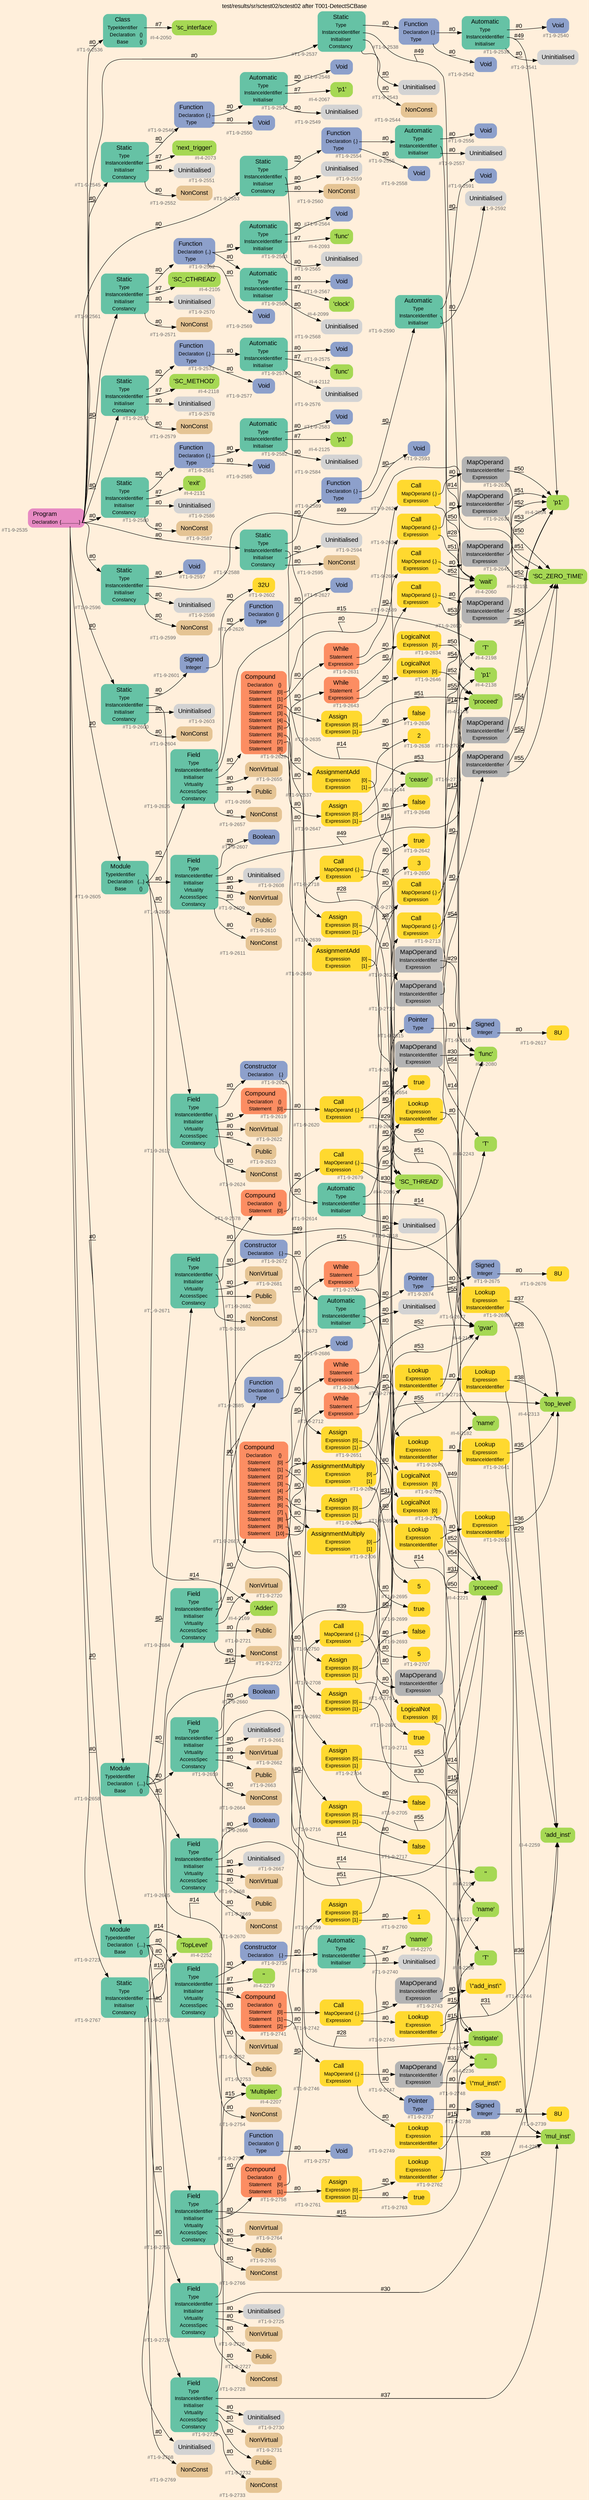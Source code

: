 digraph "test/results/sr/sctest02/sctest02 after T001-DetectSCBase" {
label = "test/results/sr/sctest02/sctest02 after T001-DetectSCBase"
labelloc = t
graph [
    rankdir = "LR"
    ranksep = 0.3
    bgcolor = antiquewhite1
    color = black
    fontcolor = black
    fontname = "Arial"
];
node [
    fontname = "Arial"
];
edge [
    fontname = "Arial"
];

// -------------------- node figure --------------------
// -------- block #T1-9-2535 ----------
"#T1-9-2535" [
    fillcolor = "/set28/4"
    xlabel = "#T1-9-2535"
    fontsize = "12"
    fontcolor = grey40
    shape = "plaintext"
    label = <<TABLE BORDER="0" CELLBORDER="0" CELLSPACING="0">
     <TR><TD><FONT COLOR="black" POINT-SIZE="15">Program</FONT></TD></TR>
     <TR><TD><FONT COLOR="black" POINT-SIZE="12">Declaration</FONT></TD><TD PORT="port0"><FONT COLOR="black" POINT-SIZE="12">{..............}</FONT></TD></TR>
    </TABLE>>
    style = "rounded,filled"
];

// -------- block #T1-9-2536 ----------
"#T1-9-2536" [
    fillcolor = "/set28/1"
    xlabel = "#T1-9-2536"
    fontsize = "12"
    fontcolor = grey40
    shape = "plaintext"
    label = <<TABLE BORDER="0" CELLBORDER="0" CELLSPACING="0">
     <TR><TD><FONT COLOR="black" POINT-SIZE="15">Class</FONT></TD></TR>
     <TR><TD><FONT COLOR="black" POINT-SIZE="12">TypeIdentifier</FONT></TD><TD PORT="port0"></TD></TR>
     <TR><TD><FONT COLOR="black" POINT-SIZE="12">Declaration</FONT></TD><TD PORT="port1"><FONT COLOR="black" POINT-SIZE="12">{}</FONT></TD></TR>
     <TR><TD><FONT COLOR="black" POINT-SIZE="12">Base</FONT></TD><TD PORT="port2"><FONT COLOR="black" POINT-SIZE="12">{}</FONT></TD></TR>
    </TABLE>>
    style = "rounded,filled"
];

// -------- block #I-4-2050 ----------
"#I-4-2050" [
    fillcolor = "/set28/5"
    xlabel = "#I-4-2050"
    fontsize = "12"
    fontcolor = grey40
    shape = "plaintext"
    label = <<TABLE BORDER="0" CELLBORDER="0" CELLSPACING="0">
     <TR><TD><FONT COLOR="black" POINT-SIZE="15">'sc_interface'</FONT></TD></TR>
    </TABLE>>
    style = "rounded,filled"
];

// -------- block #T1-9-2537 ----------
"#T1-9-2537" [
    fillcolor = "/set28/1"
    xlabel = "#T1-9-2537"
    fontsize = "12"
    fontcolor = grey40
    shape = "plaintext"
    label = <<TABLE BORDER="0" CELLBORDER="0" CELLSPACING="0">
     <TR><TD><FONT COLOR="black" POINT-SIZE="15">Static</FONT></TD></TR>
     <TR><TD><FONT COLOR="black" POINT-SIZE="12">Type</FONT></TD><TD PORT="port0"></TD></TR>
     <TR><TD><FONT COLOR="black" POINT-SIZE="12">InstanceIdentifier</FONT></TD><TD PORT="port1"></TD></TR>
     <TR><TD><FONT COLOR="black" POINT-SIZE="12">Initialiser</FONT></TD><TD PORT="port2"></TD></TR>
     <TR><TD><FONT COLOR="black" POINT-SIZE="12">Constancy</FONT></TD><TD PORT="port3"></TD></TR>
    </TABLE>>
    style = "rounded,filled"
];

// -------- block #T1-9-2538 ----------
"#T1-9-2538" [
    fillcolor = "/set28/3"
    xlabel = "#T1-9-2538"
    fontsize = "12"
    fontcolor = grey40
    shape = "plaintext"
    label = <<TABLE BORDER="0" CELLBORDER="0" CELLSPACING="0">
     <TR><TD><FONT COLOR="black" POINT-SIZE="15">Function</FONT></TD></TR>
     <TR><TD><FONT COLOR="black" POINT-SIZE="12">Declaration</FONT></TD><TD PORT="port0"><FONT COLOR="black" POINT-SIZE="12">{.}</FONT></TD></TR>
     <TR><TD><FONT COLOR="black" POINT-SIZE="12">Type</FONT></TD><TD PORT="port1"></TD></TR>
    </TABLE>>
    style = "rounded,filled"
];

// -------- block #T1-9-2539 ----------
"#T1-9-2539" [
    fillcolor = "/set28/1"
    xlabel = "#T1-9-2539"
    fontsize = "12"
    fontcolor = grey40
    shape = "plaintext"
    label = <<TABLE BORDER="0" CELLBORDER="0" CELLSPACING="0">
     <TR><TD><FONT COLOR="black" POINT-SIZE="15">Automatic</FONT></TD></TR>
     <TR><TD><FONT COLOR="black" POINT-SIZE="12">Type</FONT></TD><TD PORT="port0"></TD></TR>
     <TR><TD><FONT COLOR="black" POINT-SIZE="12">InstanceIdentifier</FONT></TD><TD PORT="port1"></TD></TR>
     <TR><TD><FONT COLOR="black" POINT-SIZE="12">Initialiser</FONT></TD><TD PORT="port2"></TD></TR>
    </TABLE>>
    style = "rounded,filled"
];

// -------- block #T1-9-2540 ----------
"#T1-9-2540" [
    fillcolor = "/set28/3"
    xlabel = "#T1-9-2540"
    fontsize = "12"
    fontcolor = grey40
    shape = "plaintext"
    label = <<TABLE BORDER="0" CELLBORDER="0" CELLSPACING="0">
     <TR><TD><FONT COLOR="black" POINT-SIZE="15">Void</FONT></TD></TR>
    </TABLE>>
    style = "rounded,filled"
];

// -------- block #I-4-2054 ----------
"#I-4-2054" [
    fillcolor = "/set28/5"
    xlabel = "#I-4-2054"
    fontsize = "12"
    fontcolor = grey40
    shape = "plaintext"
    label = <<TABLE BORDER="0" CELLBORDER="0" CELLSPACING="0">
     <TR><TD><FONT COLOR="black" POINT-SIZE="15">'p1'</FONT></TD></TR>
    </TABLE>>
    style = "rounded,filled"
];

// -------- block #T1-9-2541 ----------
"#T1-9-2541" [
    xlabel = "#T1-9-2541"
    fontsize = "12"
    fontcolor = grey40
    shape = "plaintext"
    label = <<TABLE BORDER="0" CELLBORDER="0" CELLSPACING="0">
     <TR><TD><FONT COLOR="black" POINT-SIZE="15">Uninitialised</FONT></TD></TR>
    </TABLE>>
    style = "rounded,filled"
];

// -------- block #T1-9-2542 ----------
"#T1-9-2542" [
    fillcolor = "/set28/3"
    xlabel = "#T1-9-2542"
    fontsize = "12"
    fontcolor = grey40
    shape = "plaintext"
    label = <<TABLE BORDER="0" CELLBORDER="0" CELLSPACING="0">
     <TR><TD><FONT COLOR="black" POINT-SIZE="15">Void</FONT></TD></TR>
    </TABLE>>
    style = "rounded,filled"
];

// -------- block #I-4-2060 ----------
"#I-4-2060" [
    fillcolor = "/set28/5"
    xlabel = "#I-4-2060"
    fontsize = "12"
    fontcolor = grey40
    shape = "plaintext"
    label = <<TABLE BORDER="0" CELLBORDER="0" CELLSPACING="0">
     <TR><TD><FONT COLOR="black" POINT-SIZE="15">'wait'</FONT></TD></TR>
    </TABLE>>
    style = "rounded,filled"
];

// -------- block #T1-9-2543 ----------
"#T1-9-2543" [
    xlabel = "#T1-9-2543"
    fontsize = "12"
    fontcolor = grey40
    shape = "plaintext"
    label = <<TABLE BORDER="0" CELLBORDER="0" CELLSPACING="0">
     <TR><TD><FONT COLOR="black" POINT-SIZE="15">Uninitialised</FONT></TD></TR>
    </TABLE>>
    style = "rounded,filled"
];

// -------- block #T1-9-2544 ----------
"#T1-9-2544" [
    fillcolor = "/set28/7"
    xlabel = "#T1-9-2544"
    fontsize = "12"
    fontcolor = grey40
    shape = "plaintext"
    label = <<TABLE BORDER="0" CELLBORDER="0" CELLSPACING="0">
     <TR><TD><FONT COLOR="black" POINT-SIZE="15">NonConst</FONT></TD></TR>
    </TABLE>>
    style = "rounded,filled"
];

// -------- block #T1-9-2545 ----------
"#T1-9-2545" [
    fillcolor = "/set28/1"
    xlabel = "#T1-9-2545"
    fontsize = "12"
    fontcolor = grey40
    shape = "plaintext"
    label = <<TABLE BORDER="0" CELLBORDER="0" CELLSPACING="0">
     <TR><TD><FONT COLOR="black" POINT-SIZE="15">Static</FONT></TD></TR>
     <TR><TD><FONT COLOR="black" POINT-SIZE="12">Type</FONT></TD><TD PORT="port0"></TD></TR>
     <TR><TD><FONT COLOR="black" POINT-SIZE="12">InstanceIdentifier</FONT></TD><TD PORT="port1"></TD></TR>
     <TR><TD><FONT COLOR="black" POINT-SIZE="12">Initialiser</FONT></TD><TD PORT="port2"></TD></TR>
     <TR><TD><FONT COLOR="black" POINT-SIZE="12">Constancy</FONT></TD><TD PORT="port3"></TD></TR>
    </TABLE>>
    style = "rounded,filled"
];

// -------- block #T1-9-2546 ----------
"#T1-9-2546" [
    fillcolor = "/set28/3"
    xlabel = "#T1-9-2546"
    fontsize = "12"
    fontcolor = grey40
    shape = "plaintext"
    label = <<TABLE BORDER="0" CELLBORDER="0" CELLSPACING="0">
     <TR><TD><FONT COLOR="black" POINT-SIZE="15">Function</FONT></TD></TR>
     <TR><TD><FONT COLOR="black" POINT-SIZE="12">Declaration</FONT></TD><TD PORT="port0"><FONT COLOR="black" POINT-SIZE="12">{.}</FONT></TD></TR>
     <TR><TD><FONT COLOR="black" POINT-SIZE="12">Type</FONT></TD><TD PORT="port1"></TD></TR>
    </TABLE>>
    style = "rounded,filled"
];

// -------- block #T1-9-2547 ----------
"#T1-9-2547" [
    fillcolor = "/set28/1"
    xlabel = "#T1-9-2547"
    fontsize = "12"
    fontcolor = grey40
    shape = "plaintext"
    label = <<TABLE BORDER="0" CELLBORDER="0" CELLSPACING="0">
     <TR><TD><FONT COLOR="black" POINT-SIZE="15">Automatic</FONT></TD></TR>
     <TR><TD><FONT COLOR="black" POINT-SIZE="12">Type</FONT></TD><TD PORT="port0"></TD></TR>
     <TR><TD><FONT COLOR="black" POINT-SIZE="12">InstanceIdentifier</FONT></TD><TD PORT="port1"></TD></TR>
     <TR><TD><FONT COLOR="black" POINT-SIZE="12">Initialiser</FONT></TD><TD PORT="port2"></TD></TR>
    </TABLE>>
    style = "rounded,filled"
];

// -------- block #T1-9-2548 ----------
"#T1-9-2548" [
    fillcolor = "/set28/3"
    xlabel = "#T1-9-2548"
    fontsize = "12"
    fontcolor = grey40
    shape = "plaintext"
    label = <<TABLE BORDER="0" CELLBORDER="0" CELLSPACING="0">
     <TR><TD><FONT COLOR="black" POINT-SIZE="15">Void</FONT></TD></TR>
    </TABLE>>
    style = "rounded,filled"
];

// -------- block #I-4-2067 ----------
"#I-4-2067" [
    fillcolor = "/set28/5"
    xlabel = "#I-4-2067"
    fontsize = "12"
    fontcolor = grey40
    shape = "plaintext"
    label = <<TABLE BORDER="0" CELLBORDER="0" CELLSPACING="0">
     <TR><TD><FONT COLOR="black" POINT-SIZE="15">'p1'</FONT></TD></TR>
    </TABLE>>
    style = "rounded,filled"
];

// -------- block #T1-9-2549 ----------
"#T1-9-2549" [
    xlabel = "#T1-9-2549"
    fontsize = "12"
    fontcolor = grey40
    shape = "plaintext"
    label = <<TABLE BORDER="0" CELLBORDER="0" CELLSPACING="0">
     <TR><TD><FONT COLOR="black" POINT-SIZE="15">Uninitialised</FONT></TD></TR>
    </TABLE>>
    style = "rounded,filled"
];

// -------- block #T1-9-2550 ----------
"#T1-9-2550" [
    fillcolor = "/set28/3"
    xlabel = "#T1-9-2550"
    fontsize = "12"
    fontcolor = grey40
    shape = "plaintext"
    label = <<TABLE BORDER="0" CELLBORDER="0" CELLSPACING="0">
     <TR><TD><FONT COLOR="black" POINT-SIZE="15">Void</FONT></TD></TR>
    </TABLE>>
    style = "rounded,filled"
];

// -------- block #I-4-2073 ----------
"#I-4-2073" [
    fillcolor = "/set28/5"
    xlabel = "#I-4-2073"
    fontsize = "12"
    fontcolor = grey40
    shape = "plaintext"
    label = <<TABLE BORDER="0" CELLBORDER="0" CELLSPACING="0">
     <TR><TD><FONT COLOR="black" POINT-SIZE="15">'next_trigger'</FONT></TD></TR>
    </TABLE>>
    style = "rounded,filled"
];

// -------- block #T1-9-2551 ----------
"#T1-9-2551" [
    xlabel = "#T1-9-2551"
    fontsize = "12"
    fontcolor = grey40
    shape = "plaintext"
    label = <<TABLE BORDER="0" CELLBORDER="0" CELLSPACING="0">
     <TR><TD><FONT COLOR="black" POINT-SIZE="15">Uninitialised</FONT></TD></TR>
    </TABLE>>
    style = "rounded,filled"
];

// -------- block #T1-9-2552 ----------
"#T1-9-2552" [
    fillcolor = "/set28/7"
    xlabel = "#T1-9-2552"
    fontsize = "12"
    fontcolor = grey40
    shape = "plaintext"
    label = <<TABLE BORDER="0" CELLBORDER="0" CELLSPACING="0">
     <TR><TD><FONT COLOR="black" POINT-SIZE="15">NonConst</FONT></TD></TR>
    </TABLE>>
    style = "rounded,filled"
];

// -------- block #T1-9-2553 ----------
"#T1-9-2553" [
    fillcolor = "/set28/1"
    xlabel = "#T1-9-2553"
    fontsize = "12"
    fontcolor = grey40
    shape = "plaintext"
    label = <<TABLE BORDER="0" CELLBORDER="0" CELLSPACING="0">
     <TR><TD><FONT COLOR="black" POINT-SIZE="15">Static</FONT></TD></TR>
     <TR><TD><FONT COLOR="black" POINT-SIZE="12">Type</FONT></TD><TD PORT="port0"></TD></TR>
     <TR><TD><FONT COLOR="black" POINT-SIZE="12">InstanceIdentifier</FONT></TD><TD PORT="port1"></TD></TR>
     <TR><TD><FONT COLOR="black" POINT-SIZE="12">Initialiser</FONT></TD><TD PORT="port2"></TD></TR>
     <TR><TD><FONT COLOR="black" POINT-SIZE="12">Constancy</FONT></TD><TD PORT="port3"></TD></TR>
    </TABLE>>
    style = "rounded,filled"
];

// -------- block #T1-9-2554 ----------
"#T1-9-2554" [
    fillcolor = "/set28/3"
    xlabel = "#T1-9-2554"
    fontsize = "12"
    fontcolor = grey40
    shape = "plaintext"
    label = <<TABLE BORDER="0" CELLBORDER="0" CELLSPACING="0">
     <TR><TD><FONT COLOR="black" POINT-SIZE="15">Function</FONT></TD></TR>
     <TR><TD><FONT COLOR="black" POINT-SIZE="12">Declaration</FONT></TD><TD PORT="port0"><FONT COLOR="black" POINT-SIZE="12">{.}</FONT></TD></TR>
     <TR><TD><FONT COLOR="black" POINT-SIZE="12">Type</FONT></TD><TD PORT="port1"></TD></TR>
    </TABLE>>
    style = "rounded,filled"
];

// -------- block #T1-9-2555 ----------
"#T1-9-2555" [
    fillcolor = "/set28/1"
    xlabel = "#T1-9-2555"
    fontsize = "12"
    fontcolor = grey40
    shape = "plaintext"
    label = <<TABLE BORDER="0" CELLBORDER="0" CELLSPACING="0">
     <TR><TD><FONT COLOR="black" POINT-SIZE="15">Automatic</FONT></TD></TR>
     <TR><TD><FONT COLOR="black" POINT-SIZE="12">Type</FONT></TD><TD PORT="port0"></TD></TR>
     <TR><TD><FONT COLOR="black" POINT-SIZE="12">InstanceIdentifier</FONT></TD><TD PORT="port1"></TD></TR>
     <TR><TD><FONT COLOR="black" POINT-SIZE="12">Initialiser</FONT></TD><TD PORT="port2"></TD></TR>
    </TABLE>>
    style = "rounded,filled"
];

// -------- block #T1-9-2556 ----------
"#T1-9-2556" [
    fillcolor = "/set28/3"
    xlabel = "#T1-9-2556"
    fontsize = "12"
    fontcolor = grey40
    shape = "plaintext"
    label = <<TABLE BORDER="0" CELLBORDER="0" CELLSPACING="0">
     <TR><TD><FONT COLOR="black" POINT-SIZE="15">Void</FONT></TD></TR>
    </TABLE>>
    style = "rounded,filled"
];

// -------- block #I-4-2080 ----------
"#I-4-2080" [
    fillcolor = "/set28/5"
    xlabel = "#I-4-2080"
    fontsize = "12"
    fontcolor = grey40
    shape = "plaintext"
    label = <<TABLE BORDER="0" CELLBORDER="0" CELLSPACING="0">
     <TR><TD><FONT COLOR="black" POINT-SIZE="15">'func'</FONT></TD></TR>
    </TABLE>>
    style = "rounded,filled"
];

// -------- block #T1-9-2557 ----------
"#T1-9-2557" [
    xlabel = "#T1-9-2557"
    fontsize = "12"
    fontcolor = grey40
    shape = "plaintext"
    label = <<TABLE BORDER="0" CELLBORDER="0" CELLSPACING="0">
     <TR><TD><FONT COLOR="black" POINT-SIZE="15">Uninitialised</FONT></TD></TR>
    </TABLE>>
    style = "rounded,filled"
];

// -------- block #T1-9-2558 ----------
"#T1-9-2558" [
    fillcolor = "/set28/3"
    xlabel = "#T1-9-2558"
    fontsize = "12"
    fontcolor = grey40
    shape = "plaintext"
    label = <<TABLE BORDER="0" CELLBORDER="0" CELLSPACING="0">
     <TR><TD><FONT COLOR="black" POINT-SIZE="15">Void</FONT></TD></TR>
    </TABLE>>
    style = "rounded,filled"
];

// -------- block #I-4-2086 ----------
"#I-4-2086" [
    fillcolor = "/set28/5"
    xlabel = "#I-4-2086"
    fontsize = "12"
    fontcolor = grey40
    shape = "plaintext"
    label = <<TABLE BORDER="0" CELLBORDER="0" CELLSPACING="0">
     <TR><TD><FONT COLOR="black" POINT-SIZE="15">'SC_THREAD'</FONT></TD></TR>
    </TABLE>>
    style = "rounded,filled"
];

// -------- block #T1-9-2559 ----------
"#T1-9-2559" [
    xlabel = "#T1-9-2559"
    fontsize = "12"
    fontcolor = grey40
    shape = "plaintext"
    label = <<TABLE BORDER="0" CELLBORDER="0" CELLSPACING="0">
     <TR><TD><FONT COLOR="black" POINT-SIZE="15">Uninitialised</FONT></TD></TR>
    </TABLE>>
    style = "rounded,filled"
];

// -------- block #T1-9-2560 ----------
"#T1-9-2560" [
    fillcolor = "/set28/7"
    xlabel = "#T1-9-2560"
    fontsize = "12"
    fontcolor = grey40
    shape = "plaintext"
    label = <<TABLE BORDER="0" CELLBORDER="0" CELLSPACING="0">
     <TR><TD><FONT COLOR="black" POINT-SIZE="15">NonConst</FONT></TD></TR>
    </TABLE>>
    style = "rounded,filled"
];

// -------- block #T1-9-2561 ----------
"#T1-9-2561" [
    fillcolor = "/set28/1"
    xlabel = "#T1-9-2561"
    fontsize = "12"
    fontcolor = grey40
    shape = "plaintext"
    label = <<TABLE BORDER="0" CELLBORDER="0" CELLSPACING="0">
     <TR><TD><FONT COLOR="black" POINT-SIZE="15">Static</FONT></TD></TR>
     <TR><TD><FONT COLOR="black" POINT-SIZE="12">Type</FONT></TD><TD PORT="port0"></TD></TR>
     <TR><TD><FONT COLOR="black" POINT-SIZE="12">InstanceIdentifier</FONT></TD><TD PORT="port1"></TD></TR>
     <TR><TD><FONT COLOR="black" POINT-SIZE="12">Initialiser</FONT></TD><TD PORT="port2"></TD></TR>
     <TR><TD><FONT COLOR="black" POINT-SIZE="12">Constancy</FONT></TD><TD PORT="port3"></TD></TR>
    </TABLE>>
    style = "rounded,filled"
];

// -------- block #T1-9-2562 ----------
"#T1-9-2562" [
    fillcolor = "/set28/3"
    xlabel = "#T1-9-2562"
    fontsize = "12"
    fontcolor = grey40
    shape = "plaintext"
    label = <<TABLE BORDER="0" CELLBORDER="0" CELLSPACING="0">
     <TR><TD><FONT COLOR="black" POINT-SIZE="15">Function</FONT></TD></TR>
     <TR><TD><FONT COLOR="black" POINT-SIZE="12">Declaration</FONT></TD><TD PORT="port0"><FONT COLOR="black" POINT-SIZE="12">{..}</FONT></TD></TR>
     <TR><TD><FONT COLOR="black" POINT-SIZE="12">Type</FONT></TD><TD PORT="port1"></TD></TR>
    </TABLE>>
    style = "rounded,filled"
];

// -------- block #T1-9-2563 ----------
"#T1-9-2563" [
    fillcolor = "/set28/1"
    xlabel = "#T1-9-2563"
    fontsize = "12"
    fontcolor = grey40
    shape = "plaintext"
    label = <<TABLE BORDER="0" CELLBORDER="0" CELLSPACING="0">
     <TR><TD><FONT COLOR="black" POINT-SIZE="15">Automatic</FONT></TD></TR>
     <TR><TD><FONT COLOR="black" POINT-SIZE="12">Type</FONT></TD><TD PORT="port0"></TD></TR>
     <TR><TD><FONT COLOR="black" POINT-SIZE="12">InstanceIdentifier</FONT></TD><TD PORT="port1"></TD></TR>
     <TR><TD><FONT COLOR="black" POINT-SIZE="12">Initialiser</FONT></TD><TD PORT="port2"></TD></TR>
    </TABLE>>
    style = "rounded,filled"
];

// -------- block #T1-9-2564 ----------
"#T1-9-2564" [
    fillcolor = "/set28/3"
    xlabel = "#T1-9-2564"
    fontsize = "12"
    fontcolor = grey40
    shape = "plaintext"
    label = <<TABLE BORDER="0" CELLBORDER="0" CELLSPACING="0">
     <TR><TD><FONT COLOR="black" POINT-SIZE="15">Void</FONT></TD></TR>
    </TABLE>>
    style = "rounded,filled"
];

// -------- block #I-4-2093 ----------
"#I-4-2093" [
    fillcolor = "/set28/5"
    xlabel = "#I-4-2093"
    fontsize = "12"
    fontcolor = grey40
    shape = "plaintext"
    label = <<TABLE BORDER="0" CELLBORDER="0" CELLSPACING="0">
     <TR><TD><FONT COLOR="black" POINT-SIZE="15">'func'</FONT></TD></TR>
    </TABLE>>
    style = "rounded,filled"
];

// -------- block #T1-9-2565 ----------
"#T1-9-2565" [
    xlabel = "#T1-9-2565"
    fontsize = "12"
    fontcolor = grey40
    shape = "plaintext"
    label = <<TABLE BORDER="0" CELLBORDER="0" CELLSPACING="0">
     <TR><TD><FONT COLOR="black" POINT-SIZE="15">Uninitialised</FONT></TD></TR>
    </TABLE>>
    style = "rounded,filled"
];

// -------- block #T1-9-2566 ----------
"#T1-9-2566" [
    fillcolor = "/set28/1"
    xlabel = "#T1-9-2566"
    fontsize = "12"
    fontcolor = grey40
    shape = "plaintext"
    label = <<TABLE BORDER="0" CELLBORDER="0" CELLSPACING="0">
     <TR><TD><FONT COLOR="black" POINT-SIZE="15">Automatic</FONT></TD></TR>
     <TR><TD><FONT COLOR="black" POINT-SIZE="12">Type</FONT></TD><TD PORT="port0"></TD></TR>
     <TR><TD><FONT COLOR="black" POINT-SIZE="12">InstanceIdentifier</FONT></TD><TD PORT="port1"></TD></TR>
     <TR><TD><FONT COLOR="black" POINT-SIZE="12">Initialiser</FONT></TD><TD PORT="port2"></TD></TR>
    </TABLE>>
    style = "rounded,filled"
];

// -------- block #T1-9-2567 ----------
"#T1-9-2567" [
    fillcolor = "/set28/3"
    xlabel = "#T1-9-2567"
    fontsize = "12"
    fontcolor = grey40
    shape = "plaintext"
    label = <<TABLE BORDER="0" CELLBORDER="0" CELLSPACING="0">
     <TR><TD><FONT COLOR="black" POINT-SIZE="15">Void</FONT></TD></TR>
    </TABLE>>
    style = "rounded,filled"
];

// -------- block #I-4-2099 ----------
"#I-4-2099" [
    fillcolor = "/set28/5"
    xlabel = "#I-4-2099"
    fontsize = "12"
    fontcolor = grey40
    shape = "plaintext"
    label = <<TABLE BORDER="0" CELLBORDER="0" CELLSPACING="0">
     <TR><TD><FONT COLOR="black" POINT-SIZE="15">'clock'</FONT></TD></TR>
    </TABLE>>
    style = "rounded,filled"
];

// -------- block #T1-9-2568 ----------
"#T1-9-2568" [
    xlabel = "#T1-9-2568"
    fontsize = "12"
    fontcolor = grey40
    shape = "plaintext"
    label = <<TABLE BORDER="0" CELLBORDER="0" CELLSPACING="0">
     <TR><TD><FONT COLOR="black" POINT-SIZE="15">Uninitialised</FONT></TD></TR>
    </TABLE>>
    style = "rounded,filled"
];

// -------- block #T1-9-2569 ----------
"#T1-9-2569" [
    fillcolor = "/set28/3"
    xlabel = "#T1-9-2569"
    fontsize = "12"
    fontcolor = grey40
    shape = "plaintext"
    label = <<TABLE BORDER="0" CELLBORDER="0" CELLSPACING="0">
     <TR><TD><FONT COLOR="black" POINT-SIZE="15">Void</FONT></TD></TR>
    </TABLE>>
    style = "rounded,filled"
];

// -------- block #I-4-2105 ----------
"#I-4-2105" [
    fillcolor = "/set28/5"
    xlabel = "#I-4-2105"
    fontsize = "12"
    fontcolor = grey40
    shape = "plaintext"
    label = <<TABLE BORDER="0" CELLBORDER="0" CELLSPACING="0">
     <TR><TD><FONT COLOR="black" POINT-SIZE="15">'SC_CTHREAD'</FONT></TD></TR>
    </TABLE>>
    style = "rounded,filled"
];

// -------- block #T1-9-2570 ----------
"#T1-9-2570" [
    xlabel = "#T1-9-2570"
    fontsize = "12"
    fontcolor = grey40
    shape = "plaintext"
    label = <<TABLE BORDER="0" CELLBORDER="0" CELLSPACING="0">
     <TR><TD><FONT COLOR="black" POINT-SIZE="15">Uninitialised</FONT></TD></TR>
    </TABLE>>
    style = "rounded,filled"
];

// -------- block #T1-9-2571 ----------
"#T1-9-2571" [
    fillcolor = "/set28/7"
    xlabel = "#T1-9-2571"
    fontsize = "12"
    fontcolor = grey40
    shape = "plaintext"
    label = <<TABLE BORDER="0" CELLBORDER="0" CELLSPACING="0">
     <TR><TD><FONT COLOR="black" POINT-SIZE="15">NonConst</FONT></TD></TR>
    </TABLE>>
    style = "rounded,filled"
];

// -------- block #T1-9-2572 ----------
"#T1-9-2572" [
    fillcolor = "/set28/1"
    xlabel = "#T1-9-2572"
    fontsize = "12"
    fontcolor = grey40
    shape = "plaintext"
    label = <<TABLE BORDER="0" CELLBORDER="0" CELLSPACING="0">
     <TR><TD><FONT COLOR="black" POINT-SIZE="15">Static</FONT></TD></TR>
     <TR><TD><FONT COLOR="black" POINT-SIZE="12">Type</FONT></TD><TD PORT="port0"></TD></TR>
     <TR><TD><FONT COLOR="black" POINT-SIZE="12">InstanceIdentifier</FONT></TD><TD PORT="port1"></TD></TR>
     <TR><TD><FONT COLOR="black" POINT-SIZE="12">Initialiser</FONT></TD><TD PORT="port2"></TD></TR>
     <TR><TD><FONT COLOR="black" POINT-SIZE="12">Constancy</FONT></TD><TD PORT="port3"></TD></TR>
    </TABLE>>
    style = "rounded,filled"
];

// -------- block #T1-9-2573 ----------
"#T1-9-2573" [
    fillcolor = "/set28/3"
    xlabel = "#T1-9-2573"
    fontsize = "12"
    fontcolor = grey40
    shape = "plaintext"
    label = <<TABLE BORDER="0" CELLBORDER="0" CELLSPACING="0">
     <TR><TD><FONT COLOR="black" POINT-SIZE="15">Function</FONT></TD></TR>
     <TR><TD><FONT COLOR="black" POINT-SIZE="12">Declaration</FONT></TD><TD PORT="port0"><FONT COLOR="black" POINT-SIZE="12">{.}</FONT></TD></TR>
     <TR><TD><FONT COLOR="black" POINT-SIZE="12">Type</FONT></TD><TD PORT="port1"></TD></TR>
    </TABLE>>
    style = "rounded,filled"
];

// -------- block #T1-9-2574 ----------
"#T1-9-2574" [
    fillcolor = "/set28/1"
    xlabel = "#T1-9-2574"
    fontsize = "12"
    fontcolor = grey40
    shape = "plaintext"
    label = <<TABLE BORDER="0" CELLBORDER="0" CELLSPACING="0">
     <TR><TD><FONT COLOR="black" POINT-SIZE="15">Automatic</FONT></TD></TR>
     <TR><TD><FONT COLOR="black" POINT-SIZE="12">Type</FONT></TD><TD PORT="port0"></TD></TR>
     <TR><TD><FONT COLOR="black" POINT-SIZE="12">InstanceIdentifier</FONT></TD><TD PORT="port1"></TD></TR>
     <TR><TD><FONT COLOR="black" POINT-SIZE="12">Initialiser</FONT></TD><TD PORT="port2"></TD></TR>
    </TABLE>>
    style = "rounded,filled"
];

// -------- block #T1-9-2575 ----------
"#T1-9-2575" [
    fillcolor = "/set28/3"
    xlabel = "#T1-9-2575"
    fontsize = "12"
    fontcolor = grey40
    shape = "plaintext"
    label = <<TABLE BORDER="0" CELLBORDER="0" CELLSPACING="0">
     <TR><TD><FONT COLOR="black" POINT-SIZE="15">Void</FONT></TD></TR>
    </TABLE>>
    style = "rounded,filled"
];

// -------- block #I-4-2112 ----------
"#I-4-2112" [
    fillcolor = "/set28/5"
    xlabel = "#I-4-2112"
    fontsize = "12"
    fontcolor = grey40
    shape = "plaintext"
    label = <<TABLE BORDER="0" CELLBORDER="0" CELLSPACING="0">
     <TR><TD><FONT COLOR="black" POINT-SIZE="15">'func'</FONT></TD></TR>
    </TABLE>>
    style = "rounded,filled"
];

// -------- block #T1-9-2576 ----------
"#T1-9-2576" [
    xlabel = "#T1-9-2576"
    fontsize = "12"
    fontcolor = grey40
    shape = "plaintext"
    label = <<TABLE BORDER="0" CELLBORDER="0" CELLSPACING="0">
     <TR><TD><FONT COLOR="black" POINT-SIZE="15">Uninitialised</FONT></TD></TR>
    </TABLE>>
    style = "rounded,filled"
];

// -------- block #T1-9-2577 ----------
"#T1-9-2577" [
    fillcolor = "/set28/3"
    xlabel = "#T1-9-2577"
    fontsize = "12"
    fontcolor = grey40
    shape = "plaintext"
    label = <<TABLE BORDER="0" CELLBORDER="0" CELLSPACING="0">
     <TR><TD><FONT COLOR="black" POINT-SIZE="15">Void</FONT></TD></TR>
    </TABLE>>
    style = "rounded,filled"
];

// -------- block #I-4-2118 ----------
"#I-4-2118" [
    fillcolor = "/set28/5"
    xlabel = "#I-4-2118"
    fontsize = "12"
    fontcolor = grey40
    shape = "plaintext"
    label = <<TABLE BORDER="0" CELLBORDER="0" CELLSPACING="0">
     <TR><TD><FONT COLOR="black" POINT-SIZE="15">'SC_METHOD'</FONT></TD></TR>
    </TABLE>>
    style = "rounded,filled"
];

// -------- block #T1-9-2578 ----------
"#T1-9-2578" [
    xlabel = "#T1-9-2578"
    fontsize = "12"
    fontcolor = grey40
    shape = "plaintext"
    label = <<TABLE BORDER="0" CELLBORDER="0" CELLSPACING="0">
     <TR><TD><FONT COLOR="black" POINT-SIZE="15">Uninitialised</FONT></TD></TR>
    </TABLE>>
    style = "rounded,filled"
];

// -------- block #T1-9-2579 ----------
"#T1-9-2579" [
    fillcolor = "/set28/7"
    xlabel = "#T1-9-2579"
    fontsize = "12"
    fontcolor = grey40
    shape = "plaintext"
    label = <<TABLE BORDER="0" CELLBORDER="0" CELLSPACING="0">
     <TR><TD><FONT COLOR="black" POINT-SIZE="15">NonConst</FONT></TD></TR>
    </TABLE>>
    style = "rounded,filled"
];

// -------- block #T1-9-2580 ----------
"#T1-9-2580" [
    fillcolor = "/set28/1"
    xlabel = "#T1-9-2580"
    fontsize = "12"
    fontcolor = grey40
    shape = "plaintext"
    label = <<TABLE BORDER="0" CELLBORDER="0" CELLSPACING="0">
     <TR><TD><FONT COLOR="black" POINT-SIZE="15">Static</FONT></TD></TR>
     <TR><TD><FONT COLOR="black" POINT-SIZE="12">Type</FONT></TD><TD PORT="port0"></TD></TR>
     <TR><TD><FONT COLOR="black" POINT-SIZE="12">InstanceIdentifier</FONT></TD><TD PORT="port1"></TD></TR>
     <TR><TD><FONT COLOR="black" POINT-SIZE="12">Initialiser</FONT></TD><TD PORT="port2"></TD></TR>
     <TR><TD><FONT COLOR="black" POINT-SIZE="12">Constancy</FONT></TD><TD PORT="port3"></TD></TR>
    </TABLE>>
    style = "rounded,filled"
];

// -------- block #T1-9-2581 ----------
"#T1-9-2581" [
    fillcolor = "/set28/3"
    xlabel = "#T1-9-2581"
    fontsize = "12"
    fontcolor = grey40
    shape = "plaintext"
    label = <<TABLE BORDER="0" CELLBORDER="0" CELLSPACING="0">
     <TR><TD><FONT COLOR="black" POINT-SIZE="15">Function</FONT></TD></TR>
     <TR><TD><FONT COLOR="black" POINT-SIZE="12">Declaration</FONT></TD><TD PORT="port0"><FONT COLOR="black" POINT-SIZE="12">{.}</FONT></TD></TR>
     <TR><TD><FONT COLOR="black" POINT-SIZE="12">Type</FONT></TD><TD PORT="port1"></TD></TR>
    </TABLE>>
    style = "rounded,filled"
];

// -------- block #T1-9-2582 ----------
"#T1-9-2582" [
    fillcolor = "/set28/1"
    xlabel = "#T1-9-2582"
    fontsize = "12"
    fontcolor = grey40
    shape = "plaintext"
    label = <<TABLE BORDER="0" CELLBORDER="0" CELLSPACING="0">
     <TR><TD><FONT COLOR="black" POINT-SIZE="15">Automatic</FONT></TD></TR>
     <TR><TD><FONT COLOR="black" POINT-SIZE="12">Type</FONT></TD><TD PORT="port0"></TD></TR>
     <TR><TD><FONT COLOR="black" POINT-SIZE="12">InstanceIdentifier</FONT></TD><TD PORT="port1"></TD></TR>
     <TR><TD><FONT COLOR="black" POINT-SIZE="12">Initialiser</FONT></TD><TD PORT="port2"></TD></TR>
    </TABLE>>
    style = "rounded,filled"
];

// -------- block #T1-9-2583 ----------
"#T1-9-2583" [
    fillcolor = "/set28/3"
    xlabel = "#T1-9-2583"
    fontsize = "12"
    fontcolor = grey40
    shape = "plaintext"
    label = <<TABLE BORDER="0" CELLBORDER="0" CELLSPACING="0">
     <TR><TD><FONT COLOR="black" POINT-SIZE="15">Void</FONT></TD></TR>
    </TABLE>>
    style = "rounded,filled"
];

// -------- block #I-4-2125 ----------
"#I-4-2125" [
    fillcolor = "/set28/5"
    xlabel = "#I-4-2125"
    fontsize = "12"
    fontcolor = grey40
    shape = "plaintext"
    label = <<TABLE BORDER="0" CELLBORDER="0" CELLSPACING="0">
     <TR><TD><FONT COLOR="black" POINT-SIZE="15">'p1'</FONT></TD></TR>
    </TABLE>>
    style = "rounded,filled"
];

// -------- block #T1-9-2584 ----------
"#T1-9-2584" [
    xlabel = "#T1-9-2584"
    fontsize = "12"
    fontcolor = grey40
    shape = "plaintext"
    label = <<TABLE BORDER="0" CELLBORDER="0" CELLSPACING="0">
     <TR><TD><FONT COLOR="black" POINT-SIZE="15">Uninitialised</FONT></TD></TR>
    </TABLE>>
    style = "rounded,filled"
];

// -------- block #T1-9-2585 ----------
"#T1-9-2585" [
    fillcolor = "/set28/3"
    xlabel = "#T1-9-2585"
    fontsize = "12"
    fontcolor = grey40
    shape = "plaintext"
    label = <<TABLE BORDER="0" CELLBORDER="0" CELLSPACING="0">
     <TR><TD><FONT COLOR="black" POINT-SIZE="15">Void</FONT></TD></TR>
    </TABLE>>
    style = "rounded,filled"
];

// -------- block #I-4-2131 ----------
"#I-4-2131" [
    fillcolor = "/set28/5"
    xlabel = "#I-4-2131"
    fontsize = "12"
    fontcolor = grey40
    shape = "plaintext"
    label = <<TABLE BORDER="0" CELLBORDER="0" CELLSPACING="0">
     <TR><TD><FONT COLOR="black" POINT-SIZE="15">'exit'</FONT></TD></TR>
    </TABLE>>
    style = "rounded,filled"
];

// -------- block #T1-9-2586 ----------
"#T1-9-2586" [
    xlabel = "#T1-9-2586"
    fontsize = "12"
    fontcolor = grey40
    shape = "plaintext"
    label = <<TABLE BORDER="0" CELLBORDER="0" CELLSPACING="0">
     <TR><TD><FONT COLOR="black" POINT-SIZE="15">Uninitialised</FONT></TD></TR>
    </TABLE>>
    style = "rounded,filled"
];

// -------- block #T1-9-2587 ----------
"#T1-9-2587" [
    fillcolor = "/set28/7"
    xlabel = "#T1-9-2587"
    fontsize = "12"
    fontcolor = grey40
    shape = "plaintext"
    label = <<TABLE BORDER="0" CELLBORDER="0" CELLSPACING="0">
     <TR><TD><FONT COLOR="black" POINT-SIZE="15">NonConst</FONT></TD></TR>
    </TABLE>>
    style = "rounded,filled"
];

// -------- block #T1-9-2588 ----------
"#T1-9-2588" [
    fillcolor = "/set28/1"
    xlabel = "#T1-9-2588"
    fontsize = "12"
    fontcolor = grey40
    shape = "plaintext"
    label = <<TABLE BORDER="0" CELLBORDER="0" CELLSPACING="0">
     <TR><TD><FONT COLOR="black" POINT-SIZE="15">Static</FONT></TD></TR>
     <TR><TD><FONT COLOR="black" POINT-SIZE="12">Type</FONT></TD><TD PORT="port0"></TD></TR>
     <TR><TD><FONT COLOR="black" POINT-SIZE="12">InstanceIdentifier</FONT></TD><TD PORT="port1"></TD></TR>
     <TR><TD><FONT COLOR="black" POINT-SIZE="12">Initialiser</FONT></TD><TD PORT="port2"></TD></TR>
     <TR><TD><FONT COLOR="black" POINT-SIZE="12">Constancy</FONT></TD><TD PORT="port3"></TD></TR>
    </TABLE>>
    style = "rounded,filled"
];

// -------- block #T1-9-2589 ----------
"#T1-9-2589" [
    fillcolor = "/set28/3"
    xlabel = "#T1-9-2589"
    fontsize = "12"
    fontcolor = grey40
    shape = "plaintext"
    label = <<TABLE BORDER="0" CELLBORDER="0" CELLSPACING="0">
     <TR><TD><FONT COLOR="black" POINT-SIZE="15">Function</FONT></TD></TR>
     <TR><TD><FONT COLOR="black" POINT-SIZE="12">Declaration</FONT></TD><TD PORT="port0"><FONT COLOR="black" POINT-SIZE="12">{.}</FONT></TD></TR>
     <TR><TD><FONT COLOR="black" POINT-SIZE="12">Type</FONT></TD><TD PORT="port1"></TD></TR>
    </TABLE>>
    style = "rounded,filled"
];

// -------- block #T1-9-2590 ----------
"#T1-9-2590" [
    fillcolor = "/set28/1"
    xlabel = "#T1-9-2590"
    fontsize = "12"
    fontcolor = grey40
    shape = "plaintext"
    label = <<TABLE BORDER="0" CELLBORDER="0" CELLSPACING="0">
     <TR><TD><FONT COLOR="black" POINT-SIZE="15">Automatic</FONT></TD></TR>
     <TR><TD><FONT COLOR="black" POINT-SIZE="12">Type</FONT></TD><TD PORT="port0"></TD></TR>
     <TR><TD><FONT COLOR="black" POINT-SIZE="12">InstanceIdentifier</FONT></TD><TD PORT="port1"></TD></TR>
     <TR><TD><FONT COLOR="black" POINT-SIZE="12">Initialiser</FONT></TD><TD PORT="port2"></TD></TR>
    </TABLE>>
    style = "rounded,filled"
];

// -------- block #T1-9-2591 ----------
"#T1-9-2591" [
    fillcolor = "/set28/3"
    xlabel = "#T1-9-2591"
    fontsize = "12"
    fontcolor = grey40
    shape = "plaintext"
    label = <<TABLE BORDER="0" CELLBORDER="0" CELLSPACING="0">
     <TR><TD><FONT COLOR="black" POINT-SIZE="15">Void</FONT></TD></TR>
    </TABLE>>
    style = "rounded,filled"
];

// -------- block #I-4-2138 ----------
"#I-4-2138" [
    fillcolor = "/set28/5"
    xlabel = "#I-4-2138"
    fontsize = "12"
    fontcolor = grey40
    shape = "plaintext"
    label = <<TABLE BORDER="0" CELLBORDER="0" CELLSPACING="0">
     <TR><TD><FONT COLOR="black" POINT-SIZE="15">'p1'</FONT></TD></TR>
    </TABLE>>
    style = "rounded,filled"
];

// -------- block #T1-9-2592 ----------
"#T1-9-2592" [
    xlabel = "#T1-9-2592"
    fontsize = "12"
    fontcolor = grey40
    shape = "plaintext"
    label = <<TABLE BORDER="0" CELLBORDER="0" CELLSPACING="0">
     <TR><TD><FONT COLOR="black" POINT-SIZE="15">Uninitialised</FONT></TD></TR>
    </TABLE>>
    style = "rounded,filled"
];

// -------- block #T1-9-2593 ----------
"#T1-9-2593" [
    fillcolor = "/set28/3"
    xlabel = "#T1-9-2593"
    fontsize = "12"
    fontcolor = grey40
    shape = "plaintext"
    label = <<TABLE BORDER="0" CELLBORDER="0" CELLSPACING="0">
     <TR><TD><FONT COLOR="black" POINT-SIZE="15">Void</FONT></TD></TR>
    </TABLE>>
    style = "rounded,filled"
];

// -------- block #I-4-2144 ----------
"#I-4-2144" [
    fillcolor = "/set28/5"
    xlabel = "#I-4-2144"
    fontsize = "12"
    fontcolor = grey40
    shape = "plaintext"
    label = <<TABLE BORDER="0" CELLBORDER="0" CELLSPACING="0">
     <TR><TD><FONT COLOR="black" POINT-SIZE="15">'cease'</FONT></TD></TR>
    </TABLE>>
    style = "rounded,filled"
];

// -------- block #T1-9-2594 ----------
"#T1-9-2594" [
    xlabel = "#T1-9-2594"
    fontsize = "12"
    fontcolor = grey40
    shape = "plaintext"
    label = <<TABLE BORDER="0" CELLBORDER="0" CELLSPACING="0">
     <TR><TD><FONT COLOR="black" POINT-SIZE="15">Uninitialised</FONT></TD></TR>
    </TABLE>>
    style = "rounded,filled"
];

// -------- block #T1-9-2595 ----------
"#T1-9-2595" [
    fillcolor = "/set28/7"
    xlabel = "#T1-9-2595"
    fontsize = "12"
    fontcolor = grey40
    shape = "plaintext"
    label = <<TABLE BORDER="0" CELLBORDER="0" CELLSPACING="0">
     <TR><TD><FONT COLOR="black" POINT-SIZE="15">NonConst</FONT></TD></TR>
    </TABLE>>
    style = "rounded,filled"
];

// -------- block #T1-9-2596 ----------
"#T1-9-2596" [
    fillcolor = "/set28/1"
    xlabel = "#T1-9-2596"
    fontsize = "12"
    fontcolor = grey40
    shape = "plaintext"
    label = <<TABLE BORDER="0" CELLBORDER="0" CELLSPACING="0">
     <TR><TD><FONT COLOR="black" POINT-SIZE="15">Static</FONT></TD></TR>
     <TR><TD><FONT COLOR="black" POINT-SIZE="12">Type</FONT></TD><TD PORT="port0"></TD></TR>
     <TR><TD><FONT COLOR="black" POINT-SIZE="12">InstanceIdentifier</FONT></TD><TD PORT="port1"></TD></TR>
     <TR><TD><FONT COLOR="black" POINT-SIZE="12">Initialiser</FONT></TD><TD PORT="port2"></TD></TR>
     <TR><TD><FONT COLOR="black" POINT-SIZE="12">Constancy</FONT></TD><TD PORT="port3"></TD></TR>
    </TABLE>>
    style = "rounded,filled"
];

// -------- block #T1-9-2597 ----------
"#T1-9-2597" [
    fillcolor = "/set28/3"
    xlabel = "#T1-9-2597"
    fontsize = "12"
    fontcolor = grey40
    shape = "plaintext"
    label = <<TABLE BORDER="0" CELLBORDER="0" CELLSPACING="0">
     <TR><TD><FONT COLOR="black" POINT-SIZE="15">Void</FONT></TD></TR>
    </TABLE>>
    style = "rounded,filled"
];

// -------- block #I-4-2151 ----------
"#I-4-2151" [
    fillcolor = "/set28/5"
    xlabel = "#I-4-2151"
    fontsize = "12"
    fontcolor = grey40
    shape = "plaintext"
    label = <<TABLE BORDER="0" CELLBORDER="0" CELLSPACING="0">
     <TR><TD><FONT COLOR="black" POINT-SIZE="15">'SC_ZERO_TIME'</FONT></TD></TR>
    </TABLE>>
    style = "rounded,filled"
];

// -------- block #T1-9-2598 ----------
"#T1-9-2598" [
    xlabel = "#T1-9-2598"
    fontsize = "12"
    fontcolor = grey40
    shape = "plaintext"
    label = <<TABLE BORDER="0" CELLBORDER="0" CELLSPACING="0">
     <TR><TD><FONT COLOR="black" POINT-SIZE="15">Uninitialised</FONT></TD></TR>
    </TABLE>>
    style = "rounded,filled"
];

// -------- block #T1-9-2599 ----------
"#T1-9-2599" [
    fillcolor = "/set28/7"
    xlabel = "#T1-9-2599"
    fontsize = "12"
    fontcolor = grey40
    shape = "plaintext"
    label = <<TABLE BORDER="0" CELLBORDER="0" CELLSPACING="0">
     <TR><TD><FONT COLOR="black" POINT-SIZE="15">NonConst</FONT></TD></TR>
    </TABLE>>
    style = "rounded,filled"
];

// -------- block #T1-9-2600 ----------
"#T1-9-2600" [
    fillcolor = "/set28/1"
    xlabel = "#T1-9-2600"
    fontsize = "12"
    fontcolor = grey40
    shape = "plaintext"
    label = <<TABLE BORDER="0" CELLBORDER="0" CELLSPACING="0">
     <TR><TD><FONT COLOR="black" POINT-SIZE="15">Static</FONT></TD></TR>
     <TR><TD><FONT COLOR="black" POINT-SIZE="12">Type</FONT></TD><TD PORT="port0"></TD></TR>
     <TR><TD><FONT COLOR="black" POINT-SIZE="12">InstanceIdentifier</FONT></TD><TD PORT="port1"></TD></TR>
     <TR><TD><FONT COLOR="black" POINT-SIZE="12">Initialiser</FONT></TD><TD PORT="port2"></TD></TR>
     <TR><TD><FONT COLOR="black" POINT-SIZE="12">Constancy</FONT></TD><TD PORT="port3"></TD></TR>
    </TABLE>>
    style = "rounded,filled"
];

// -------- block #T1-9-2601 ----------
"#T1-9-2601" [
    fillcolor = "/set28/3"
    xlabel = "#T1-9-2601"
    fontsize = "12"
    fontcolor = grey40
    shape = "plaintext"
    label = <<TABLE BORDER="0" CELLBORDER="0" CELLSPACING="0">
     <TR><TD><FONT COLOR="black" POINT-SIZE="15">Signed</FONT></TD></TR>
     <TR><TD><FONT COLOR="black" POINT-SIZE="12">Integer</FONT></TD><TD PORT="port0"></TD></TR>
    </TABLE>>
    style = "rounded,filled"
];

// -------- block #T1-9-2602 ----------
"#T1-9-2602" [
    fillcolor = "/set28/6"
    xlabel = "#T1-9-2602"
    fontsize = "12"
    fontcolor = grey40
    shape = "plaintext"
    label = <<TABLE BORDER="0" CELLBORDER="0" CELLSPACING="0">
     <TR><TD><FONT COLOR="black" POINT-SIZE="15">32U</FONT></TD></TR>
    </TABLE>>
    style = "rounded,filled"
];

// -------- block #I-4-2164 ----------
"#I-4-2164" [
    fillcolor = "/set28/5"
    xlabel = "#I-4-2164"
    fontsize = "12"
    fontcolor = grey40
    shape = "plaintext"
    label = <<TABLE BORDER="0" CELLBORDER="0" CELLSPACING="0">
     <TR><TD><FONT COLOR="black" POINT-SIZE="15">'gvar'</FONT></TD></TR>
    </TABLE>>
    style = "rounded,filled"
];

// -------- block #T1-9-2603 ----------
"#T1-9-2603" [
    xlabel = "#T1-9-2603"
    fontsize = "12"
    fontcolor = grey40
    shape = "plaintext"
    label = <<TABLE BORDER="0" CELLBORDER="0" CELLSPACING="0">
     <TR><TD><FONT COLOR="black" POINT-SIZE="15">Uninitialised</FONT></TD></TR>
    </TABLE>>
    style = "rounded,filled"
];

// -------- block #T1-9-2604 ----------
"#T1-9-2604" [
    fillcolor = "/set28/7"
    xlabel = "#T1-9-2604"
    fontsize = "12"
    fontcolor = grey40
    shape = "plaintext"
    label = <<TABLE BORDER="0" CELLBORDER="0" CELLSPACING="0">
     <TR><TD><FONT COLOR="black" POINT-SIZE="15">NonConst</FONT></TD></TR>
    </TABLE>>
    style = "rounded,filled"
];

// -------- block #T1-9-2605 ----------
"#T1-9-2605" [
    fillcolor = "/set28/1"
    xlabel = "#T1-9-2605"
    fontsize = "12"
    fontcolor = grey40
    shape = "plaintext"
    label = <<TABLE BORDER="0" CELLBORDER="0" CELLSPACING="0">
     <TR><TD><FONT COLOR="black" POINT-SIZE="15">Module</FONT></TD></TR>
     <TR><TD><FONT COLOR="black" POINT-SIZE="12">TypeIdentifier</FONT></TD><TD PORT="port0"></TD></TR>
     <TR><TD><FONT COLOR="black" POINT-SIZE="12">Declaration</FONT></TD><TD PORT="port1"><FONT COLOR="black" POINT-SIZE="12">{...}</FONT></TD></TR>
     <TR><TD><FONT COLOR="black" POINT-SIZE="12">Base</FONT></TD><TD PORT="port2"><FONT COLOR="black" POINT-SIZE="12">{}</FONT></TD></TR>
    </TABLE>>
    style = "rounded,filled"
];

// -------- block #I-4-2169 ----------
"#I-4-2169" [
    fillcolor = "/set28/5"
    xlabel = "#I-4-2169"
    fontsize = "12"
    fontcolor = grey40
    shape = "plaintext"
    label = <<TABLE BORDER="0" CELLBORDER="0" CELLSPACING="0">
     <TR><TD><FONT COLOR="black" POINT-SIZE="15">'Adder'</FONT></TD></TR>
    </TABLE>>
    style = "rounded,filled"
];

// -------- block #T1-9-2606 ----------
"#T1-9-2606" [
    fillcolor = "/set28/1"
    xlabel = "#T1-9-2606"
    fontsize = "12"
    fontcolor = grey40
    shape = "plaintext"
    label = <<TABLE BORDER="0" CELLBORDER="0" CELLSPACING="0">
     <TR><TD><FONT COLOR="black" POINT-SIZE="15">Field</FONT></TD></TR>
     <TR><TD><FONT COLOR="black" POINT-SIZE="12">Type</FONT></TD><TD PORT="port0"></TD></TR>
     <TR><TD><FONT COLOR="black" POINT-SIZE="12">InstanceIdentifier</FONT></TD><TD PORT="port1"></TD></TR>
     <TR><TD><FONT COLOR="black" POINT-SIZE="12">Initialiser</FONT></TD><TD PORT="port2"></TD></TR>
     <TR><TD><FONT COLOR="black" POINT-SIZE="12">Virtuality</FONT></TD><TD PORT="port3"></TD></TR>
     <TR><TD><FONT COLOR="black" POINT-SIZE="12">AccessSpec</FONT></TD><TD PORT="port4"></TD></TR>
     <TR><TD><FONT COLOR="black" POINT-SIZE="12">Constancy</FONT></TD><TD PORT="port5"></TD></TR>
    </TABLE>>
    style = "rounded,filled"
];

// -------- block #T1-9-2607 ----------
"#T1-9-2607" [
    fillcolor = "/set28/3"
    xlabel = "#T1-9-2607"
    fontsize = "12"
    fontcolor = grey40
    shape = "plaintext"
    label = <<TABLE BORDER="0" CELLBORDER="0" CELLSPACING="0">
     <TR><TD><FONT COLOR="black" POINT-SIZE="15">Boolean</FONT></TD></TR>
    </TABLE>>
    style = "rounded,filled"
];

// -------- block #I-4-2176 ----------
"#I-4-2176" [
    fillcolor = "/set28/5"
    xlabel = "#I-4-2176"
    fontsize = "12"
    fontcolor = grey40
    shape = "plaintext"
    label = <<TABLE BORDER="0" CELLBORDER="0" CELLSPACING="0">
     <TR><TD><FONT COLOR="black" POINT-SIZE="15">'proceed'</FONT></TD></TR>
    </TABLE>>
    style = "rounded,filled"
];

// -------- block #T1-9-2608 ----------
"#T1-9-2608" [
    xlabel = "#T1-9-2608"
    fontsize = "12"
    fontcolor = grey40
    shape = "plaintext"
    label = <<TABLE BORDER="0" CELLBORDER="0" CELLSPACING="0">
     <TR><TD><FONT COLOR="black" POINT-SIZE="15">Uninitialised</FONT></TD></TR>
    </TABLE>>
    style = "rounded,filled"
];

// -------- block #T1-9-2609 ----------
"#T1-9-2609" [
    fillcolor = "/set28/7"
    xlabel = "#T1-9-2609"
    fontsize = "12"
    fontcolor = grey40
    shape = "plaintext"
    label = <<TABLE BORDER="0" CELLBORDER="0" CELLSPACING="0">
     <TR><TD><FONT COLOR="black" POINT-SIZE="15">NonVirtual</FONT></TD></TR>
    </TABLE>>
    style = "rounded,filled"
];

// -------- block #T1-9-2610 ----------
"#T1-9-2610" [
    fillcolor = "/set28/7"
    xlabel = "#T1-9-2610"
    fontsize = "12"
    fontcolor = grey40
    shape = "plaintext"
    label = <<TABLE BORDER="0" CELLBORDER="0" CELLSPACING="0">
     <TR><TD><FONT COLOR="black" POINT-SIZE="15">Public</FONT></TD></TR>
    </TABLE>>
    style = "rounded,filled"
];

// -------- block #T1-9-2611 ----------
"#T1-9-2611" [
    fillcolor = "/set28/7"
    xlabel = "#T1-9-2611"
    fontsize = "12"
    fontcolor = grey40
    shape = "plaintext"
    label = <<TABLE BORDER="0" CELLBORDER="0" CELLSPACING="0">
     <TR><TD><FONT COLOR="black" POINT-SIZE="15">NonConst</FONT></TD></TR>
    </TABLE>>
    style = "rounded,filled"
];

// -------- block #T1-9-2612 ----------
"#T1-9-2612" [
    fillcolor = "/set28/1"
    xlabel = "#T1-9-2612"
    fontsize = "12"
    fontcolor = grey40
    shape = "plaintext"
    label = <<TABLE BORDER="0" CELLBORDER="0" CELLSPACING="0">
     <TR><TD><FONT COLOR="black" POINT-SIZE="15">Field</FONT></TD></TR>
     <TR><TD><FONT COLOR="black" POINT-SIZE="12">Type</FONT></TD><TD PORT="port0"></TD></TR>
     <TR><TD><FONT COLOR="black" POINT-SIZE="12">InstanceIdentifier</FONT></TD><TD PORT="port1"></TD></TR>
     <TR><TD><FONT COLOR="black" POINT-SIZE="12">Initialiser</FONT></TD><TD PORT="port2"></TD></TR>
     <TR><TD><FONT COLOR="black" POINT-SIZE="12">Virtuality</FONT></TD><TD PORT="port3"></TD></TR>
     <TR><TD><FONT COLOR="black" POINT-SIZE="12">AccessSpec</FONT></TD><TD PORT="port4"></TD></TR>
     <TR><TD><FONT COLOR="black" POINT-SIZE="12">Constancy</FONT></TD><TD PORT="port5"></TD></TR>
    </TABLE>>
    style = "rounded,filled"
];

// -------- block #T1-9-2613 ----------
"#T1-9-2613" [
    fillcolor = "/set28/3"
    xlabel = "#T1-9-2613"
    fontsize = "12"
    fontcolor = grey40
    shape = "plaintext"
    label = <<TABLE BORDER="0" CELLBORDER="0" CELLSPACING="0">
     <TR><TD><FONT COLOR="black" POINT-SIZE="15">Constructor</FONT></TD></TR>
     <TR><TD><FONT COLOR="black" POINT-SIZE="12">Declaration</FONT></TD><TD PORT="port0"><FONT COLOR="black" POINT-SIZE="12">{.}</FONT></TD></TR>
    </TABLE>>
    style = "rounded,filled"
];

// -------- block #T1-9-2614 ----------
"#T1-9-2614" [
    fillcolor = "/set28/1"
    xlabel = "#T1-9-2614"
    fontsize = "12"
    fontcolor = grey40
    shape = "plaintext"
    label = <<TABLE BORDER="0" CELLBORDER="0" CELLSPACING="0">
     <TR><TD><FONT COLOR="black" POINT-SIZE="15">Automatic</FONT></TD></TR>
     <TR><TD><FONT COLOR="black" POINT-SIZE="12">Type</FONT></TD><TD PORT="port0"></TD></TR>
     <TR><TD><FONT COLOR="black" POINT-SIZE="12">InstanceIdentifier</FONT></TD><TD PORT="port1"></TD></TR>
     <TR><TD><FONT COLOR="black" POINT-SIZE="12">Initialiser</FONT></TD><TD PORT="port2"></TD></TR>
    </TABLE>>
    style = "rounded,filled"
];

// -------- block #T1-9-2615 ----------
"#T1-9-2615" [
    fillcolor = "/set28/3"
    xlabel = "#T1-9-2615"
    fontsize = "12"
    fontcolor = grey40
    shape = "plaintext"
    label = <<TABLE BORDER="0" CELLBORDER="0" CELLSPACING="0">
     <TR><TD><FONT COLOR="black" POINT-SIZE="15">Pointer</FONT></TD></TR>
     <TR><TD><FONT COLOR="black" POINT-SIZE="12">Type</FONT></TD><TD PORT="port0"></TD></TR>
    </TABLE>>
    style = "rounded,filled"
];

// -------- block #T1-9-2616 ----------
"#T1-9-2616" [
    fillcolor = "/set28/3"
    xlabel = "#T1-9-2616"
    fontsize = "12"
    fontcolor = grey40
    shape = "plaintext"
    label = <<TABLE BORDER="0" CELLBORDER="0" CELLSPACING="0">
     <TR><TD><FONT COLOR="black" POINT-SIZE="15">Signed</FONT></TD></TR>
     <TR><TD><FONT COLOR="black" POINT-SIZE="12">Integer</FONT></TD><TD PORT="port0"></TD></TR>
    </TABLE>>
    style = "rounded,filled"
];

// -------- block #T1-9-2617 ----------
"#T1-9-2617" [
    fillcolor = "/set28/6"
    xlabel = "#T1-9-2617"
    fontsize = "12"
    fontcolor = grey40
    shape = "plaintext"
    label = <<TABLE BORDER="0" CELLBORDER="0" CELLSPACING="0">
     <TR><TD><FONT COLOR="black" POINT-SIZE="15">8U</FONT></TD></TR>
    </TABLE>>
    style = "rounded,filled"
];

// -------- block #I-4-2182 ----------
"#I-4-2182" [
    fillcolor = "/set28/5"
    xlabel = "#I-4-2182"
    fontsize = "12"
    fontcolor = grey40
    shape = "plaintext"
    label = <<TABLE BORDER="0" CELLBORDER="0" CELLSPACING="0">
     <TR><TD><FONT COLOR="black" POINT-SIZE="15">'name'</FONT></TD></TR>
    </TABLE>>
    style = "rounded,filled"
];

// -------- block #T1-9-2618 ----------
"#T1-9-2618" [
    xlabel = "#T1-9-2618"
    fontsize = "12"
    fontcolor = grey40
    shape = "plaintext"
    label = <<TABLE BORDER="0" CELLBORDER="0" CELLSPACING="0">
     <TR><TD><FONT COLOR="black" POINT-SIZE="15">Uninitialised</FONT></TD></TR>
    </TABLE>>
    style = "rounded,filled"
];

// -------- block #I-4-2191 ----------
"#I-4-2191" [
    fillcolor = "/set28/5"
    xlabel = "#I-4-2191"
    fontsize = "12"
    fontcolor = grey40
    shape = "plaintext"
    label = <<TABLE BORDER="0" CELLBORDER="0" CELLSPACING="0">
     <TR><TD><FONT COLOR="black" POINT-SIZE="15">''</FONT></TD></TR>
    </TABLE>>
    style = "rounded,filled"
];

// -------- block #T1-9-2619 ----------
"#T1-9-2619" [
    fillcolor = "/set28/2"
    xlabel = "#T1-9-2619"
    fontsize = "12"
    fontcolor = grey40
    shape = "plaintext"
    label = <<TABLE BORDER="0" CELLBORDER="0" CELLSPACING="0">
     <TR><TD><FONT COLOR="black" POINT-SIZE="15">Compound</FONT></TD></TR>
     <TR><TD><FONT COLOR="black" POINT-SIZE="12">Declaration</FONT></TD><TD PORT="port0"><FONT COLOR="black" POINT-SIZE="12">{}</FONT></TD></TR>
     <TR><TD><FONT COLOR="black" POINT-SIZE="12">Statement</FONT></TD><TD PORT="port1"><FONT COLOR="black" POINT-SIZE="12">[0]</FONT></TD></TR>
    </TABLE>>
    style = "rounded,filled"
];

// -------- block #T1-9-2620 ----------
"#T1-9-2620" [
    fillcolor = "/set28/6"
    xlabel = "#T1-9-2620"
    fontsize = "12"
    fontcolor = grey40
    shape = "plaintext"
    label = <<TABLE BORDER="0" CELLBORDER="0" CELLSPACING="0">
     <TR><TD><FONT COLOR="black" POINT-SIZE="15">Call</FONT></TD></TR>
     <TR><TD><FONT COLOR="black" POINT-SIZE="12">MapOperand</FONT></TD><TD PORT="port0"><FONT COLOR="black" POINT-SIZE="12">{.}</FONT></TD></TR>
     <TR><TD><FONT COLOR="black" POINT-SIZE="12">Expression</FONT></TD><TD PORT="port1"></TD></TR>
    </TABLE>>
    style = "rounded,filled"
];

// -------- block #T1-9-2621 ----------
"#T1-9-2621" [
    fillcolor = "/set28/8"
    xlabel = "#T1-9-2621"
    fontsize = "12"
    fontcolor = grey40
    shape = "plaintext"
    label = <<TABLE BORDER="0" CELLBORDER="0" CELLSPACING="0">
     <TR><TD><FONT COLOR="black" POINT-SIZE="15">MapOperand</FONT></TD></TR>
     <TR><TD><FONT COLOR="black" POINT-SIZE="12">InstanceIdentifier</FONT></TD><TD PORT="port0"></TD></TR>
     <TR><TD><FONT COLOR="black" POINT-SIZE="12">Expression</FONT></TD><TD PORT="port1"></TD></TR>
    </TABLE>>
    style = "rounded,filled"
];

// -------- block #I-4-2198 ----------
"#I-4-2198" [
    fillcolor = "/set28/5"
    xlabel = "#I-4-2198"
    fontsize = "12"
    fontcolor = grey40
    shape = "plaintext"
    label = <<TABLE BORDER="0" CELLBORDER="0" CELLSPACING="0">
     <TR><TD><FONT COLOR="black" POINT-SIZE="15">'T'</FONT></TD></TR>
    </TABLE>>
    style = "rounded,filled"
];

// -------- block #T1-9-2622 ----------
"#T1-9-2622" [
    fillcolor = "/set28/7"
    xlabel = "#T1-9-2622"
    fontsize = "12"
    fontcolor = grey40
    shape = "plaintext"
    label = <<TABLE BORDER="0" CELLBORDER="0" CELLSPACING="0">
     <TR><TD><FONT COLOR="black" POINT-SIZE="15">NonVirtual</FONT></TD></TR>
    </TABLE>>
    style = "rounded,filled"
];

// -------- block #T1-9-2623 ----------
"#T1-9-2623" [
    fillcolor = "/set28/7"
    xlabel = "#T1-9-2623"
    fontsize = "12"
    fontcolor = grey40
    shape = "plaintext"
    label = <<TABLE BORDER="0" CELLBORDER="0" CELLSPACING="0">
     <TR><TD><FONT COLOR="black" POINT-SIZE="15">Public</FONT></TD></TR>
    </TABLE>>
    style = "rounded,filled"
];

// -------- block #T1-9-2624 ----------
"#T1-9-2624" [
    fillcolor = "/set28/7"
    xlabel = "#T1-9-2624"
    fontsize = "12"
    fontcolor = grey40
    shape = "plaintext"
    label = <<TABLE BORDER="0" CELLBORDER="0" CELLSPACING="0">
     <TR><TD><FONT COLOR="black" POINT-SIZE="15">NonConst</FONT></TD></TR>
    </TABLE>>
    style = "rounded,filled"
];

// -------- block #T1-9-2625 ----------
"#T1-9-2625" [
    fillcolor = "/set28/1"
    xlabel = "#T1-9-2625"
    fontsize = "12"
    fontcolor = grey40
    shape = "plaintext"
    label = <<TABLE BORDER="0" CELLBORDER="0" CELLSPACING="0">
     <TR><TD><FONT COLOR="black" POINT-SIZE="15">Field</FONT></TD></TR>
     <TR><TD><FONT COLOR="black" POINT-SIZE="12">Type</FONT></TD><TD PORT="port0"></TD></TR>
     <TR><TD><FONT COLOR="black" POINT-SIZE="12">InstanceIdentifier</FONT></TD><TD PORT="port1"></TD></TR>
     <TR><TD><FONT COLOR="black" POINT-SIZE="12">Initialiser</FONT></TD><TD PORT="port2"></TD></TR>
     <TR><TD><FONT COLOR="black" POINT-SIZE="12">Virtuality</FONT></TD><TD PORT="port3"></TD></TR>
     <TR><TD><FONT COLOR="black" POINT-SIZE="12">AccessSpec</FONT></TD><TD PORT="port4"></TD></TR>
     <TR><TD><FONT COLOR="black" POINT-SIZE="12">Constancy</FONT></TD><TD PORT="port5"></TD></TR>
    </TABLE>>
    style = "rounded,filled"
];

// -------- block #T1-9-2626 ----------
"#T1-9-2626" [
    fillcolor = "/set28/3"
    xlabel = "#T1-9-2626"
    fontsize = "12"
    fontcolor = grey40
    shape = "plaintext"
    label = <<TABLE BORDER="0" CELLBORDER="0" CELLSPACING="0">
     <TR><TD><FONT COLOR="black" POINT-SIZE="15">Function</FONT></TD></TR>
     <TR><TD><FONT COLOR="black" POINT-SIZE="12">Declaration</FONT></TD><TD PORT="port0"><FONT COLOR="black" POINT-SIZE="12">{}</FONT></TD></TR>
     <TR><TD><FONT COLOR="black" POINT-SIZE="12">Type</FONT></TD><TD PORT="port1"></TD></TR>
    </TABLE>>
    style = "rounded,filled"
];

// -------- block #T1-9-2627 ----------
"#T1-9-2627" [
    fillcolor = "/set28/3"
    xlabel = "#T1-9-2627"
    fontsize = "12"
    fontcolor = grey40
    shape = "plaintext"
    label = <<TABLE BORDER="0" CELLBORDER="0" CELLSPACING="0">
     <TR><TD><FONT COLOR="black" POINT-SIZE="15">Void</FONT></TD></TR>
    </TABLE>>
    style = "rounded,filled"
];

// -------- block #T1-9-2628 ----------
"#T1-9-2628" [
    fillcolor = "/set28/2"
    xlabel = "#T1-9-2628"
    fontsize = "12"
    fontcolor = grey40
    shape = "plaintext"
    label = <<TABLE BORDER="0" CELLBORDER="0" CELLSPACING="0">
     <TR><TD><FONT COLOR="black" POINT-SIZE="15">Compound</FONT></TD></TR>
     <TR><TD><FONT COLOR="black" POINT-SIZE="12">Declaration</FONT></TD><TD PORT="port0"><FONT COLOR="black" POINT-SIZE="12">{}</FONT></TD></TR>
     <TR><TD><FONT COLOR="black" POINT-SIZE="12">Statement</FONT></TD><TD PORT="port1"><FONT COLOR="black" POINT-SIZE="12">[0]</FONT></TD></TR>
     <TR><TD><FONT COLOR="black" POINT-SIZE="12">Statement</FONT></TD><TD PORT="port2"><FONT COLOR="black" POINT-SIZE="12">[1]</FONT></TD></TR>
     <TR><TD><FONT COLOR="black" POINT-SIZE="12">Statement</FONT></TD><TD PORT="port3"><FONT COLOR="black" POINT-SIZE="12">[2]</FONT></TD></TR>
     <TR><TD><FONT COLOR="black" POINT-SIZE="12">Statement</FONT></TD><TD PORT="port4"><FONT COLOR="black" POINT-SIZE="12">[3]</FONT></TD></TR>
     <TR><TD><FONT COLOR="black" POINT-SIZE="12">Statement</FONT></TD><TD PORT="port5"><FONT COLOR="black" POINT-SIZE="12">[4]</FONT></TD></TR>
     <TR><TD><FONT COLOR="black" POINT-SIZE="12">Statement</FONT></TD><TD PORT="port6"><FONT COLOR="black" POINT-SIZE="12">[5]</FONT></TD></TR>
     <TR><TD><FONT COLOR="black" POINT-SIZE="12">Statement</FONT></TD><TD PORT="port7"><FONT COLOR="black" POINT-SIZE="12">[6]</FONT></TD></TR>
     <TR><TD><FONT COLOR="black" POINT-SIZE="12">Statement</FONT></TD><TD PORT="port8"><FONT COLOR="black" POINT-SIZE="12">[7]</FONT></TD></TR>
     <TR><TD><FONT COLOR="black" POINT-SIZE="12">Statement</FONT></TD><TD PORT="port9"><FONT COLOR="black" POINT-SIZE="12">[8]</FONT></TD></TR>
    </TABLE>>
    style = "rounded,filled"
];

// -------- block #T1-9-2629 ----------
"#T1-9-2629" [
    fillcolor = "/set28/6"
    xlabel = "#T1-9-2629"
    fontsize = "12"
    fontcolor = grey40
    shape = "plaintext"
    label = <<TABLE BORDER="0" CELLBORDER="0" CELLSPACING="0">
     <TR><TD><FONT COLOR="black" POINT-SIZE="15">Call</FONT></TD></TR>
     <TR><TD><FONT COLOR="black" POINT-SIZE="12">MapOperand</FONT></TD><TD PORT="port0"><FONT COLOR="black" POINT-SIZE="12">{.}</FONT></TD></TR>
     <TR><TD><FONT COLOR="black" POINT-SIZE="12">Expression</FONT></TD><TD PORT="port1"></TD></TR>
    </TABLE>>
    style = "rounded,filled"
];

// -------- block #T1-9-2630 ----------
"#T1-9-2630" [
    fillcolor = "/set28/8"
    xlabel = "#T1-9-2630"
    fontsize = "12"
    fontcolor = grey40
    shape = "plaintext"
    label = <<TABLE BORDER="0" CELLBORDER="0" CELLSPACING="0">
     <TR><TD><FONT COLOR="black" POINT-SIZE="15">MapOperand</FONT></TD></TR>
     <TR><TD><FONT COLOR="black" POINT-SIZE="12">InstanceIdentifier</FONT></TD><TD PORT="port0"></TD></TR>
     <TR><TD><FONT COLOR="black" POINT-SIZE="12">Expression</FONT></TD><TD PORT="port1"></TD></TR>
    </TABLE>>
    style = "rounded,filled"
];

// -------- block #T1-9-2631 ----------
"#T1-9-2631" [
    fillcolor = "/set28/2"
    xlabel = "#T1-9-2631"
    fontsize = "12"
    fontcolor = grey40
    shape = "plaintext"
    label = <<TABLE BORDER="0" CELLBORDER="0" CELLSPACING="0">
     <TR><TD><FONT COLOR="black" POINT-SIZE="15">While</FONT></TD></TR>
     <TR><TD><FONT COLOR="black" POINT-SIZE="12">Statement</FONT></TD><TD PORT="port0"></TD></TR>
     <TR><TD><FONT COLOR="black" POINT-SIZE="12">Expression</FONT></TD><TD PORT="port1"></TD></TR>
    </TABLE>>
    style = "rounded,filled"
];

// -------- block #T1-9-2632 ----------
"#T1-9-2632" [
    fillcolor = "/set28/6"
    xlabel = "#T1-9-2632"
    fontsize = "12"
    fontcolor = grey40
    shape = "plaintext"
    label = <<TABLE BORDER="0" CELLBORDER="0" CELLSPACING="0">
     <TR><TD><FONT COLOR="black" POINT-SIZE="15">Call</FONT></TD></TR>
     <TR><TD><FONT COLOR="black" POINT-SIZE="12">MapOperand</FONT></TD><TD PORT="port0"><FONT COLOR="black" POINT-SIZE="12">{.}</FONT></TD></TR>
     <TR><TD><FONT COLOR="black" POINT-SIZE="12">Expression</FONT></TD><TD PORT="port1"></TD></TR>
    </TABLE>>
    style = "rounded,filled"
];

// -------- block #T1-9-2633 ----------
"#T1-9-2633" [
    fillcolor = "/set28/8"
    xlabel = "#T1-9-2633"
    fontsize = "12"
    fontcolor = grey40
    shape = "plaintext"
    label = <<TABLE BORDER="0" CELLBORDER="0" CELLSPACING="0">
     <TR><TD><FONT COLOR="black" POINT-SIZE="15">MapOperand</FONT></TD></TR>
     <TR><TD><FONT COLOR="black" POINT-SIZE="12">InstanceIdentifier</FONT></TD><TD PORT="port0"></TD></TR>
     <TR><TD><FONT COLOR="black" POINT-SIZE="12">Expression</FONT></TD><TD PORT="port1"></TD></TR>
    </TABLE>>
    style = "rounded,filled"
];

// -------- block #T1-9-2634 ----------
"#T1-9-2634" [
    fillcolor = "/set28/6"
    xlabel = "#T1-9-2634"
    fontsize = "12"
    fontcolor = grey40
    shape = "plaintext"
    label = <<TABLE BORDER="0" CELLBORDER="0" CELLSPACING="0">
     <TR><TD><FONT COLOR="black" POINT-SIZE="15">LogicalNot</FONT></TD></TR>
     <TR><TD><FONT COLOR="black" POINT-SIZE="12">Expression</FONT></TD><TD PORT="port0"><FONT COLOR="black" POINT-SIZE="12">[0]</FONT></TD></TR>
    </TABLE>>
    style = "rounded,filled"
];

// -------- block #T1-9-2635 ----------
"#T1-9-2635" [
    fillcolor = "/set28/6"
    xlabel = "#T1-9-2635"
    fontsize = "12"
    fontcolor = grey40
    shape = "plaintext"
    label = <<TABLE BORDER="0" CELLBORDER="0" CELLSPACING="0">
     <TR><TD><FONT COLOR="black" POINT-SIZE="15">Assign</FONT></TD></TR>
     <TR><TD><FONT COLOR="black" POINT-SIZE="12">Expression</FONT></TD><TD PORT="port0"><FONT COLOR="black" POINT-SIZE="12">[0]</FONT></TD></TR>
     <TR><TD><FONT COLOR="black" POINT-SIZE="12">Expression</FONT></TD><TD PORT="port1"><FONT COLOR="black" POINT-SIZE="12">[1]</FONT></TD></TR>
    </TABLE>>
    style = "rounded,filled"
];

// -------- block #T1-9-2636 ----------
"#T1-9-2636" [
    fillcolor = "/set28/6"
    xlabel = "#T1-9-2636"
    fontsize = "12"
    fontcolor = grey40
    shape = "plaintext"
    label = <<TABLE BORDER="0" CELLBORDER="0" CELLSPACING="0">
     <TR><TD><FONT COLOR="black" POINT-SIZE="15">false</FONT></TD></TR>
    </TABLE>>
    style = "rounded,filled"
];

// -------- block #T1-9-2637 ----------
"#T1-9-2637" [
    fillcolor = "/set28/6"
    xlabel = "#T1-9-2637"
    fontsize = "12"
    fontcolor = grey40
    shape = "plaintext"
    label = <<TABLE BORDER="0" CELLBORDER="0" CELLSPACING="0">
     <TR><TD><FONT COLOR="black" POINT-SIZE="15">AssignmentAdd</FONT></TD></TR>
     <TR><TD><FONT COLOR="black" POINT-SIZE="12">Expression</FONT></TD><TD PORT="port0"><FONT COLOR="black" POINT-SIZE="12">[0]</FONT></TD></TR>
     <TR><TD><FONT COLOR="black" POINT-SIZE="12">Expression</FONT></TD><TD PORT="port1"><FONT COLOR="black" POINT-SIZE="12">[1]</FONT></TD></TR>
    </TABLE>>
    style = "rounded,filled"
];

// -------- block #T1-9-2638 ----------
"#T1-9-2638" [
    fillcolor = "/set28/6"
    xlabel = "#T1-9-2638"
    fontsize = "12"
    fontcolor = grey40
    shape = "plaintext"
    label = <<TABLE BORDER="0" CELLBORDER="0" CELLSPACING="0">
     <TR><TD><FONT COLOR="black" POINT-SIZE="15">2</FONT></TD></TR>
    </TABLE>>
    style = "rounded,filled"
];

// -------- block #T1-9-2639 ----------
"#T1-9-2639" [
    fillcolor = "/set28/6"
    xlabel = "#T1-9-2639"
    fontsize = "12"
    fontcolor = grey40
    shape = "plaintext"
    label = <<TABLE BORDER="0" CELLBORDER="0" CELLSPACING="0">
     <TR><TD><FONT COLOR="black" POINT-SIZE="15">Assign</FONT></TD></TR>
     <TR><TD><FONT COLOR="black" POINT-SIZE="12">Expression</FONT></TD><TD PORT="port0"><FONT COLOR="black" POINT-SIZE="12">[0]</FONT></TD></TR>
     <TR><TD><FONT COLOR="black" POINT-SIZE="12">Expression</FONT></TD><TD PORT="port1"><FONT COLOR="black" POINT-SIZE="12">[1]</FONT></TD></TR>
    </TABLE>>
    style = "rounded,filled"
];

// -------- block #T1-9-2640 ----------
"#T1-9-2640" [
    fillcolor = "/set28/6"
    xlabel = "#T1-9-2640"
    fontsize = "12"
    fontcolor = grey40
    shape = "plaintext"
    label = <<TABLE BORDER="0" CELLBORDER="0" CELLSPACING="0">
     <TR><TD><FONT COLOR="black" POINT-SIZE="15">Lookup</FONT></TD></TR>
     <TR><TD><FONT COLOR="black" POINT-SIZE="12">Expression</FONT></TD><TD PORT="port0"></TD></TR>
     <TR><TD><FONT COLOR="black" POINT-SIZE="12">InstanceIdentifier</FONT></TD><TD PORT="port1"></TD></TR>
    </TABLE>>
    style = "rounded,filled"
];

// -------- block #T1-9-2641 ----------
"#T1-9-2641" [
    fillcolor = "/set28/6"
    xlabel = "#T1-9-2641"
    fontsize = "12"
    fontcolor = grey40
    shape = "plaintext"
    label = <<TABLE BORDER="0" CELLBORDER="0" CELLSPACING="0">
     <TR><TD><FONT COLOR="black" POINT-SIZE="15">Lookup</FONT></TD></TR>
     <TR><TD><FONT COLOR="black" POINT-SIZE="12">Expression</FONT></TD><TD PORT="port0"></TD></TR>
     <TR><TD><FONT COLOR="black" POINT-SIZE="12">InstanceIdentifier</FONT></TD><TD PORT="port1"></TD></TR>
    </TABLE>>
    style = "rounded,filled"
];

// -------- block #I-4-2313 ----------
"#I-4-2313" [
    fillcolor = "/set28/5"
    xlabel = "#I-4-2313"
    fontsize = "12"
    fontcolor = grey40
    shape = "plaintext"
    label = <<TABLE BORDER="0" CELLBORDER="0" CELLSPACING="0">
     <TR><TD><FONT COLOR="black" POINT-SIZE="15">'top_level'</FONT></TD></TR>
    </TABLE>>
    style = "rounded,filled"
];

// -------- block #I-4-2265 ----------
"#I-4-2265" [
    fillcolor = "/set28/5"
    xlabel = "#I-4-2265"
    fontsize = "12"
    fontcolor = grey40
    shape = "plaintext"
    label = <<TABLE BORDER="0" CELLBORDER="0" CELLSPACING="0">
     <TR><TD><FONT COLOR="black" POINT-SIZE="15">'mul_inst'</FONT></TD></TR>
    </TABLE>>
    style = "rounded,filled"
];

// -------- block #I-4-2221 ----------
"#I-4-2221" [
    fillcolor = "/set28/5"
    xlabel = "#I-4-2221"
    fontsize = "12"
    fontcolor = grey40
    shape = "plaintext"
    label = <<TABLE BORDER="0" CELLBORDER="0" CELLSPACING="0">
     <TR><TD><FONT COLOR="black" POINT-SIZE="15">'proceed'</FONT></TD></TR>
    </TABLE>>
    style = "rounded,filled"
];

// -------- block #T1-9-2642 ----------
"#T1-9-2642" [
    fillcolor = "/set28/6"
    xlabel = "#T1-9-2642"
    fontsize = "12"
    fontcolor = grey40
    shape = "plaintext"
    label = <<TABLE BORDER="0" CELLBORDER="0" CELLSPACING="0">
     <TR><TD><FONT COLOR="black" POINT-SIZE="15">true</FONT></TD></TR>
    </TABLE>>
    style = "rounded,filled"
];

// -------- block #T1-9-2643 ----------
"#T1-9-2643" [
    fillcolor = "/set28/2"
    xlabel = "#T1-9-2643"
    fontsize = "12"
    fontcolor = grey40
    shape = "plaintext"
    label = <<TABLE BORDER="0" CELLBORDER="0" CELLSPACING="0">
     <TR><TD><FONT COLOR="black" POINT-SIZE="15">While</FONT></TD></TR>
     <TR><TD><FONT COLOR="black" POINT-SIZE="12">Statement</FONT></TD><TD PORT="port0"></TD></TR>
     <TR><TD><FONT COLOR="black" POINT-SIZE="12">Expression</FONT></TD><TD PORT="port1"></TD></TR>
    </TABLE>>
    style = "rounded,filled"
];

// -------- block #T1-9-2644 ----------
"#T1-9-2644" [
    fillcolor = "/set28/6"
    xlabel = "#T1-9-2644"
    fontsize = "12"
    fontcolor = grey40
    shape = "plaintext"
    label = <<TABLE BORDER="0" CELLBORDER="0" CELLSPACING="0">
     <TR><TD><FONT COLOR="black" POINT-SIZE="15">Call</FONT></TD></TR>
     <TR><TD><FONT COLOR="black" POINT-SIZE="12">MapOperand</FONT></TD><TD PORT="port0"><FONT COLOR="black" POINT-SIZE="12">{.}</FONT></TD></TR>
     <TR><TD><FONT COLOR="black" POINT-SIZE="12">Expression</FONT></TD><TD PORT="port1"></TD></TR>
    </TABLE>>
    style = "rounded,filled"
];

// -------- block #T1-9-2645 ----------
"#T1-9-2645" [
    fillcolor = "/set28/8"
    xlabel = "#T1-9-2645"
    fontsize = "12"
    fontcolor = grey40
    shape = "plaintext"
    label = <<TABLE BORDER="0" CELLBORDER="0" CELLSPACING="0">
     <TR><TD><FONT COLOR="black" POINT-SIZE="15">MapOperand</FONT></TD></TR>
     <TR><TD><FONT COLOR="black" POINT-SIZE="12">InstanceIdentifier</FONT></TD><TD PORT="port0"></TD></TR>
     <TR><TD><FONT COLOR="black" POINT-SIZE="12">Expression</FONT></TD><TD PORT="port1"></TD></TR>
    </TABLE>>
    style = "rounded,filled"
];

// -------- block #T1-9-2646 ----------
"#T1-9-2646" [
    fillcolor = "/set28/6"
    xlabel = "#T1-9-2646"
    fontsize = "12"
    fontcolor = grey40
    shape = "plaintext"
    label = <<TABLE BORDER="0" CELLBORDER="0" CELLSPACING="0">
     <TR><TD><FONT COLOR="black" POINT-SIZE="15">LogicalNot</FONT></TD></TR>
     <TR><TD><FONT COLOR="black" POINT-SIZE="12">Expression</FONT></TD><TD PORT="port0"><FONT COLOR="black" POINT-SIZE="12">[0]</FONT></TD></TR>
    </TABLE>>
    style = "rounded,filled"
];

// -------- block #T1-9-2647 ----------
"#T1-9-2647" [
    fillcolor = "/set28/6"
    xlabel = "#T1-9-2647"
    fontsize = "12"
    fontcolor = grey40
    shape = "plaintext"
    label = <<TABLE BORDER="0" CELLBORDER="0" CELLSPACING="0">
     <TR><TD><FONT COLOR="black" POINT-SIZE="15">Assign</FONT></TD></TR>
     <TR><TD><FONT COLOR="black" POINT-SIZE="12">Expression</FONT></TD><TD PORT="port0"><FONT COLOR="black" POINT-SIZE="12">[0]</FONT></TD></TR>
     <TR><TD><FONT COLOR="black" POINT-SIZE="12">Expression</FONT></TD><TD PORT="port1"><FONT COLOR="black" POINT-SIZE="12">[1]</FONT></TD></TR>
    </TABLE>>
    style = "rounded,filled"
];

// -------- block #T1-9-2648 ----------
"#T1-9-2648" [
    fillcolor = "/set28/6"
    xlabel = "#T1-9-2648"
    fontsize = "12"
    fontcolor = grey40
    shape = "plaintext"
    label = <<TABLE BORDER="0" CELLBORDER="0" CELLSPACING="0">
     <TR><TD><FONT COLOR="black" POINT-SIZE="15">false</FONT></TD></TR>
    </TABLE>>
    style = "rounded,filled"
];

// -------- block #T1-9-2649 ----------
"#T1-9-2649" [
    fillcolor = "/set28/6"
    xlabel = "#T1-9-2649"
    fontsize = "12"
    fontcolor = grey40
    shape = "plaintext"
    label = <<TABLE BORDER="0" CELLBORDER="0" CELLSPACING="0">
     <TR><TD><FONT COLOR="black" POINT-SIZE="15">AssignmentAdd</FONT></TD></TR>
     <TR><TD><FONT COLOR="black" POINT-SIZE="12">Expression</FONT></TD><TD PORT="port0"><FONT COLOR="black" POINT-SIZE="12">[0]</FONT></TD></TR>
     <TR><TD><FONT COLOR="black" POINT-SIZE="12">Expression</FONT></TD><TD PORT="port1"><FONT COLOR="black" POINT-SIZE="12">[1]</FONT></TD></TR>
    </TABLE>>
    style = "rounded,filled"
];

// -------- block #T1-9-2650 ----------
"#T1-9-2650" [
    fillcolor = "/set28/6"
    xlabel = "#T1-9-2650"
    fontsize = "12"
    fontcolor = grey40
    shape = "plaintext"
    label = <<TABLE BORDER="0" CELLBORDER="0" CELLSPACING="0">
     <TR><TD><FONT COLOR="black" POINT-SIZE="15">3</FONT></TD></TR>
    </TABLE>>
    style = "rounded,filled"
];

// -------- block #T1-9-2651 ----------
"#T1-9-2651" [
    fillcolor = "/set28/6"
    xlabel = "#T1-9-2651"
    fontsize = "12"
    fontcolor = grey40
    shape = "plaintext"
    label = <<TABLE BORDER="0" CELLBORDER="0" CELLSPACING="0">
     <TR><TD><FONT COLOR="black" POINT-SIZE="15">Assign</FONT></TD></TR>
     <TR><TD><FONT COLOR="black" POINT-SIZE="12">Expression</FONT></TD><TD PORT="port0"><FONT COLOR="black" POINT-SIZE="12">[0]</FONT></TD></TR>
     <TR><TD><FONT COLOR="black" POINT-SIZE="12">Expression</FONT></TD><TD PORT="port1"><FONT COLOR="black" POINT-SIZE="12">[1]</FONT></TD></TR>
    </TABLE>>
    style = "rounded,filled"
];

// -------- block #T1-9-2652 ----------
"#T1-9-2652" [
    fillcolor = "/set28/6"
    xlabel = "#T1-9-2652"
    fontsize = "12"
    fontcolor = grey40
    shape = "plaintext"
    label = <<TABLE BORDER="0" CELLBORDER="0" CELLSPACING="0">
     <TR><TD><FONT COLOR="black" POINT-SIZE="15">Lookup</FONT></TD></TR>
     <TR><TD><FONT COLOR="black" POINT-SIZE="12">Expression</FONT></TD><TD PORT="port0"></TD></TR>
     <TR><TD><FONT COLOR="black" POINT-SIZE="12">InstanceIdentifier</FONT></TD><TD PORT="port1"></TD></TR>
    </TABLE>>
    style = "rounded,filled"
];

// -------- block #T1-9-2653 ----------
"#T1-9-2653" [
    fillcolor = "/set28/6"
    xlabel = "#T1-9-2653"
    fontsize = "12"
    fontcolor = grey40
    shape = "plaintext"
    label = <<TABLE BORDER="0" CELLBORDER="0" CELLSPACING="0">
     <TR><TD><FONT COLOR="black" POINT-SIZE="15">Lookup</FONT></TD></TR>
     <TR><TD><FONT COLOR="black" POINT-SIZE="12">Expression</FONT></TD><TD PORT="port0"></TD></TR>
     <TR><TD><FONT COLOR="black" POINT-SIZE="12">InstanceIdentifier</FONT></TD><TD PORT="port1"></TD></TR>
    </TABLE>>
    style = "rounded,filled"
];

// -------- block #T1-9-2654 ----------
"#T1-9-2654" [
    fillcolor = "/set28/6"
    xlabel = "#T1-9-2654"
    fontsize = "12"
    fontcolor = grey40
    shape = "plaintext"
    label = <<TABLE BORDER="0" CELLBORDER="0" CELLSPACING="0">
     <TR><TD><FONT COLOR="black" POINT-SIZE="15">true</FONT></TD></TR>
    </TABLE>>
    style = "rounded,filled"
];

// -------- block #T1-9-2655 ----------
"#T1-9-2655" [
    fillcolor = "/set28/7"
    xlabel = "#T1-9-2655"
    fontsize = "12"
    fontcolor = grey40
    shape = "plaintext"
    label = <<TABLE BORDER="0" CELLBORDER="0" CELLSPACING="0">
     <TR><TD><FONT COLOR="black" POINT-SIZE="15">NonVirtual</FONT></TD></TR>
    </TABLE>>
    style = "rounded,filled"
];

// -------- block #T1-9-2656 ----------
"#T1-9-2656" [
    fillcolor = "/set28/7"
    xlabel = "#T1-9-2656"
    fontsize = "12"
    fontcolor = grey40
    shape = "plaintext"
    label = <<TABLE BORDER="0" CELLBORDER="0" CELLSPACING="0">
     <TR><TD><FONT COLOR="black" POINT-SIZE="15">Public</FONT></TD></TR>
    </TABLE>>
    style = "rounded,filled"
];

// -------- block #T1-9-2657 ----------
"#T1-9-2657" [
    fillcolor = "/set28/7"
    xlabel = "#T1-9-2657"
    fontsize = "12"
    fontcolor = grey40
    shape = "plaintext"
    label = <<TABLE BORDER="0" CELLBORDER="0" CELLSPACING="0">
     <TR><TD><FONT COLOR="black" POINT-SIZE="15">NonConst</FONT></TD></TR>
    </TABLE>>
    style = "rounded,filled"
];

// -------- block #T1-9-2658 ----------
"#T1-9-2658" [
    fillcolor = "/set28/1"
    xlabel = "#T1-9-2658"
    fontsize = "12"
    fontcolor = grey40
    shape = "plaintext"
    label = <<TABLE BORDER="0" CELLBORDER="0" CELLSPACING="0">
     <TR><TD><FONT COLOR="black" POINT-SIZE="15">Module</FONT></TD></TR>
     <TR><TD><FONT COLOR="black" POINT-SIZE="12">TypeIdentifier</FONT></TD><TD PORT="port0"></TD></TR>
     <TR><TD><FONT COLOR="black" POINT-SIZE="12">Declaration</FONT></TD><TD PORT="port1"><FONT COLOR="black" POINT-SIZE="12">{....}</FONT></TD></TR>
     <TR><TD><FONT COLOR="black" POINT-SIZE="12">Base</FONT></TD><TD PORT="port2"><FONT COLOR="black" POINT-SIZE="12">{}</FONT></TD></TR>
    </TABLE>>
    style = "rounded,filled"
];

// -------- block #I-4-2207 ----------
"#I-4-2207" [
    fillcolor = "/set28/5"
    xlabel = "#I-4-2207"
    fontsize = "12"
    fontcolor = grey40
    shape = "plaintext"
    label = <<TABLE BORDER="0" CELLBORDER="0" CELLSPACING="0">
     <TR><TD><FONT COLOR="black" POINT-SIZE="15">'Multiplier'</FONT></TD></TR>
    </TABLE>>
    style = "rounded,filled"
];

// -------- block #T1-9-2659 ----------
"#T1-9-2659" [
    fillcolor = "/set28/1"
    xlabel = "#T1-9-2659"
    fontsize = "12"
    fontcolor = grey40
    shape = "plaintext"
    label = <<TABLE BORDER="0" CELLBORDER="0" CELLSPACING="0">
     <TR><TD><FONT COLOR="black" POINT-SIZE="15">Field</FONT></TD></TR>
     <TR><TD><FONT COLOR="black" POINT-SIZE="12">Type</FONT></TD><TD PORT="port0"></TD></TR>
     <TR><TD><FONT COLOR="black" POINT-SIZE="12">InstanceIdentifier</FONT></TD><TD PORT="port1"></TD></TR>
     <TR><TD><FONT COLOR="black" POINT-SIZE="12">Initialiser</FONT></TD><TD PORT="port2"></TD></TR>
     <TR><TD><FONT COLOR="black" POINT-SIZE="12">Virtuality</FONT></TD><TD PORT="port3"></TD></TR>
     <TR><TD><FONT COLOR="black" POINT-SIZE="12">AccessSpec</FONT></TD><TD PORT="port4"></TD></TR>
     <TR><TD><FONT COLOR="black" POINT-SIZE="12">Constancy</FONT></TD><TD PORT="port5"></TD></TR>
    </TABLE>>
    style = "rounded,filled"
];

// -------- block #T1-9-2660 ----------
"#T1-9-2660" [
    fillcolor = "/set28/3"
    xlabel = "#T1-9-2660"
    fontsize = "12"
    fontcolor = grey40
    shape = "plaintext"
    label = <<TABLE BORDER="0" CELLBORDER="0" CELLSPACING="0">
     <TR><TD><FONT COLOR="black" POINT-SIZE="15">Boolean</FONT></TD></TR>
    </TABLE>>
    style = "rounded,filled"
];

// -------- block #I-4-2214 ----------
"#I-4-2214" [
    fillcolor = "/set28/5"
    xlabel = "#I-4-2214"
    fontsize = "12"
    fontcolor = grey40
    shape = "plaintext"
    label = <<TABLE BORDER="0" CELLBORDER="0" CELLSPACING="0">
     <TR><TD><FONT COLOR="black" POINT-SIZE="15">'instigate'</FONT></TD></TR>
    </TABLE>>
    style = "rounded,filled"
];

// -------- block #T1-9-2661 ----------
"#T1-9-2661" [
    xlabel = "#T1-9-2661"
    fontsize = "12"
    fontcolor = grey40
    shape = "plaintext"
    label = <<TABLE BORDER="0" CELLBORDER="0" CELLSPACING="0">
     <TR><TD><FONT COLOR="black" POINT-SIZE="15">Uninitialised</FONT></TD></TR>
    </TABLE>>
    style = "rounded,filled"
];

// -------- block #T1-9-2662 ----------
"#T1-9-2662" [
    fillcolor = "/set28/7"
    xlabel = "#T1-9-2662"
    fontsize = "12"
    fontcolor = grey40
    shape = "plaintext"
    label = <<TABLE BORDER="0" CELLBORDER="0" CELLSPACING="0">
     <TR><TD><FONT COLOR="black" POINT-SIZE="15">NonVirtual</FONT></TD></TR>
    </TABLE>>
    style = "rounded,filled"
];

// -------- block #T1-9-2663 ----------
"#T1-9-2663" [
    fillcolor = "/set28/7"
    xlabel = "#T1-9-2663"
    fontsize = "12"
    fontcolor = grey40
    shape = "plaintext"
    label = <<TABLE BORDER="0" CELLBORDER="0" CELLSPACING="0">
     <TR><TD><FONT COLOR="black" POINT-SIZE="15">Public</FONT></TD></TR>
    </TABLE>>
    style = "rounded,filled"
];

// -------- block #T1-9-2664 ----------
"#T1-9-2664" [
    fillcolor = "/set28/7"
    xlabel = "#T1-9-2664"
    fontsize = "12"
    fontcolor = grey40
    shape = "plaintext"
    label = <<TABLE BORDER="0" CELLBORDER="0" CELLSPACING="0">
     <TR><TD><FONT COLOR="black" POINT-SIZE="15">NonConst</FONT></TD></TR>
    </TABLE>>
    style = "rounded,filled"
];

// -------- block #T1-9-2665 ----------
"#T1-9-2665" [
    fillcolor = "/set28/1"
    xlabel = "#T1-9-2665"
    fontsize = "12"
    fontcolor = grey40
    shape = "plaintext"
    label = <<TABLE BORDER="0" CELLBORDER="0" CELLSPACING="0">
     <TR><TD><FONT COLOR="black" POINT-SIZE="15">Field</FONT></TD></TR>
     <TR><TD><FONT COLOR="black" POINT-SIZE="12">Type</FONT></TD><TD PORT="port0"></TD></TR>
     <TR><TD><FONT COLOR="black" POINT-SIZE="12">InstanceIdentifier</FONT></TD><TD PORT="port1"></TD></TR>
     <TR><TD><FONT COLOR="black" POINT-SIZE="12">Initialiser</FONT></TD><TD PORT="port2"></TD></TR>
     <TR><TD><FONT COLOR="black" POINT-SIZE="12">Virtuality</FONT></TD><TD PORT="port3"></TD></TR>
     <TR><TD><FONT COLOR="black" POINT-SIZE="12">AccessSpec</FONT></TD><TD PORT="port4"></TD></TR>
     <TR><TD><FONT COLOR="black" POINT-SIZE="12">Constancy</FONT></TD><TD PORT="port5"></TD></TR>
    </TABLE>>
    style = "rounded,filled"
];

// -------- block #T1-9-2666 ----------
"#T1-9-2666" [
    fillcolor = "/set28/3"
    xlabel = "#T1-9-2666"
    fontsize = "12"
    fontcolor = grey40
    shape = "plaintext"
    label = <<TABLE BORDER="0" CELLBORDER="0" CELLSPACING="0">
     <TR><TD><FONT COLOR="black" POINT-SIZE="15">Boolean</FONT></TD></TR>
    </TABLE>>
    style = "rounded,filled"
];

// -------- block #T1-9-2667 ----------
"#T1-9-2667" [
    xlabel = "#T1-9-2667"
    fontsize = "12"
    fontcolor = grey40
    shape = "plaintext"
    label = <<TABLE BORDER="0" CELLBORDER="0" CELLSPACING="0">
     <TR><TD><FONT COLOR="black" POINT-SIZE="15">Uninitialised</FONT></TD></TR>
    </TABLE>>
    style = "rounded,filled"
];

// -------- block #T1-9-2668 ----------
"#T1-9-2668" [
    fillcolor = "/set28/7"
    xlabel = "#T1-9-2668"
    fontsize = "12"
    fontcolor = grey40
    shape = "plaintext"
    label = <<TABLE BORDER="0" CELLBORDER="0" CELLSPACING="0">
     <TR><TD><FONT COLOR="black" POINT-SIZE="15">NonVirtual</FONT></TD></TR>
    </TABLE>>
    style = "rounded,filled"
];

// -------- block #T1-9-2669 ----------
"#T1-9-2669" [
    fillcolor = "/set28/7"
    xlabel = "#T1-9-2669"
    fontsize = "12"
    fontcolor = grey40
    shape = "plaintext"
    label = <<TABLE BORDER="0" CELLBORDER="0" CELLSPACING="0">
     <TR><TD><FONT COLOR="black" POINT-SIZE="15">Public</FONT></TD></TR>
    </TABLE>>
    style = "rounded,filled"
];

// -------- block #T1-9-2670 ----------
"#T1-9-2670" [
    fillcolor = "/set28/7"
    xlabel = "#T1-9-2670"
    fontsize = "12"
    fontcolor = grey40
    shape = "plaintext"
    label = <<TABLE BORDER="0" CELLBORDER="0" CELLSPACING="0">
     <TR><TD><FONT COLOR="black" POINT-SIZE="15">NonConst</FONT></TD></TR>
    </TABLE>>
    style = "rounded,filled"
];

// -------- block #T1-9-2671 ----------
"#T1-9-2671" [
    fillcolor = "/set28/1"
    xlabel = "#T1-9-2671"
    fontsize = "12"
    fontcolor = grey40
    shape = "plaintext"
    label = <<TABLE BORDER="0" CELLBORDER="0" CELLSPACING="0">
     <TR><TD><FONT COLOR="black" POINT-SIZE="15">Field</FONT></TD></TR>
     <TR><TD><FONT COLOR="black" POINT-SIZE="12">Type</FONT></TD><TD PORT="port0"></TD></TR>
     <TR><TD><FONT COLOR="black" POINT-SIZE="12">InstanceIdentifier</FONT></TD><TD PORT="port1"></TD></TR>
     <TR><TD><FONT COLOR="black" POINT-SIZE="12">Initialiser</FONT></TD><TD PORT="port2"></TD></TR>
     <TR><TD><FONT COLOR="black" POINT-SIZE="12">Virtuality</FONT></TD><TD PORT="port3"></TD></TR>
     <TR><TD><FONT COLOR="black" POINT-SIZE="12">AccessSpec</FONT></TD><TD PORT="port4"></TD></TR>
     <TR><TD><FONT COLOR="black" POINT-SIZE="12">Constancy</FONT></TD><TD PORT="port5"></TD></TR>
    </TABLE>>
    style = "rounded,filled"
];

// -------- block #T1-9-2672 ----------
"#T1-9-2672" [
    fillcolor = "/set28/3"
    xlabel = "#T1-9-2672"
    fontsize = "12"
    fontcolor = grey40
    shape = "plaintext"
    label = <<TABLE BORDER="0" CELLBORDER="0" CELLSPACING="0">
     <TR><TD><FONT COLOR="black" POINT-SIZE="15">Constructor</FONT></TD></TR>
     <TR><TD><FONT COLOR="black" POINT-SIZE="12">Declaration</FONT></TD><TD PORT="port0"><FONT COLOR="black" POINT-SIZE="12">{.}</FONT></TD></TR>
    </TABLE>>
    style = "rounded,filled"
];

// -------- block #T1-9-2673 ----------
"#T1-9-2673" [
    fillcolor = "/set28/1"
    xlabel = "#T1-9-2673"
    fontsize = "12"
    fontcolor = grey40
    shape = "plaintext"
    label = <<TABLE BORDER="0" CELLBORDER="0" CELLSPACING="0">
     <TR><TD><FONT COLOR="black" POINT-SIZE="15">Automatic</FONT></TD></TR>
     <TR><TD><FONT COLOR="black" POINT-SIZE="12">Type</FONT></TD><TD PORT="port0"></TD></TR>
     <TR><TD><FONT COLOR="black" POINT-SIZE="12">InstanceIdentifier</FONT></TD><TD PORT="port1"></TD></TR>
     <TR><TD><FONT COLOR="black" POINT-SIZE="12">Initialiser</FONT></TD><TD PORT="port2"></TD></TR>
    </TABLE>>
    style = "rounded,filled"
];

// -------- block #T1-9-2674 ----------
"#T1-9-2674" [
    fillcolor = "/set28/3"
    xlabel = "#T1-9-2674"
    fontsize = "12"
    fontcolor = grey40
    shape = "plaintext"
    label = <<TABLE BORDER="0" CELLBORDER="0" CELLSPACING="0">
     <TR><TD><FONT COLOR="black" POINT-SIZE="15">Pointer</FONT></TD></TR>
     <TR><TD><FONT COLOR="black" POINT-SIZE="12">Type</FONT></TD><TD PORT="port0"></TD></TR>
    </TABLE>>
    style = "rounded,filled"
];

// -------- block #T1-9-2675 ----------
"#T1-9-2675" [
    fillcolor = "/set28/3"
    xlabel = "#T1-9-2675"
    fontsize = "12"
    fontcolor = grey40
    shape = "plaintext"
    label = <<TABLE BORDER="0" CELLBORDER="0" CELLSPACING="0">
     <TR><TD><FONT COLOR="black" POINT-SIZE="15">Signed</FONT></TD></TR>
     <TR><TD><FONT COLOR="black" POINT-SIZE="12">Integer</FONT></TD><TD PORT="port0"></TD></TR>
    </TABLE>>
    style = "rounded,filled"
];

// -------- block #T1-9-2676 ----------
"#T1-9-2676" [
    fillcolor = "/set28/6"
    xlabel = "#T1-9-2676"
    fontsize = "12"
    fontcolor = grey40
    shape = "plaintext"
    label = <<TABLE BORDER="0" CELLBORDER="0" CELLSPACING="0">
     <TR><TD><FONT COLOR="black" POINT-SIZE="15">8U</FONT></TD></TR>
    </TABLE>>
    style = "rounded,filled"
];

// -------- block #I-4-2227 ----------
"#I-4-2227" [
    fillcolor = "/set28/5"
    xlabel = "#I-4-2227"
    fontsize = "12"
    fontcolor = grey40
    shape = "plaintext"
    label = <<TABLE BORDER="0" CELLBORDER="0" CELLSPACING="0">
     <TR><TD><FONT COLOR="black" POINT-SIZE="15">'name'</FONT></TD></TR>
    </TABLE>>
    style = "rounded,filled"
];

// -------- block #T1-9-2677 ----------
"#T1-9-2677" [
    xlabel = "#T1-9-2677"
    fontsize = "12"
    fontcolor = grey40
    shape = "plaintext"
    label = <<TABLE BORDER="0" CELLBORDER="0" CELLSPACING="0">
     <TR><TD><FONT COLOR="black" POINT-SIZE="15">Uninitialised</FONT></TD></TR>
    </TABLE>>
    style = "rounded,filled"
];

// -------- block #I-4-2236 ----------
"#I-4-2236" [
    fillcolor = "/set28/5"
    xlabel = "#I-4-2236"
    fontsize = "12"
    fontcolor = grey40
    shape = "plaintext"
    label = <<TABLE BORDER="0" CELLBORDER="0" CELLSPACING="0">
     <TR><TD><FONT COLOR="black" POINT-SIZE="15">''</FONT></TD></TR>
    </TABLE>>
    style = "rounded,filled"
];

// -------- block #T1-9-2678 ----------
"#T1-9-2678" [
    fillcolor = "/set28/2"
    xlabel = "#T1-9-2678"
    fontsize = "12"
    fontcolor = grey40
    shape = "plaintext"
    label = <<TABLE BORDER="0" CELLBORDER="0" CELLSPACING="0">
     <TR><TD><FONT COLOR="black" POINT-SIZE="15">Compound</FONT></TD></TR>
     <TR><TD><FONT COLOR="black" POINT-SIZE="12">Declaration</FONT></TD><TD PORT="port0"><FONT COLOR="black" POINT-SIZE="12">{}</FONT></TD></TR>
     <TR><TD><FONT COLOR="black" POINT-SIZE="12">Statement</FONT></TD><TD PORT="port1"><FONT COLOR="black" POINT-SIZE="12">[0]</FONT></TD></TR>
    </TABLE>>
    style = "rounded,filled"
];

// -------- block #T1-9-2679 ----------
"#T1-9-2679" [
    fillcolor = "/set28/6"
    xlabel = "#T1-9-2679"
    fontsize = "12"
    fontcolor = grey40
    shape = "plaintext"
    label = <<TABLE BORDER="0" CELLBORDER="0" CELLSPACING="0">
     <TR><TD><FONT COLOR="black" POINT-SIZE="15">Call</FONT></TD></TR>
     <TR><TD><FONT COLOR="black" POINT-SIZE="12">MapOperand</FONT></TD><TD PORT="port0"><FONT COLOR="black" POINT-SIZE="12">{.}</FONT></TD></TR>
     <TR><TD><FONT COLOR="black" POINT-SIZE="12">Expression</FONT></TD><TD PORT="port1"></TD></TR>
    </TABLE>>
    style = "rounded,filled"
];

// -------- block #T1-9-2680 ----------
"#T1-9-2680" [
    fillcolor = "/set28/8"
    xlabel = "#T1-9-2680"
    fontsize = "12"
    fontcolor = grey40
    shape = "plaintext"
    label = <<TABLE BORDER="0" CELLBORDER="0" CELLSPACING="0">
     <TR><TD><FONT COLOR="black" POINT-SIZE="15">MapOperand</FONT></TD></TR>
     <TR><TD><FONT COLOR="black" POINT-SIZE="12">InstanceIdentifier</FONT></TD><TD PORT="port0"></TD></TR>
     <TR><TD><FONT COLOR="black" POINT-SIZE="12">Expression</FONT></TD><TD PORT="port1"></TD></TR>
    </TABLE>>
    style = "rounded,filled"
];

// -------- block #I-4-2243 ----------
"#I-4-2243" [
    fillcolor = "/set28/5"
    xlabel = "#I-4-2243"
    fontsize = "12"
    fontcolor = grey40
    shape = "plaintext"
    label = <<TABLE BORDER="0" CELLBORDER="0" CELLSPACING="0">
     <TR><TD><FONT COLOR="black" POINT-SIZE="15">'T'</FONT></TD></TR>
    </TABLE>>
    style = "rounded,filled"
];

// -------- block #T1-9-2681 ----------
"#T1-9-2681" [
    fillcolor = "/set28/7"
    xlabel = "#T1-9-2681"
    fontsize = "12"
    fontcolor = grey40
    shape = "plaintext"
    label = <<TABLE BORDER="0" CELLBORDER="0" CELLSPACING="0">
     <TR><TD><FONT COLOR="black" POINT-SIZE="15">NonVirtual</FONT></TD></TR>
    </TABLE>>
    style = "rounded,filled"
];

// -------- block #T1-9-2682 ----------
"#T1-9-2682" [
    fillcolor = "/set28/7"
    xlabel = "#T1-9-2682"
    fontsize = "12"
    fontcolor = grey40
    shape = "plaintext"
    label = <<TABLE BORDER="0" CELLBORDER="0" CELLSPACING="0">
     <TR><TD><FONT COLOR="black" POINT-SIZE="15">Public</FONT></TD></TR>
    </TABLE>>
    style = "rounded,filled"
];

// -------- block #T1-9-2683 ----------
"#T1-9-2683" [
    fillcolor = "/set28/7"
    xlabel = "#T1-9-2683"
    fontsize = "12"
    fontcolor = grey40
    shape = "plaintext"
    label = <<TABLE BORDER="0" CELLBORDER="0" CELLSPACING="0">
     <TR><TD><FONT COLOR="black" POINT-SIZE="15">NonConst</FONT></TD></TR>
    </TABLE>>
    style = "rounded,filled"
];

// -------- block #T1-9-2684 ----------
"#T1-9-2684" [
    fillcolor = "/set28/1"
    xlabel = "#T1-9-2684"
    fontsize = "12"
    fontcolor = grey40
    shape = "plaintext"
    label = <<TABLE BORDER="0" CELLBORDER="0" CELLSPACING="0">
     <TR><TD><FONT COLOR="black" POINT-SIZE="15">Field</FONT></TD></TR>
     <TR><TD><FONT COLOR="black" POINT-SIZE="12">Type</FONT></TD><TD PORT="port0"></TD></TR>
     <TR><TD><FONT COLOR="black" POINT-SIZE="12">InstanceIdentifier</FONT></TD><TD PORT="port1"></TD></TR>
     <TR><TD><FONT COLOR="black" POINT-SIZE="12">Initialiser</FONT></TD><TD PORT="port2"></TD></TR>
     <TR><TD><FONT COLOR="black" POINT-SIZE="12">Virtuality</FONT></TD><TD PORT="port3"></TD></TR>
     <TR><TD><FONT COLOR="black" POINT-SIZE="12">AccessSpec</FONT></TD><TD PORT="port4"></TD></TR>
     <TR><TD><FONT COLOR="black" POINT-SIZE="12">Constancy</FONT></TD><TD PORT="port5"></TD></TR>
    </TABLE>>
    style = "rounded,filled"
];

// -------- block #T1-9-2685 ----------
"#T1-9-2685" [
    fillcolor = "/set28/3"
    xlabel = "#T1-9-2685"
    fontsize = "12"
    fontcolor = grey40
    shape = "plaintext"
    label = <<TABLE BORDER="0" CELLBORDER="0" CELLSPACING="0">
     <TR><TD><FONT COLOR="black" POINT-SIZE="15">Function</FONT></TD></TR>
     <TR><TD><FONT COLOR="black" POINT-SIZE="12">Declaration</FONT></TD><TD PORT="port0"><FONT COLOR="black" POINT-SIZE="12">{}</FONT></TD></TR>
     <TR><TD><FONT COLOR="black" POINT-SIZE="12">Type</FONT></TD><TD PORT="port1"></TD></TR>
    </TABLE>>
    style = "rounded,filled"
];

// -------- block #T1-9-2686 ----------
"#T1-9-2686" [
    fillcolor = "/set28/3"
    xlabel = "#T1-9-2686"
    fontsize = "12"
    fontcolor = grey40
    shape = "plaintext"
    label = <<TABLE BORDER="0" CELLBORDER="0" CELLSPACING="0">
     <TR><TD><FONT COLOR="black" POINT-SIZE="15">Void</FONT></TD></TR>
    </TABLE>>
    style = "rounded,filled"
];

// -------- block #T1-9-2687 ----------
"#T1-9-2687" [
    fillcolor = "/set28/2"
    xlabel = "#T1-9-2687"
    fontsize = "12"
    fontcolor = grey40
    shape = "plaintext"
    label = <<TABLE BORDER="0" CELLBORDER="0" CELLSPACING="0">
     <TR><TD><FONT COLOR="black" POINT-SIZE="15">Compound</FONT></TD></TR>
     <TR><TD><FONT COLOR="black" POINT-SIZE="12">Declaration</FONT></TD><TD PORT="port0"><FONT COLOR="black" POINT-SIZE="12">{}</FONT></TD></TR>
     <TR><TD><FONT COLOR="black" POINT-SIZE="12">Statement</FONT></TD><TD PORT="port1"><FONT COLOR="black" POINT-SIZE="12">[0]</FONT></TD></TR>
     <TR><TD><FONT COLOR="black" POINT-SIZE="12">Statement</FONT></TD><TD PORT="port2"><FONT COLOR="black" POINT-SIZE="12">[1]</FONT></TD></TR>
     <TR><TD><FONT COLOR="black" POINT-SIZE="12">Statement</FONT></TD><TD PORT="port3"><FONT COLOR="black" POINT-SIZE="12">[2]</FONT></TD></TR>
     <TR><TD><FONT COLOR="black" POINT-SIZE="12">Statement</FONT></TD><TD PORT="port4"><FONT COLOR="black" POINT-SIZE="12">[3]</FONT></TD></TR>
     <TR><TD><FONT COLOR="black" POINT-SIZE="12">Statement</FONT></TD><TD PORT="port5"><FONT COLOR="black" POINT-SIZE="12">[4]</FONT></TD></TR>
     <TR><TD><FONT COLOR="black" POINT-SIZE="12">Statement</FONT></TD><TD PORT="port6"><FONT COLOR="black" POINT-SIZE="12">[5]</FONT></TD></TR>
     <TR><TD><FONT COLOR="black" POINT-SIZE="12">Statement</FONT></TD><TD PORT="port7"><FONT COLOR="black" POINT-SIZE="12">[6]</FONT></TD></TR>
     <TR><TD><FONT COLOR="black" POINT-SIZE="12">Statement</FONT></TD><TD PORT="port8"><FONT COLOR="black" POINT-SIZE="12">[7]</FONT></TD></TR>
     <TR><TD><FONT COLOR="black" POINT-SIZE="12">Statement</FONT></TD><TD PORT="port9"><FONT COLOR="black" POINT-SIZE="12">[8]</FONT></TD></TR>
     <TR><TD><FONT COLOR="black" POINT-SIZE="12">Statement</FONT></TD><TD PORT="port10"><FONT COLOR="black" POINT-SIZE="12">[9]</FONT></TD></TR>
     <TR><TD><FONT COLOR="black" POINT-SIZE="12">Statement</FONT></TD><TD PORT="port11"><FONT COLOR="black" POINT-SIZE="12">[10]</FONT></TD></TR>
    </TABLE>>
    style = "rounded,filled"
];

// -------- block #T1-9-2688 ----------
"#T1-9-2688" [
    fillcolor = "/set28/2"
    xlabel = "#T1-9-2688"
    fontsize = "12"
    fontcolor = grey40
    shape = "plaintext"
    label = <<TABLE BORDER="0" CELLBORDER="0" CELLSPACING="0">
     <TR><TD><FONT COLOR="black" POINT-SIZE="15">While</FONT></TD></TR>
     <TR><TD><FONT COLOR="black" POINT-SIZE="12">Statement</FONT></TD><TD PORT="port0"></TD></TR>
     <TR><TD><FONT COLOR="black" POINT-SIZE="12">Expression</FONT></TD><TD PORT="port1"></TD></TR>
    </TABLE>>
    style = "rounded,filled"
];

// -------- block #T1-9-2689 ----------
"#T1-9-2689" [
    fillcolor = "/set28/6"
    xlabel = "#T1-9-2689"
    fontsize = "12"
    fontcolor = grey40
    shape = "plaintext"
    label = <<TABLE BORDER="0" CELLBORDER="0" CELLSPACING="0">
     <TR><TD><FONT COLOR="black" POINT-SIZE="15">Call</FONT></TD></TR>
     <TR><TD><FONT COLOR="black" POINT-SIZE="12">MapOperand</FONT></TD><TD PORT="port0"><FONT COLOR="black" POINT-SIZE="12">{.}</FONT></TD></TR>
     <TR><TD><FONT COLOR="black" POINT-SIZE="12">Expression</FONT></TD><TD PORT="port1"></TD></TR>
    </TABLE>>
    style = "rounded,filled"
];

// -------- block #T1-9-2690 ----------
"#T1-9-2690" [
    fillcolor = "/set28/8"
    xlabel = "#T1-9-2690"
    fontsize = "12"
    fontcolor = grey40
    shape = "plaintext"
    label = <<TABLE BORDER="0" CELLBORDER="0" CELLSPACING="0">
     <TR><TD><FONT COLOR="black" POINT-SIZE="15">MapOperand</FONT></TD></TR>
     <TR><TD><FONT COLOR="black" POINT-SIZE="12">InstanceIdentifier</FONT></TD><TD PORT="port0"></TD></TR>
     <TR><TD><FONT COLOR="black" POINT-SIZE="12">Expression</FONT></TD><TD PORT="port1"></TD></TR>
    </TABLE>>
    style = "rounded,filled"
];

// -------- block #T1-9-2691 ----------
"#T1-9-2691" [
    fillcolor = "/set28/6"
    xlabel = "#T1-9-2691"
    fontsize = "12"
    fontcolor = grey40
    shape = "plaintext"
    label = <<TABLE BORDER="0" CELLBORDER="0" CELLSPACING="0">
     <TR><TD><FONT COLOR="black" POINT-SIZE="15">LogicalNot</FONT></TD></TR>
     <TR><TD><FONT COLOR="black" POINT-SIZE="12">Expression</FONT></TD><TD PORT="port0"><FONT COLOR="black" POINT-SIZE="12">[0]</FONT></TD></TR>
    </TABLE>>
    style = "rounded,filled"
];

// -------- block #T1-9-2692 ----------
"#T1-9-2692" [
    fillcolor = "/set28/6"
    xlabel = "#T1-9-2692"
    fontsize = "12"
    fontcolor = grey40
    shape = "plaintext"
    label = <<TABLE BORDER="0" CELLBORDER="0" CELLSPACING="0">
     <TR><TD><FONT COLOR="black" POINT-SIZE="15">Assign</FONT></TD></TR>
     <TR><TD><FONT COLOR="black" POINT-SIZE="12">Expression</FONT></TD><TD PORT="port0"><FONT COLOR="black" POINT-SIZE="12">[0]</FONT></TD></TR>
     <TR><TD><FONT COLOR="black" POINT-SIZE="12">Expression</FONT></TD><TD PORT="port1"><FONT COLOR="black" POINT-SIZE="12">[1]</FONT></TD></TR>
    </TABLE>>
    style = "rounded,filled"
];

// -------- block #T1-9-2693 ----------
"#T1-9-2693" [
    fillcolor = "/set28/6"
    xlabel = "#T1-9-2693"
    fontsize = "12"
    fontcolor = grey40
    shape = "plaintext"
    label = <<TABLE BORDER="0" CELLBORDER="0" CELLSPACING="0">
     <TR><TD><FONT COLOR="black" POINT-SIZE="15">false</FONT></TD></TR>
    </TABLE>>
    style = "rounded,filled"
];

// -------- block #T1-9-2694 ----------
"#T1-9-2694" [
    fillcolor = "/set28/6"
    xlabel = "#T1-9-2694"
    fontsize = "12"
    fontcolor = grey40
    shape = "plaintext"
    label = <<TABLE BORDER="0" CELLBORDER="0" CELLSPACING="0">
     <TR><TD><FONT COLOR="black" POINT-SIZE="15">AssignmentMultiply</FONT></TD></TR>
     <TR><TD><FONT COLOR="black" POINT-SIZE="12">Expression</FONT></TD><TD PORT="port0"><FONT COLOR="black" POINT-SIZE="12">[0]</FONT></TD></TR>
     <TR><TD><FONT COLOR="black" POINT-SIZE="12">Expression</FONT></TD><TD PORT="port1"><FONT COLOR="black" POINT-SIZE="12">[1]</FONT></TD></TR>
    </TABLE>>
    style = "rounded,filled"
];

// -------- block #T1-9-2695 ----------
"#T1-9-2695" [
    fillcolor = "/set28/6"
    xlabel = "#T1-9-2695"
    fontsize = "12"
    fontcolor = grey40
    shape = "plaintext"
    label = <<TABLE BORDER="0" CELLBORDER="0" CELLSPACING="0">
     <TR><TD><FONT COLOR="black" POINT-SIZE="15">5</FONT></TD></TR>
    </TABLE>>
    style = "rounded,filled"
];

// -------- block #T1-9-2696 ----------
"#T1-9-2696" [
    fillcolor = "/set28/6"
    xlabel = "#T1-9-2696"
    fontsize = "12"
    fontcolor = grey40
    shape = "plaintext"
    label = <<TABLE BORDER="0" CELLBORDER="0" CELLSPACING="0">
     <TR><TD><FONT COLOR="black" POINT-SIZE="15">Assign</FONT></TD></TR>
     <TR><TD><FONT COLOR="black" POINT-SIZE="12">Expression</FONT></TD><TD PORT="port0"><FONT COLOR="black" POINT-SIZE="12">[0]</FONT></TD></TR>
     <TR><TD><FONT COLOR="black" POINT-SIZE="12">Expression</FONT></TD><TD PORT="port1"><FONT COLOR="black" POINT-SIZE="12">[1]</FONT></TD></TR>
    </TABLE>>
    style = "rounded,filled"
];

// -------- block #T1-9-2697 ----------
"#T1-9-2697" [
    fillcolor = "/set28/6"
    xlabel = "#T1-9-2697"
    fontsize = "12"
    fontcolor = grey40
    shape = "plaintext"
    label = <<TABLE BORDER="0" CELLBORDER="0" CELLSPACING="0">
     <TR><TD><FONT COLOR="black" POINT-SIZE="15">Lookup</FONT></TD></TR>
     <TR><TD><FONT COLOR="black" POINT-SIZE="12">Expression</FONT></TD><TD PORT="port0"></TD></TR>
     <TR><TD><FONT COLOR="black" POINT-SIZE="12">InstanceIdentifier</FONT></TD><TD PORT="port1"></TD></TR>
    </TABLE>>
    style = "rounded,filled"
];

// -------- block #T1-9-2698 ----------
"#T1-9-2698" [
    fillcolor = "/set28/6"
    xlabel = "#T1-9-2698"
    fontsize = "12"
    fontcolor = grey40
    shape = "plaintext"
    label = <<TABLE BORDER="0" CELLBORDER="0" CELLSPACING="0">
     <TR><TD><FONT COLOR="black" POINT-SIZE="15">Lookup</FONT></TD></TR>
     <TR><TD><FONT COLOR="black" POINT-SIZE="12">Expression</FONT></TD><TD PORT="port0"></TD></TR>
     <TR><TD><FONT COLOR="black" POINT-SIZE="12">InstanceIdentifier</FONT></TD><TD PORT="port1"></TD></TR>
    </TABLE>>
    style = "rounded,filled"
];

// -------- block #I-4-2259 ----------
"#I-4-2259" [
    fillcolor = "/set28/5"
    xlabel = "#I-4-2259"
    fontsize = "12"
    fontcolor = grey40
    shape = "plaintext"
    label = <<TABLE BORDER="0" CELLBORDER="0" CELLSPACING="0">
     <TR><TD><FONT COLOR="black" POINT-SIZE="15">'add_inst'</FONT></TD></TR>
    </TABLE>>
    style = "rounded,filled"
];

// -------- block #T1-9-2699 ----------
"#T1-9-2699" [
    fillcolor = "/set28/6"
    xlabel = "#T1-9-2699"
    fontsize = "12"
    fontcolor = grey40
    shape = "plaintext"
    label = <<TABLE BORDER="0" CELLBORDER="0" CELLSPACING="0">
     <TR><TD><FONT COLOR="black" POINT-SIZE="15">true</FONT></TD></TR>
    </TABLE>>
    style = "rounded,filled"
];

// -------- block #T1-9-2700 ----------
"#T1-9-2700" [
    fillcolor = "/set28/2"
    xlabel = "#T1-9-2700"
    fontsize = "12"
    fontcolor = grey40
    shape = "plaintext"
    label = <<TABLE BORDER="0" CELLBORDER="0" CELLSPACING="0">
     <TR><TD><FONT COLOR="black" POINT-SIZE="15">While</FONT></TD></TR>
     <TR><TD><FONT COLOR="black" POINT-SIZE="12">Statement</FONT></TD><TD PORT="port0"></TD></TR>
     <TR><TD><FONT COLOR="black" POINT-SIZE="12">Expression</FONT></TD><TD PORT="port1"></TD></TR>
    </TABLE>>
    style = "rounded,filled"
];

// -------- block #T1-9-2701 ----------
"#T1-9-2701" [
    fillcolor = "/set28/6"
    xlabel = "#T1-9-2701"
    fontsize = "12"
    fontcolor = grey40
    shape = "plaintext"
    label = <<TABLE BORDER="0" CELLBORDER="0" CELLSPACING="0">
     <TR><TD><FONT COLOR="black" POINT-SIZE="15">Call</FONT></TD></TR>
     <TR><TD><FONT COLOR="black" POINT-SIZE="12">MapOperand</FONT></TD><TD PORT="port0"><FONT COLOR="black" POINT-SIZE="12">{.}</FONT></TD></TR>
     <TR><TD><FONT COLOR="black" POINT-SIZE="12">Expression</FONT></TD><TD PORT="port1"></TD></TR>
    </TABLE>>
    style = "rounded,filled"
];

// -------- block #T1-9-2702 ----------
"#T1-9-2702" [
    fillcolor = "/set28/8"
    xlabel = "#T1-9-2702"
    fontsize = "12"
    fontcolor = grey40
    shape = "plaintext"
    label = <<TABLE BORDER="0" CELLBORDER="0" CELLSPACING="0">
     <TR><TD><FONT COLOR="black" POINT-SIZE="15">MapOperand</FONT></TD></TR>
     <TR><TD><FONT COLOR="black" POINT-SIZE="12">InstanceIdentifier</FONT></TD><TD PORT="port0"></TD></TR>
     <TR><TD><FONT COLOR="black" POINT-SIZE="12">Expression</FONT></TD><TD PORT="port1"></TD></TR>
    </TABLE>>
    style = "rounded,filled"
];

// -------- block #T1-9-2703 ----------
"#T1-9-2703" [
    fillcolor = "/set28/6"
    xlabel = "#T1-9-2703"
    fontsize = "12"
    fontcolor = grey40
    shape = "plaintext"
    label = <<TABLE BORDER="0" CELLBORDER="0" CELLSPACING="0">
     <TR><TD><FONT COLOR="black" POINT-SIZE="15">LogicalNot</FONT></TD></TR>
     <TR><TD><FONT COLOR="black" POINT-SIZE="12">Expression</FONT></TD><TD PORT="port0"><FONT COLOR="black" POINT-SIZE="12">[0]</FONT></TD></TR>
    </TABLE>>
    style = "rounded,filled"
];

// -------- block #T1-9-2704 ----------
"#T1-9-2704" [
    fillcolor = "/set28/6"
    xlabel = "#T1-9-2704"
    fontsize = "12"
    fontcolor = grey40
    shape = "plaintext"
    label = <<TABLE BORDER="0" CELLBORDER="0" CELLSPACING="0">
     <TR><TD><FONT COLOR="black" POINT-SIZE="15">Assign</FONT></TD></TR>
     <TR><TD><FONT COLOR="black" POINT-SIZE="12">Expression</FONT></TD><TD PORT="port0"><FONT COLOR="black" POINT-SIZE="12">[0]</FONT></TD></TR>
     <TR><TD><FONT COLOR="black" POINT-SIZE="12">Expression</FONT></TD><TD PORT="port1"><FONT COLOR="black" POINT-SIZE="12">[1]</FONT></TD></TR>
    </TABLE>>
    style = "rounded,filled"
];

// -------- block #T1-9-2705 ----------
"#T1-9-2705" [
    fillcolor = "/set28/6"
    xlabel = "#T1-9-2705"
    fontsize = "12"
    fontcolor = grey40
    shape = "plaintext"
    label = <<TABLE BORDER="0" CELLBORDER="0" CELLSPACING="0">
     <TR><TD><FONT COLOR="black" POINT-SIZE="15">false</FONT></TD></TR>
    </TABLE>>
    style = "rounded,filled"
];

// -------- block #T1-9-2706 ----------
"#T1-9-2706" [
    fillcolor = "/set28/6"
    xlabel = "#T1-9-2706"
    fontsize = "12"
    fontcolor = grey40
    shape = "plaintext"
    label = <<TABLE BORDER="0" CELLBORDER="0" CELLSPACING="0">
     <TR><TD><FONT COLOR="black" POINT-SIZE="15">AssignmentMultiply</FONT></TD></TR>
     <TR><TD><FONT COLOR="black" POINT-SIZE="12">Expression</FONT></TD><TD PORT="port0"><FONT COLOR="black" POINT-SIZE="12">[0]</FONT></TD></TR>
     <TR><TD><FONT COLOR="black" POINT-SIZE="12">Expression</FONT></TD><TD PORT="port1"><FONT COLOR="black" POINT-SIZE="12">[1]</FONT></TD></TR>
    </TABLE>>
    style = "rounded,filled"
];

// -------- block #T1-9-2707 ----------
"#T1-9-2707" [
    fillcolor = "/set28/6"
    xlabel = "#T1-9-2707"
    fontsize = "12"
    fontcolor = grey40
    shape = "plaintext"
    label = <<TABLE BORDER="0" CELLBORDER="0" CELLSPACING="0">
     <TR><TD><FONT COLOR="black" POINT-SIZE="15">5</FONT></TD></TR>
    </TABLE>>
    style = "rounded,filled"
];

// -------- block #T1-9-2708 ----------
"#T1-9-2708" [
    fillcolor = "/set28/6"
    xlabel = "#T1-9-2708"
    fontsize = "12"
    fontcolor = grey40
    shape = "plaintext"
    label = <<TABLE BORDER="0" CELLBORDER="0" CELLSPACING="0">
     <TR><TD><FONT COLOR="black" POINT-SIZE="15">Assign</FONT></TD></TR>
     <TR><TD><FONT COLOR="black" POINT-SIZE="12">Expression</FONT></TD><TD PORT="port0"><FONT COLOR="black" POINT-SIZE="12">[0]</FONT></TD></TR>
     <TR><TD><FONT COLOR="black" POINT-SIZE="12">Expression</FONT></TD><TD PORT="port1"><FONT COLOR="black" POINT-SIZE="12">[1]</FONT></TD></TR>
    </TABLE>>
    style = "rounded,filled"
];

// -------- block #T1-9-2709 ----------
"#T1-9-2709" [
    fillcolor = "/set28/6"
    xlabel = "#T1-9-2709"
    fontsize = "12"
    fontcolor = grey40
    shape = "plaintext"
    label = <<TABLE BORDER="0" CELLBORDER="0" CELLSPACING="0">
     <TR><TD><FONT COLOR="black" POINT-SIZE="15">Lookup</FONT></TD></TR>
     <TR><TD><FONT COLOR="black" POINT-SIZE="12">Expression</FONT></TD><TD PORT="port0"></TD></TR>
     <TR><TD><FONT COLOR="black" POINT-SIZE="12">InstanceIdentifier</FONT></TD><TD PORT="port1"></TD></TR>
    </TABLE>>
    style = "rounded,filled"
];

// -------- block #T1-9-2710 ----------
"#T1-9-2710" [
    fillcolor = "/set28/6"
    xlabel = "#T1-9-2710"
    fontsize = "12"
    fontcolor = grey40
    shape = "plaintext"
    label = <<TABLE BORDER="0" CELLBORDER="0" CELLSPACING="0">
     <TR><TD><FONT COLOR="black" POINT-SIZE="15">Lookup</FONT></TD></TR>
     <TR><TD><FONT COLOR="black" POINT-SIZE="12">Expression</FONT></TD><TD PORT="port0"></TD></TR>
     <TR><TD><FONT COLOR="black" POINT-SIZE="12">InstanceIdentifier</FONT></TD><TD PORT="port1"></TD></TR>
    </TABLE>>
    style = "rounded,filled"
];

// -------- block #T1-9-2711 ----------
"#T1-9-2711" [
    fillcolor = "/set28/6"
    xlabel = "#T1-9-2711"
    fontsize = "12"
    fontcolor = grey40
    shape = "plaintext"
    label = <<TABLE BORDER="0" CELLBORDER="0" CELLSPACING="0">
     <TR><TD><FONT COLOR="black" POINT-SIZE="15">true</FONT></TD></TR>
    </TABLE>>
    style = "rounded,filled"
];

// -------- block #T1-9-2712 ----------
"#T1-9-2712" [
    fillcolor = "/set28/2"
    xlabel = "#T1-9-2712"
    fontsize = "12"
    fontcolor = grey40
    shape = "plaintext"
    label = <<TABLE BORDER="0" CELLBORDER="0" CELLSPACING="0">
     <TR><TD><FONT COLOR="black" POINT-SIZE="15">While</FONT></TD></TR>
     <TR><TD><FONT COLOR="black" POINT-SIZE="12">Statement</FONT></TD><TD PORT="port0"></TD></TR>
     <TR><TD><FONT COLOR="black" POINT-SIZE="12">Expression</FONT></TD><TD PORT="port1"></TD></TR>
    </TABLE>>
    style = "rounded,filled"
];

// -------- block #T1-9-2713 ----------
"#T1-9-2713" [
    fillcolor = "/set28/6"
    xlabel = "#T1-9-2713"
    fontsize = "12"
    fontcolor = grey40
    shape = "plaintext"
    label = <<TABLE BORDER="0" CELLBORDER="0" CELLSPACING="0">
     <TR><TD><FONT COLOR="black" POINT-SIZE="15">Call</FONT></TD></TR>
     <TR><TD><FONT COLOR="black" POINT-SIZE="12">MapOperand</FONT></TD><TD PORT="port0"><FONT COLOR="black" POINT-SIZE="12">{.}</FONT></TD></TR>
     <TR><TD><FONT COLOR="black" POINT-SIZE="12">Expression</FONT></TD><TD PORT="port1"></TD></TR>
    </TABLE>>
    style = "rounded,filled"
];

// -------- block #T1-9-2714 ----------
"#T1-9-2714" [
    fillcolor = "/set28/8"
    xlabel = "#T1-9-2714"
    fontsize = "12"
    fontcolor = grey40
    shape = "plaintext"
    label = <<TABLE BORDER="0" CELLBORDER="0" CELLSPACING="0">
     <TR><TD><FONT COLOR="black" POINT-SIZE="15">MapOperand</FONT></TD></TR>
     <TR><TD><FONT COLOR="black" POINT-SIZE="12">InstanceIdentifier</FONT></TD><TD PORT="port0"></TD></TR>
     <TR><TD><FONT COLOR="black" POINT-SIZE="12">Expression</FONT></TD><TD PORT="port1"></TD></TR>
    </TABLE>>
    style = "rounded,filled"
];

// -------- block #T1-9-2715 ----------
"#T1-9-2715" [
    fillcolor = "/set28/6"
    xlabel = "#T1-9-2715"
    fontsize = "12"
    fontcolor = grey40
    shape = "plaintext"
    label = <<TABLE BORDER="0" CELLBORDER="0" CELLSPACING="0">
     <TR><TD><FONT COLOR="black" POINT-SIZE="15">LogicalNot</FONT></TD></TR>
     <TR><TD><FONT COLOR="black" POINT-SIZE="12">Expression</FONT></TD><TD PORT="port0"><FONT COLOR="black" POINT-SIZE="12">[0]</FONT></TD></TR>
    </TABLE>>
    style = "rounded,filled"
];

// -------- block #T1-9-2716 ----------
"#T1-9-2716" [
    fillcolor = "/set28/6"
    xlabel = "#T1-9-2716"
    fontsize = "12"
    fontcolor = grey40
    shape = "plaintext"
    label = <<TABLE BORDER="0" CELLBORDER="0" CELLSPACING="0">
     <TR><TD><FONT COLOR="black" POINT-SIZE="15">Assign</FONT></TD></TR>
     <TR><TD><FONT COLOR="black" POINT-SIZE="12">Expression</FONT></TD><TD PORT="port0"><FONT COLOR="black" POINT-SIZE="12">[0]</FONT></TD></TR>
     <TR><TD><FONT COLOR="black" POINT-SIZE="12">Expression</FONT></TD><TD PORT="port1"><FONT COLOR="black" POINT-SIZE="12">[1]</FONT></TD></TR>
    </TABLE>>
    style = "rounded,filled"
];

// -------- block #T1-9-2717 ----------
"#T1-9-2717" [
    fillcolor = "/set28/6"
    xlabel = "#T1-9-2717"
    fontsize = "12"
    fontcolor = grey40
    shape = "plaintext"
    label = <<TABLE BORDER="0" CELLBORDER="0" CELLSPACING="0">
     <TR><TD><FONT COLOR="black" POINT-SIZE="15">false</FONT></TD></TR>
    </TABLE>>
    style = "rounded,filled"
];

// -------- block #T1-9-2718 ----------
"#T1-9-2718" [
    fillcolor = "/set28/6"
    xlabel = "#T1-9-2718"
    fontsize = "12"
    fontcolor = grey40
    shape = "plaintext"
    label = <<TABLE BORDER="0" CELLBORDER="0" CELLSPACING="0">
     <TR><TD><FONT COLOR="black" POINT-SIZE="15">Call</FONT></TD></TR>
     <TR><TD><FONT COLOR="black" POINT-SIZE="12">MapOperand</FONT></TD><TD PORT="port0"><FONT COLOR="black" POINT-SIZE="12">{.}</FONT></TD></TR>
     <TR><TD><FONT COLOR="black" POINT-SIZE="12">Expression</FONT></TD><TD PORT="port1"></TD></TR>
    </TABLE>>
    style = "rounded,filled"
];

// -------- block #T1-9-2719 ----------
"#T1-9-2719" [
    fillcolor = "/set28/8"
    xlabel = "#T1-9-2719"
    fontsize = "12"
    fontcolor = grey40
    shape = "plaintext"
    label = <<TABLE BORDER="0" CELLBORDER="0" CELLSPACING="0">
     <TR><TD><FONT COLOR="black" POINT-SIZE="15">MapOperand</FONT></TD></TR>
     <TR><TD><FONT COLOR="black" POINT-SIZE="12">InstanceIdentifier</FONT></TD><TD PORT="port0"></TD></TR>
     <TR><TD><FONT COLOR="black" POINT-SIZE="12">Expression</FONT></TD><TD PORT="port1"></TD></TR>
    </TABLE>>
    style = "rounded,filled"
];

// -------- block #T1-9-2720 ----------
"#T1-9-2720" [
    fillcolor = "/set28/7"
    xlabel = "#T1-9-2720"
    fontsize = "12"
    fontcolor = grey40
    shape = "plaintext"
    label = <<TABLE BORDER="0" CELLBORDER="0" CELLSPACING="0">
     <TR><TD><FONT COLOR="black" POINT-SIZE="15">NonVirtual</FONT></TD></TR>
    </TABLE>>
    style = "rounded,filled"
];

// -------- block #T1-9-2721 ----------
"#T1-9-2721" [
    fillcolor = "/set28/7"
    xlabel = "#T1-9-2721"
    fontsize = "12"
    fontcolor = grey40
    shape = "plaintext"
    label = <<TABLE BORDER="0" CELLBORDER="0" CELLSPACING="0">
     <TR><TD><FONT COLOR="black" POINT-SIZE="15">Public</FONT></TD></TR>
    </TABLE>>
    style = "rounded,filled"
];

// -------- block #T1-9-2722 ----------
"#T1-9-2722" [
    fillcolor = "/set28/7"
    xlabel = "#T1-9-2722"
    fontsize = "12"
    fontcolor = grey40
    shape = "plaintext"
    label = <<TABLE BORDER="0" CELLBORDER="0" CELLSPACING="0">
     <TR><TD><FONT COLOR="black" POINT-SIZE="15">NonConst</FONT></TD></TR>
    </TABLE>>
    style = "rounded,filled"
];

// -------- block #T1-9-2723 ----------
"#T1-9-2723" [
    fillcolor = "/set28/1"
    xlabel = "#T1-9-2723"
    fontsize = "12"
    fontcolor = grey40
    shape = "plaintext"
    label = <<TABLE BORDER="0" CELLBORDER="0" CELLSPACING="0">
     <TR><TD><FONT COLOR="black" POINT-SIZE="15">Module</FONT></TD></TR>
     <TR><TD><FONT COLOR="black" POINT-SIZE="12">TypeIdentifier</FONT></TD><TD PORT="port0"></TD></TR>
     <TR><TD><FONT COLOR="black" POINT-SIZE="12">Declaration</FONT></TD><TD PORT="port1"><FONT COLOR="black" POINT-SIZE="12">{....}</FONT></TD></TR>
     <TR><TD><FONT COLOR="black" POINT-SIZE="12">Base</FONT></TD><TD PORT="port2"><FONT COLOR="black" POINT-SIZE="12">{}</FONT></TD></TR>
    </TABLE>>
    style = "rounded,filled"
];

// -------- block #I-4-2252 ----------
"#I-4-2252" [
    fillcolor = "/set28/5"
    xlabel = "#I-4-2252"
    fontsize = "12"
    fontcolor = grey40
    shape = "plaintext"
    label = <<TABLE BORDER="0" CELLBORDER="0" CELLSPACING="0">
     <TR><TD><FONT COLOR="black" POINT-SIZE="15">'TopLevel'</FONT></TD></TR>
    </TABLE>>
    style = "rounded,filled"
];

// -------- block #T1-9-2724 ----------
"#T1-9-2724" [
    fillcolor = "/set28/1"
    xlabel = "#T1-9-2724"
    fontsize = "12"
    fontcolor = grey40
    shape = "plaintext"
    label = <<TABLE BORDER="0" CELLBORDER="0" CELLSPACING="0">
     <TR><TD><FONT COLOR="black" POINT-SIZE="15">Field</FONT></TD></TR>
     <TR><TD><FONT COLOR="black" POINT-SIZE="12">Type</FONT></TD><TD PORT="port0"></TD></TR>
     <TR><TD><FONT COLOR="black" POINT-SIZE="12">InstanceIdentifier</FONT></TD><TD PORT="port1"></TD></TR>
     <TR><TD><FONT COLOR="black" POINT-SIZE="12">Initialiser</FONT></TD><TD PORT="port2"></TD></TR>
     <TR><TD><FONT COLOR="black" POINT-SIZE="12">Virtuality</FONT></TD><TD PORT="port3"></TD></TR>
     <TR><TD><FONT COLOR="black" POINT-SIZE="12">AccessSpec</FONT></TD><TD PORT="port4"></TD></TR>
     <TR><TD><FONT COLOR="black" POINT-SIZE="12">Constancy</FONT></TD><TD PORT="port5"></TD></TR>
    </TABLE>>
    style = "rounded,filled"
];

// -------- block #T1-9-2725 ----------
"#T1-9-2725" [
    xlabel = "#T1-9-2725"
    fontsize = "12"
    fontcolor = grey40
    shape = "plaintext"
    label = <<TABLE BORDER="0" CELLBORDER="0" CELLSPACING="0">
     <TR><TD><FONT COLOR="black" POINT-SIZE="15">Uninitialised</FONT></TD></TR>
    </TABLE>>
    style = "rounded,filled"
];

// -------- block #T1-9-2726 ----------
"#T1-9-2726" [
    fillcolor = "/set28/7"
    xlabel = "#T1-9-2726"
    fontsize = "12"
    fontcolor = grey40
    shape = "plaintext"
    label = <<TABLE BORDER="0" CELLBORDER="0" CELLSPACING="0">
     <TR><TD><FONT COLOR="black" POINT-SIZE="15">NonVirtual</FONT></TD></TR>
    </TABLE>>
    style = "rounded,filled"
];

// -------- block #T1-9-2727 ----------
"#T1-9-2727" [
    fillcolor = "/set28/7"
    xlabel = "#T1-9-2727"
    fontsize = "12"
    fontcolor = grey40
    shape = "plaintext"
    label = <<TABLE BORDER="0" CELLBORDER="0" CELLSPACING="0">
     <TR><TD><FONT COLOR="black" POINT-SIZE="15">Public</FONT></TD></TR>
    </TABLE>>
    style = "rounded,filled"
];

// -------- block #T1-9-2728 ----------
"#T1-9-2728" [
    fillcolor = "/set28/7"
    xlabel = "#T1-9-2728"
    fontsize = "12"
    fontcolor = grey40
    shape = "plaintext"
    label = <<TABLE BORDER="0" CELLBORDER="0" CELLSPACING="0">
     <TR><TD><FONT COLOR="black" POINT-SIZE="15">NonConst</FONT></TD></TR>
    </TABLE>>
    style = "rounded,filled"
];

// -------- block #T1-9-2729 ----------
"#T1-9-2729" [
    fillcolor = "/set28/1"
    xlabel = "#T1-9-2729"
    fontsize = "12"
    fontcolor = grey40
    shape = "plaintext"
    label = <<TABLE BORDER="0" CELLBORDER="0" CELLSPACING="0">
     <TR><TD><FONT COLOR="black" POINT-SIZE="15">Field</FONT></TD></TR>
     <TR><TD><FONT COLOR="black" POINT-SIZE="12">Type</FONT></TD><TD PORT="port0"></TD></TR>
     <TR><TD><FONT COLOR="black" POINT-SIZE="12">InstanceIdentifier</FONT></TD><TD PORT="port1"></TD></TR>
     <TR><TD><FONT COLOR="black" POINT-SIZE="12">Initialiser</FONT></TD><TD PORT="port2"></TD></TR>
     <TR><TD><FONT COLOR="black" POINT-SIZE="12">Virtuality</FONT></TD><TD PORT="port3"></TD></TR>
     <TR><TD><FONT COLOR="black" POINT-SIZE="12">AccessSpec</FONT></TD><TD PORT="port4"></TD></TR>
     <TR><TD><FONT COLOR="black" POINT-SIZE="12">Constancy</FONT></TD><TD PORT="port5"></TD></TR>
    </TABLE>>
    style = "rounded,filled"
];

// -------- block #T1-9-2730 ----------
"#T1-9-2730" [
    xlabel = "#T1-9-2730"
    fontsize = "12"
    fontcolor = grey40
    shape = "plaintext"
    label = <<TABLE BORDER="0" CELLBORDER="0" CELLSPACING="0">
     <TR><TD><FONT COLOR="black" POINT-SIZE="15">Uninitialised</FONT></TD></TR>
    </TABLE>>
    style = "rounded,filled"
];

// -------- block #T1-9-2731 ----------
"#T1-9-2731" [
    fillcolor = "/set28/7"
    xlabel = "#T1-9-2731"
    fontsize = "12"
    fontcolor = grey40
    shape = "plaintext"
    label = <<TABLE BORDER="0" CELLBORDER="0" CELLSPACING="0">
     <TR><TD><FONT COLOR="black" POINT-SIZE="15">NonVirtual</FONT></TD></TR>
    </TABLE>>
    style = "rounded,filled"
];

// -------- block #T1-9-2732 ----------
"#T1-9-2732" [
    fillcolor = "/set28/7"
    xlabel = "#T1-9-2732"
    fontsize = "12"
    fontcolor = grey40
    shape = "plaintext"
    label = <<TABLE BORDER="0" CELLBORDER="0" CELLSPACING="0">
     <TR><TD><FONT COLOR="black" POINT-SIZE="15">Public</FONT></TD></TR>
    </TABLE>>
    style = "rounded,filled"
];

// -------- block #T1-9-2733 ----------
"#T1-9-2733" [
    fillcolor = "/set28/7"
    xlabel = "#T1-9-2733"
    fontsize = "12"
    fontcolor = grey40
    shape = "plaintext"
    label = <<TABLE BORDER="0" CELLBORDER="0" CELLSPACING="0">
     <TR><TD><FONT COLOR="black" POINT-SIZE="15">NonConst</FONT></TD></TR>
    </TABLE>>
    style = "rounded,filled"
];

// -------- block #T1-9-2734 ----------
"#T1-9-2734" [
    fillcolor = "/set28/1"
    xlabel = "#T1-9-2734"
    fontsize = "12"
    fontcolor = grey40
    shape = "plaintext"
    label = <<TABLE BORDER="0" CELLBORDER="0" CELLSPACING="0">
     <TR><TD><FONT COLOR="black" POINT-SIZE="15">Field</FONT></TD></TR>
     <TR><TD><FONT COLOR="black" POINT-SIZE="12">Type</FONT></TD><TD PORT="port0"></TD></TR>
     <TR><TD><FONT COLOR="black" POINT-SIZE="12">InstanceIdentifier</FONT></TD><TD PORT="port1"></TD></TR>
     <TR><TD><FONT COLOR="black" POINT-SIZE="12">Initialiser</FONT></TD><TD PORT="port2"></TD></TR>
     <TR><TD><FONT COLOR="black" POINT-SIZE="12">Virtuality</FONT></TD><TD PORT="port3"></TD></TR>
     <TR><TD><FONT COLOR="black" POINT-SIZE="12">AccessSpec</FONT></TD><TD PORT="port4"></TD></TR>
     <TR><TD><FONT COLOR="black" POINT-SIZE="12">Constancy</FONT></TD><TD PORT="port5"></TD></TR>
    </TABLE>>
    style = "rounded,filled"
];

// -------- block #T1-9-2735 ----------
"#T1-9-2735" [
    fillcolor = "/set28/3"
    xlabel = "#T1-9-2735"
    fontsize = "12"
    fontcolor = grey40
    shape = "plaintext"
    label = <<TABLE BORDER="0" CELLBORDER="0" CELLSPACING="0">
     <TR><TD><FONT COLOR="black" POINT-SIZE="15">Constructor</FONT></TD></TR>
     <TR><TD><FONT COLOR="black" POINT-SIZE="12">Declaration</FONT></TD><TD PORT="port0"><FONT COLOR="black" POINT-SIZE="12">{.}</FONT></TD></TR>
    </TABLE>>
    style = "rounded,filled"
];

// -------- block #T1-9-2736 ----------
"#T1-9-2736" [
    fillcolor = "/set28/1"
    xlabel = "#T1-9-2736"
    fontsize = "12"
    fontcolor = grey40
    shape = "plaintext"
    label = <<TABLE BORDER="0" CELLBORDER="0" CELLSPACING="0">
     <TR><TD><FONT COLOR="black" POINT-SIZE="15">Automatic</FONT></TD></TR>
     <TR><TD><FONT COLOR="black" POINT-SIZE="12">Type</FONT></TD><TD PORT="port0"></TD></TR>
     <TR><TD><FONT COLOR="black" POINT-SIZE="12">InstanceIdentifier</FONT></TD><TD PORT="port1"></TD></TR>
     <TR><TD><FONT COLOR="black" POINT-SIZE="12">Initialiser</FONT></TD><TD PORT="port2"></TD></TR>
    </TABLE>>
    style = "rounded,filled"
];

// -------- block #T1-9-2737 ----------
"#T1-9-2737" [
    fillcolor = "/set28/3"
    xlabel = "#T1-9-2737"
    fontsize = "12"
    fontcolor = grey40
    shape = "plaintext"
    label = <<TABLE BORDER="0" CELLBORDER="0" CELLSPACING="0">
     <TR><TD><FONT COLOR="black" POINT-SIZE="15">Pointer</FONT></TD></TR>
     <TR><TD><FONT COLOR="black" POINT-SIZE="12">Type</FONT></TD><TD PORT="port0"></TD></TR>
    </TABLE>>
    style = "rounded,filled"
];

// -------- block #T1-9-2738 ----------
"#T1-9-2738" [
    fillcolor = "/set28/3"
    xlabel = "#T1-9-2738"
    fontsize = "12"
    fontcolor = grey40
    shape = "plaintext"
    label = <<TABLE BORDER="0" CELLBORDER="0" CELLSPACING="0">
     <TR><TD><FONT COLOR="black" POINT-SIZE="15">Signed</FONT></TD></TR>
     <TR><TD><FONT COLOR="black" POINT-SIZE="12">Integer</FONT></TD><TD PORT="port0"></TD></TR>
    </TABLE>>
    style = "rounded,filled"
];

// -------- block #T1-9-2739 ----------
"#T1-9-2739" [
    fillcolor = "/set28/6"
    xlabel = "#T1-9-2739"
    fontsize = "12"
    fontcolor = grey40
    shape = "plaintext"
    label = <<TABLE BORDER="0" CELLBORDER="0" CELLSPACING="0">
     <TR><TD><FONT COLOR="black" POINT-SIZE="15">8U</FONT></TD></TR>
    </TABLE>>
    style = "rounded,filled"
];

// -------- block #I-4-2270 ----------
"#I-4-2270" [
    fillcolor = "/set28/5"
    xlabel = "#I-4-2270"
    fontsize = "12"
    fontcolor = grey40
    shape = "plaintext"
    label = <<TABLE BORDER="0" CELLBORDER="0" CELLSPACING="0">
     <TR><TD><FONT COLOR="black" POINT-SIZE="15">'name'</FONT></TD></TR>
    </TABLE>>
    style = "rounded,filled"
];

// -------- block #T1-9-2740 ----------
"#T1-9-2740" [
    xlabel = "#T1-9-2740"
    fontsize = "12"
    fontcolor = grey40
    shape = "plaintext"
    label = <<TABLE BORDER="0" CELLBORDER="0" CELLSPACING="0">
     <TR><TD><FONT COLOR="black" POINT-SIZE="15">Uninitialised</FONT></TD></TR>
    </TABLE>>
    style = "rounded,filled"
];

// -------- block #I-4-2279 ----------
"#I-4-2279" [
    fillcolor = "/set28/5"
    xlabel = "#I-4-2279"
    fontsize = "12"
    fontcolor = grey40
    shape = "plaintext"
    label = <<TABLE BORDER="0" CELLBORDER="0" CELLSPACING="0">
     <TR><TD><FONT COLOR="black" POINT-SIZE="15">''</FONT></TD></TR>
    </TABLE>>
    style = "rounded,filled"
];

// -------- block #T1-9-2741 ----------
"#T1-9-2741" [
    fillcolor = "/set28/2"
    xlabel = "#T1-9-2741"
    fontsize = "12"
    fontcolor = grey40
    shape = "plaintext"
    label = <<TABLE BORDER="0" CELLBORDER="0" CELLSPACING="0">
     <TR><TD><FONT COLOR="black" POINT-SIZE="15">Compound</FONT></TD></TR>
     <TR><TD><FONT COLOR="black" POINT-SIZE="12">Declaration</FONT></TD><TD PORT="port0"><FONT COLOR="black" POINT-SIZE="12">{}</FONT></TD></TR>
     <TR><TD><FONT COLOR="black" POINT-SIZE="12">Statement</FONT></TD><TD PORT="port1"><FONT COLOR="black" POINT-SIZE="12">[0]</FONT></TD></TR>
     <TR><TD><FONT COLOR="black" POINT-SIZE="12">Statement</FONT></TD><TD PORT="port2"><FONT COLOR="black" POINT-SIZE="12">[1]</FONT></TD></TR>
     <TR><TD><FONT COLOR="black" POINT-SIZE="12">Statement</FONT></TD><TD PORT="port3"><FONT COLOR="black" POINT-SIZE="12">[2]</FONT></TD></TR>
    </TABLE>>
    style = "rounded,filled"
];

// -------- block #T1-9-2742 ----------
"#T1-9-2742" [
    fillcolor = "/set28/6"
    xlabel = "#T1-9-2742"
    fontsize = "12"
    fontcolor = grey40
    shape = "plaintext"
    label = <<TABLE BORDER="0" CELLBORDER="0" CELLSPACING="0">
     <TR><TD><FONT COLOR="black" POINT-SIZE="15">Call</FONT></TD></TR>
     <TR><TD><FONT COLOR="black" POINT-SIZE="12">MapOperand</FONT></TD><TD PORT="port0"><FONT COLOR="black" POINT-SIZE="12">{.}</FONT></TD></TR>
     <TR><TD><FONT COLOR="black" POINT-SIZE="12">Expression</FONT></TD><TD PORT="port1"></TD></TR>
    </TABLE>>
    style = "rounded,filled"
];

// -------- block #T1-9-2743 ----------
"#T1-9-2743" [
    fillcolor = "/set28/8"
    xlabel = "#T1-9-2743"
    fontsize = "12"
    fontcolor = grey40
    shape = "plaintext"
    label = <<TABLE BORDER="0" CELLBORDER="0" CELLSPACING="0">
     <TR><TD><FONT COLOR="black" POINT-SIZE="15">MapOperand</FONT></TD></TR>
     <TR><TD><FONT COLOR="black" POINT-SIZE="12">InstanceIdentifier</FONT></TD><TD PORT="port0"></TD></TR>
     <TR><TD><FONT COLOR="black" POINT-SIZE="12">Expression</FONT></TD><TD PORT="port1"></TD></TR>
    </TABLE>>
    style = "rounded,filled"
];

// -------- block #T1-9-2744 ----------
"#T1-9-2744" [
    fillcolor = "/set28/6"
    xlabel = "#T1-9-2744"
    fontsize = "12"
    fontcolor = grey40
    shape = "plaintext"
    label = <<TABLE BORDER="0" CELLBORDER="0" CELLSPACING="0">
     <TR><TD><FONT COLOR="black" POINT-SIZE="15">\"add_inst\"</FONT></TD></TR>
    </TABLE>>
    style = "rounded,filled"
];

// -------- block #T1-9-2745 ----------
"#T1-9-2745" [
    fillcolor = "/set28/6"
    xlabel = "#T1-9-2745"
    fontsize = "12"
    fontcolor = grey40
    shape = "plaintext"
    label = <<TABLE BORDER="0" CELLBORDER="0" CELLSPACING="0">
     <TR><TD><FONT COLOR="black" POINT-SIZE="15">Lookup</FONT></TD></TR>
     <TR><TD><FONT COLOR="black" POINT-SIZE="12">Expression</FONT></TD><TD PORT="port0"></TD></TR>
     <TR><TD><FONT COLOR="black" POINT-SIZE="12">InstanceIdentifier</FONT></TD><TD PORT="port1"></TD></TR>
    </TABLE>>
    style = "rounded,filled"
];

// -------- block #T1-9-2746 ----------
"#T1-9-2746" [
    fillcolor = "/set28/6"
    xlabel = "#T1-9-2746"
    fontsize = "12"
    fontcolor = grey40
    shape = "plaintext"
    label = <<TABLE BORDER="0" CELLBORDER="0" CELLSPACING="0">
     <TR><TD><FONT COLOR="black" POINT-SIZE="15">Call</FONT></TD></TR>
     <TR><TD><FONT COLOR="black" POINT-SIZE="12">MapOperand</FONT></TD><TD PORT="port0"><FONT COLOR="black" POINT-SIZE="12">{.}</FONT></TD></TR>
     <TR><TD><FONT COLOR="black" POINT-SIZE="12">Expression</FONT></TD><TD PORT="port1"></TD></TR>
    </TABLE>>
    style = "rounded,filled"
];

// -------- block #T1-9-2747 ----------
"#T1-9-2747" [
    fillcolor = "/set28/8"
    xlabel = "#T1-9-2747"
    fontsize = "12"
    fontcolor = grey40
    shape = "plaintext"
    label = <<TABLE BORDER="0" CELLBORDER="0" CELLSPACING="0">
     <TR><TD><FONT COLOR="black" POINT-SIZE="15">MapOperand</FONT></TD></TR>
     <TR><TD><FONT COLOR="black" POINT-SIZE="12">InstanceIdentifier</FONT></TD><TD PORT="port0"></TD></TR>
     <TR><TD><FONT COLOR="black" POINT-SIZE="12">Expression</FONT></TD><TD PORT="port1"></TD></TR>
    </TABLE>>
    style = "rounded,filled"
];

// -------- block #T1-9-2748 ----------
"#T1-9-2748" [
    fillcolor = "/set28/6"
    xlabel = "#T1-9-2748"
    fontsize = "12"
    fontcolor = grey40
    shape = "plaintext"
    label = <<TABLE BORDER="0" CELLBORDER="0" CELLSPACING="0">
     <TR><TD><FONT COLOR="black" POINT-SIZE="15">\"mul_inst\"</FONT></TD></TR>
    </TABLE>>
    style = "rounded,filled"
];

// -------- block #T1-9-2749 ----------
"#T1-9-2749" [
    fillcolor = "/set28/6"
    xlabel = "#T1-9-2749"
    fontsize = "12"
    fontcolor = grey40
    shape = "plaintext"
    label = <<TABLE BORDER="0" CELLBORDER="0" CELLSPACING="0">
     <TR><TD><FONT COLOR="black" POINT-SIZE="15">Lookup</FONT></TD></TR>
     <TR><TD><FONT COLOR="black" POINT-SIZE="12">Expression</FONT></TD><TD PORT="port0"></TD></TR>
     <TR><TD><FONT COLOR="black" POINT-SIZE="12">InstanceIdentifier</FONT></TD><TD PORT="port1"></TD></TR>
    </TABLE>>
    style = "rounded,filled"
];

// -------- block #T1-9-2750 ----------
"#T1-9-2750" [
    fillcolor = "/set28/6"
    xlabel = "#T1-9-2750"
    fontsize = "12"
    fontcolor = grey40
    shape = "plaintext"
    label = <<TABLE BORDER="0" CELLBORDER="0" CELLSPACING="0">
     <TR><TD><FONT COLOR="black" POINT-SIZE="15">Call</FONT></TD></TR>
     <TR><TD><FONT COLOR="black" POINT-SIZE="12">MapOperand</FONT></TD><TD PORT="port0"><FONT COLOR="black" POINT-SIZE="12">{.}</FONT></TD></TR>
     <TR><TD><FONT COLOR="black" POINT-SIZE="12">Expression</FONT></TD><TD PORT="port1"></TD></TR>
    </TABLE>>
    style = "rounded,filled"
];

// -------- block #T1-9-2751 ----------
"#T1-9-2751" [
    fillcolor = "/set28/8"
    xlabel = "#T1-9-2751"
    fontsize = "12"
    fontcolor = grey40
    shape = "plaintext"
    label = <<TABLE BORDER="0" CELLBORDER="0" CELLSPACING="0">
     <TR><TD><FONT COLOR="black" POINT-SIZE="15">MapOperand</FONT></TD></TR>
     <TR><TD><FONT COLOR="black" POINT-SIZE="12">InstanceIdentifier</FONT></TD><TD PORT="port0"></TD></TR>
     <TR><TD><FONT COLOR="black" POINT-SIZE="12">Expression</FONT></TD><TD PORT="port1"></TD></TR>
    </TABLE>>
    style = "rounded,filled"
];

// -------- block #I-4-2286 ----------
"#I-4-2286" [
    fillcolor = "/set28/5"
    xlabel = "#I-4-2286"
    fontsize = "12"
    fontcolor = grey40
    shape = "plaintext"
    label = <<TABLE BORDER="0" CELLBORDER="0" CELLSPACING="0">
     <TR><TD><FONT COLOR="black" POINT-SIZE="15">'T'</FONT></TD></TR>
    </TABLE>>
    style = "rounded,filled"
];

// -------- block #T1-9-2752 ----------
"#T1-9-2752" [
    fillcolor = "/set28/7"
    xlabel = "#T1-9-2752"
    fontsize = "12"
    fontcolor = grey40
    shape = "plaintext"
    label = <<TABLE BORDER="0" CELLBORDER="0" CELLSPACING="0">
     <TR><TD><FONT COLOR="black" POINT-SIZE="15">NonVirtual</FONT></TD></TR>
    </TABLE>>
    style = "rounded,filled"
];

// -------- block #T1-9-2753 ----------
"#T1-9-2753" [
    fillcolor = "/set28/7"
    xlabel = "#T1-9-2753"
    fontsize = "12"
    fontcolor = grey40
    shape = "plaintext"
    label = <<TABLE BORDER="0" CELLBORDER="0" CELLSPACING="0">
     <TR><TD><FONT COLOR="black" POINT-SIZE="15">Public</FONT></TD></TR>
    </TABLE>>
    style = "rounded,filled"
];

// -------- block #T1-9-2754 ----------
"#T1-9-2754" [
    fillcolor = "/set28/7"
    xlabel = "#T1-9-2754"
    fontsize = "12"
    fontcolor = grey40
    shape = "plaintext"
    label = <<TABLE BORDER="0" CELLBORDER="0" CELLSPACING="0">
     <TR><TD><FONT COLOR="black" POINT-SIZE="15">NonConst</FONT></TD></TR>
    </TABLE>>
    style = "rounded,filled"
];

// -------- block #T1-9-2755 ----------
"#T1-9-2755" [
    fillcolor = "/set28/1"
    xlabel = "#T1-9-2755"
    fontsize = "12"
    fontcolor = grey40
    shape = "plaintext"
    label = <<TABLE BORDER="0" CELLBORDER="0" CELLSPACING="0">
     <TR><TD><FONT COLOR="black" POINT-SIZE="15">Field</FONT></TD></TR>
     <TR><TD><FONT COLOR="black" POINT-SIZE="12">Type</FONT></TD><TD PORT="port0"></TD></TR>
     <TR><TD><FONT COLOR="black" POINT-SIZE="12">InstanceIdentifier</FONT></TD><TD PORT="port1"></TD></TR>
     <TR><TD><FONT COLOR="black" POINT-SIZE="12">Initialiser</FONT></TD><TD PORT="port2"></TD></TR>
     <TR><TD><FONT COLOR="black" POINT-SIZE="12">Virtuality</FONT></TD><TD PORT="port3"></TD></TR>
     <TR><TD><FONT COLOR="black" POINT-SIZE="12">AccessSpec</FONT></TD><TD PORT="port4"></TD></TR>
     <TR><TD><FONT COLOR="black" POINT-SIZE="12">Constancy</FONT></TD><TD PORT="port5"></TD></TR>
    </TABLE>>
    style = "rounded,filled"
];

// -------- block #T1-9-2756 ----------
"#T1-9-2756" [
    fillcolor = "/set28/3"
    xlabel = "#T1-9-2756"
    fontsize = "12"
    fontcolor = grey40
    shape = "plaintext"
    label = <<TABLE BORDER="0" CELLBORDER="0" CELLSPACING="0">
     <TR><TD><FONT COLOR="black" POINT-SIZE="15">Function</FONT></TD></TR>
     <TR><TD><FONT COLOR="black" POINT-SIZE="12">Declaration</FONT></TD><TD PORT="port0"><FONT COLOR="black" POINT-SIZE="12">{}</FONT></TD></TR>
     <TR><TD><FONT COLOR="black" POINT-SIZE="12">Type</FONT></TD><TD PORT="port1"></TD></TR>
    </TABLE>>
    style = "rounded,filled"
];

// -------- block #T1-9-2757 ----------
"#T1-9-2757" [
    fillcolor = "/set28/3"
    xlabel = "#T1-9-2757"
    fontsize = "12"
    fontcolor = grey40
    shape = "plaintext"
    label = <<TABLE BORDER="0" CELLBORDER="0" CELLSPACING="0">
     <TR><TD><FONT COLOR="black" POINT-SIZE="15">Void</FONT></TD></TR>
    </TABLE>>
    style = "rounded,filled"
];

// -------- block #T1-9-2758 ----------
"#T1-9-2758" [
    fillcolor = "/set28/2"
    xlabel = "#T1-9-2758"
    fontsize = "12"
    fontcolor = grey40
    shape = "plaintext"
    label = <<TABLE BORDER="0" CELLBORDER="0" CELLSPACING="0">
     <TR><TD><FONT COLOR="black" POINT-SIZE="15">Compound</FONT></TD></TR>
     <TR><TD><FONT COLOR="black" POINT-SIZE="12">Declaration</FONT></TD><TD PORT="port0"><FONT COLOR="black" POINT-SIZE="12">{}</FONT></TD></TR>
     <TR><TD><FONT COLOR="black" POINT-SIZE="12">Statement</FONT></TD><TD PORT="port1"><FONT COLOR="black" POINT-SIZE="12">[0]</FONT></TD></TR>
     <TR><TD><FONT COLOR="black" POINT-SIZE="12">Statement</FONT></TD><TD PORT="port2"><FONT COLOR="black" POINT-SIZE="12">[1]</FONT></TD></TR>
    </TABLE>>
    style = "rounded,filled"
];

// -------- block #T1-9-2759 ----------
"#T1-9-2759" [
    fillcolor = "/set28/6"
    xlabel = "#T1-9-2759"
    fontsize = "12"
    fontcolor = grey40
    shape = "plaintext"
    label = <<TABLE BORDER="0" CELLBORDER="0" CELLSPACING="0">
     <TR><TD><FONT COLOR="black" POINT-SIZE="15">Assign</FONT></TD></TR>
     <TR><TD><FONT COLOR="black" POINT-SIZE="12">Expression</FONT></TD><TD PORT="port0"><FONT COLOR="black" POINT-SIZE="12">[0]</FONT></TD></TR>
     <TR><TD><FONT COLOR="black" POINT-SIZE="12">Expression</FONT></TD><TD PORT="port1"><FONT COLOR="black" POINT-SIZE="12">[1]</FONT></TD></TR>
    </TABLE>>
    style = "rounded,filled"
];

// -------- block #T1-9-2760 ----------
"#T1-9-2760" [
    fillcolor = "/set28/6"
    xlabel = "#T1-9-2760"
    fontsize = "12"
    fontcolor = grey40
    shape = "plaintext"
    label = <<TABLE BORDER="0" CELLBORDER="0" CELLSPACING="0">
     <TR><TD><FONT COLOR="black" POINT-SIZE="15">1</FONT></TD></TR>
    </TABLE>>
    style = "rounded,filled"
];

// -------- block #T1-9-2761 ----------
"#T1-9-2761" [
    fillcolor = "/set28/6"
    xlabel = "#T1-9-2761"
    fontsize = "12"
    fontcolor = grey40
    shape = "plaintext"
    label = <<TABLE BORDER="0" CELLBORDER="0" CELLSPACING="0">
     <TR><TD><FONT COLOR="black" POINT-SIZE="15">Assign</FONT></TD></TR>
     <TR><TD><FONT COLOR="black" POINT-SIZE="12">Expression</FONT></TD><TD PORT="port0"><FONT COLOR="black" POINT-SIZE="12">[0]</FONT></TD></TR>
     <TR><TD><FONT COLOR="black" POINT-SIZE="12">Expression</FONT></TD><TD PORT="port1"><FONT COLOR="black" POINT-SIZE="12">[1]</FONT></TD></TR>
    </TABLE>>
    style = "rounded,filled"
];

// -------- block #T1-9-2762 ----------
"#T1-9-2762" [
    fillcolor = "/set28/6"
    xlabel = "#T1-9-2762"
    fontsize = "12"
    fontcolor = grey40
    shape = "plaintext"
    label = <<TABLE BORDER="0" CELLBORDER="0" CELLSPACING="0">
     <TR><TD><FONT COLOR="black" POINT-SIZE="15">Lookup</FONT></TD></TR>
     <TR><TD><FONT COLOR="black" POINT-SIZE="12">Expression</FONT></TD><TD PORT="port0"></TD></TR>
     <TR><TD><FONT COLOR="black" POINT-SIZE="12">InstanceIdentifier</FONT></TD><TD PORT="port1"></TD></TR>
    </TABLE>>
    style = "rounded,filled"
];

// -------- block #T1-9-2763 ----------
"#T1-9-2763" [
    fillcolor = "/set28/6"
    xlabel = "#T1-9-2763"
    fontsize = "12"
    fontcolor = grey40
    shape = "plaintext"
    label = <<TABLE BORDER="0" CELLBORDER="0" CELLSPACING="0">
     <TR><TD><FONT COLOR="black" POINT-SIZE="15">true</FONT></TD></TR>
    </TABLE>>
    style = "rounded,filled"
];

// -------- block #T1-9-2764 ----------
"#T1-9-2764" [
    fillcolor = "/set28/7"
    xlabel = "#T1-9-2764"
    fontsize = "12"
    fontcolor = grey40
    shape = "plaintext"
    label = <<TABLE BORDER="0" CELLBORDER="0" CELLSPACING="0">
     <TR><TD><FONT COLOR="black" POINT-SIZE="15">NonVirtual</FONT></TD></TR>
    </TABLE>>
    style = "rounded,filled"
];

// -------- block #T1-9-2765 ----------
"#T1-9-2765" [
    fillcolor = "/set28/7"
    xlabel = "#T1-9-2765"
    fontsize = "12"
    fontcolor = grey40
    shape = "plaintext"
    label = <<TABLE BORDER="0" CELLBORDER="0" CELLSPACING="0">
     <TR><TD><FONT COLOR="black" POINT-SIZE="15">Public</FONT></TD></TR>
    </TABLE>>
    style = "rounded,filled"
];

// -------- block #T1-9-2766 ----------
"#T1-9-2766" [
    fillcolor = "/set28/7"
    xlabel = "#T1-9-2766"
    fontsize = "12"
    fontcolor = grey40
    shape = "plaintext"
    label = <<TABLE BORDER="0" CELLBORDER="0" CELLSPACING="0">
     <TR><TD><FONT COLOR="black" POINT-SIZE="15">NonConst</FONT></TD></TR>
    </TABLE>>
    style = "rounded,filled"
];

// -------- block #T1-9-2767 ----------
"#T1-9-2767" [
    fillcolor = "/set28/1"
    xlabel = "#T1-9-2767"
    fontsize = "12"
    fontcolor = grey40
    shape = "plaintext"
    label = <<TABLE BORDER="0" CELLBORDER="0" CELLSPACING="0">
     <TR><TD><FONT COLOR="black" POINT-SIZE="15">Static</FONT></TD></TR>
     <TR><TD><FONT COLOR="black" POINT-SIZE="12">Type</FONT></TD><TD PORT="port0"></TD></TR>
     <TR><TD><FONT COLOR="black" POINT-SIZE="12">InstanceIdentifier</FONT></TD><TD PORT="port1"></TD></TR>
     <TR><TD><FONT COLOR="black" POINT-SIZE="12">Initialiser</FONT></TD><TD PORT="port2"></TD></TR>
     <TR><TD><FONT COLOR="black" POINT-SIZE="12">Constancy</FONT></TD><TD PORT="port3"></TD></TR>
    </TABLE>>
    style = "rounded,filled"
];

// -------- block #T1-9-2768 ----------
"#T1-9-2768" [
    xlabel = "#T1-9-2768"
    fontsize = "12"
    fontcolor = grey40
    shape = "plaintext"
    label = <<TABLE BORDER="0" CELLBORDER="0" CELLSPACING="0">
     <TR><TD><FONT COLOR="black" POINT-SIZE="15">Uninitialised</FONT></TD></TR>
    </TABLE>>
    style = "rounded,filled"
];

// -------- block #T1-9-2769 ----------
"#T1-9-2769" [
    fillcolor = "/set28/7"
    xlabel = "#T1-9-2769"
    fontsize = "12"
    fontcolor = grey40
    shape = "plaintext"
    label = <<TABLE BORDER="0" CELLBORDER="0" CELLSPACING="0">
     <TR><TD><FONT COLOR="black" POINT-SIZE="15">NonConst</FONT></TD></TR>
    </TABLE>>
    style = "rounded,filled"
];

"#T1-9-2535":port0 -> "#T1-9-2536" [
    label = "#0"
    decorate = true
    color = black
    fontcolor = black
];

"#T1-9-2535":port0 -> "#T1-9-2537" [
    label = "#0"
    decorate = true
    color = black
    fontcolor = black
];

"#T1-9-2535":port0 -> "#T1-9-2545" [
    label = "#0"
    decorate = true
    color = black
    fontcolor = black
];

"#T1-9-2535":port0 -> "#T1-9-2553" [
    label = "#0"
    decorate = true
    color = black
    fontcolor = black
];

"#T1-9-2535":port0 -> "#T1-9-2561" [
    label = "#0"
    decorate = true
    color = black
    fontcolor = black
];

"#T1-9-2535":port0 -> "#T1-9-2572" [
    label = "#0"
    decorate = true
    color = black
    fontcolor = black
];

"#T1-9-2535":port0 -> "#T1-9-2580" [
    label = "#0"
    decorate = true
    color = black
    fontcolor = black
];

"#T1-9-2535":port0 -> "#T1-9-2588" [
    label = "#0"
    decorate = true
    color = black
    fontcolor = black
];

"#T1-9-2535":port0 -> "#T1-9-2596" [
    label = "#0"
    decorate = true
    color = black
    fontcolor = black
];

"#T1-9-2535":port0 -> "#T1-9-2600" [
    label = "#0"
    decorate = true
    color = black
    fontcolor = black
];

"#T1-9-2535":port0 -> "#T1-9-2605" [
    label = "#0"
    decorate = true
    color = black
    fontcolor = black
];

"#T1-9-2535":port0 -> "#T1-9-2658" [
    label = "#0"
    decorate = true
    color = black
    fontcolor = black
];

"#T1-9-2535":port0 -> "#T1-9-2723" [
    label = "#0"
    decorate = true
    color = black
    fontcolor = black
];

"#T1-9-2535":port0 -> "#T1-9-2767" [
    label = "#0"
    decorate = true
    color = black
    fontcolor = black
];

"#T1-9-2536":port0 -> "#I-4-2050" [
    label = "#7"
    decorate = true
    color = black
    fontcolor = black
];

"#T1-9-2537":port0 -> "#T1-9-2538" [
    label = "#0"
    decorate = true
    color = black
    fontcolor = black
];

"#T1-9-2537":port1 -> "#I-4-2060" [
    label = "#49"
    decorate = true
    color = black
    fontcolor = black
];

"#T1-9-2537":port2 -> "#T1-9-2543" [
    label = "#0"
    decorate = true
    color = black
    fontcolor = black
];

"#T1-9-2537":port3 -> "#T1-9-2544" [
    label = "#0"
    decorate = true
    color = black
    fontcolor = black
];

"#T1-9-2538":port0 -> "#T1-9-2539" [
    label = "#0"
    decorate = true
    color = black
    fontcolor = black
];

"#T1-9-2538":port1 -> "#T1-9-2542" [
    label = "#0"
    decorate = true
    color = black
    fontcolor = black
];

"#T1-9-2539":port0 -> "#T1-9-2540" [
    label = "#0"
    decorate = true
    color = black
    fontcolor = black
];

"#T1-9-2539":port1 -> "#I-4-2054" [
    label = "#49"
    decorate = true
    color = black
    fontcolor = black
];

"#T1-9-2539":port2 -> "#T1-9-2541" [
    label = "#0"
    decorate = true
    color = black
    fontcolor = black
];

"#T1-9-2545":port0 -> "#T1-9-2546" [
    label = "#0"
    decorate = true
    color = black
    fontcolor = black
];

"#T1-9-2545":port1 -> "#I-4-2073" [
    label = "#7"
    decorate = true
    color = black
    fontcolor = black
];

"#T1-9-2545":port2 -> "#T1-9-2551" [
    label = "#0"
    decorate = true
    color = black
    fontcolor = black
];

"#T1-9-2545":port3 -> "#T1-9-2552" [
    label = "#0"
    decorate = true
    color = black
    fontcolor = black
];

"#T1-9-2546":port0 -> "#T1-9-2547" [
    label = "#0"
    decorate = true
    color = black
    fontcolor = black
];

"#T1-9-2546":port1 -> "#T1-9-2550" [
    label = "#0"
    decorate = true
    color = black
    fontcolor = black
];

"#T1-9-2547":port0 -> "#T1-9-2548" [
    label = "#0"
    decorate = true
    color = black
    fontcolor = black
];

"#T1-9-2547":port1 -> "#I-4-2067" [
    label = "#7"
    decorate = true
    color = black
    fontcolor = black
];

"#T1-9-2547":port2 -> "#T1-9-2549" [
    label = "#0"
    decorate = true
    color = black
    fontcolor = black
];

"#T1-9-2553":port0 -> "#T1-9-2554" [
    label = "#0"
    decorate = true
    color = black
    fontcolor = black
];

"#T1-9-2553":port1 -> "#I-4-2086" [
    label = "#28"
    decorate = true
    color = black
    fontcolor = black
];

"#T1-9-2553":port2 -> "#T1-9-2559" [
    label = "#0"
    decorate = true
    color = black
    fontcolor = black
];

"#T1-9-2553":port3 -> "#T1-9-2560" [
    label = "#0"
    decorate = true
    color = black
    fontcolor = black
];

"#T1-9-2554":port0 -> "#T1-9-2555" [
    label = "#0"
    decorate = true
    color = black
    fontcolor = black
];

"#T1-9-2554":port1 -> "#T1-9-2558" [
    label = "#0"
    decorate = true
    color = black
    fontcolor = black
];

"#T1-9-2555":port0 -> "#T1-9-2556" [
    label = "#0"
    decorate = true
    color = black
    fontcolor = black
];

"#T1-9-2555":port1 -> "#I-4-2080" [
    label = "#28"
    decorate = true
    color = black
    fontcolor = black
];

"#T1-9-2555":port2 -> "#T1-9-2557" [
    label = "#0"
    decorate = true
    color = black
    fontcolor = black
];

"#T1-9-2561":port0 -> "#T1-9-2562" [
    label = "#0"
    decorate = true
    color = black
    fontcolor = black
];

"#T1-9-2561":port1 -> "#I-4-2105" [
    label = "#7"
    decorate = true
    color = black
    fontcolor = black
];

"#T1-9-2561":port2 -> "#T1-9-2570" [
    label = "#0"
    decorate = true
    color = black
    fontcolor = black
];

"#T1-9-2561":port3 -> "#T1-9-2571" [
    label = "#0"
    decorate = true
    color = black
    fontcolor = black
];

"#T1-9-2562":port0 -> "#T1-9-2563" [
    label = "#0"
    decorate = true
    color = black
    fontcolor = black
];

"#T1-9-2562":port0 -> "#T1-9-2566" [
    label = "#0"
    decorate = true
    color = black
    fontcolor = black
];

"#T1-9-2562":port1 -> "#T1-9-2569" [
    label = "#0"
    decorate = true
    color = black
    fontcolor = black
];

"#T1-9-2563":port0 -> "#T1-9-2564" [
    label = "#0"
    decorate = true
    color = black
    fontcolor = black
];

"#T1-9-2563":port1 -> "#I-4-2093" [
    label = "#7"
    decorate = true
    color = black
    fontcolor = black
];

"#T1-9-2563":port2 -> "#T1-9-2565" [
    label = "#0"
    decorate = true
    color = black
    fontcolor = black
];

"#T1-9-2566":port0 -> "#T1-9-2567" [
    label = "#0"
    decorate = true
    color = black
    fontcolor = black
];

"#T1-9-2566":port1 -> "#I-4-2099" [
    label = "#7"
    decorate = true
    color = black
    fontcolor = black
];

"#T1-9-2566":port2 -> "#T1-9-2568" [
    label = "#0"
    decorate = true
    color = black
    fontcolor = black
];

"#T1-9-2572":port0 -> "#T1-9-2573" [
    label = "#0"
    decorate = true
    color = black
    fontcolor = black
];

"#T1-9-2572":port1 -> "#I-4-2118" [
    label = "#7"
    decorate = true
    color = black
    fontcolor = black
];

"#T1-9-2572":port2 -> "#T1-9-2578" [
    label = "#0"
    decorate = true
    color = black
    fontcolor = black
];

"#T1-9-2572":port3 -> "#T1-9-2579" [
    label = "#0"
    decorate = true
    color = black
    fontcolor = black
];

"#T1-9-2573":port0 -> "#T1-9-2574" [
    label = "#0"
    decorate = true
    color = black
    fontcolor = black
];

"#T1-9-2573":port1 -> "#T1-9-2577" [
    label = "#0"
    decorate = true
    color = black
    fontcolor = black
];

"#T1-9-2574":port0 -> "#T1-9-2575" [
    label = "#0"
    decorate = true
    color = black
    fontcolor = black
];

"#T1-9-2574":port1 -> "#I-4-2112" [
    label = "#7"
    decorate = true
    color = black
    fontcolor = black
];

"#T1-9-2574":port2 -> "#T1-9-2576" [
    label = "#0"
    decorate = true
    color = black
    fontcolor = black
];

"#T1-9-2580":port0 -> "#T1-9-2581" [
    label = "#0"
    decorate = true
    color = black
    fontcolor = black
];

"#T1-9-2580":port1 -> "#I-4-2131" [
    label = "#7"
    decorate = true
    color = black
    fontcolor = black
];

"#T1-9-2580":port2 -> "#T1-9-2586" [
    label = "#0"
    decorate = true
    color = black
    fontcolor = black
];

"#T1-9-2580":port3 -> "#T1-9-2587" [
    label = "#0"
    decorate = true
    color = black
    fontcolor = black
];

"#T1-9-2581":port0 -> "#T1-9-2582" [
    label = "#0"
    decorate = true
    color = black
    fontcolor = black
];

"#T1-9-2581":port1 -> "#T1-9-2585" [
    label = "#0"
    decorate = true
    color = black
    fontcolor = black
];

"#T1-9-2582":port0 -> "#T1-9-2583" [
    label = "#0"
    decorate = true
    color = black
    fontcolor = black
];

"#T1-9-2582":port1 -> "#I-4-2125" [
    label = "#7"
    decorate = true
    color = black
    fontcolor = black
];

"#T1-9-2582":port2 -> "#T1-9-2584" [
    label = "#0"
    decorate = true
    color = black
    fontcolor = black
];

"#T1-9-2588":port0 -> "#T1-9-2589" [
    label = "#0"
    decorate = true
    color = black
    fontcolor = black
];

"#T1-9-2588":port1 -> "#I-4-2144" [
    label = "#14"
    decorate = true
    color = black
    fontcolor = black
];

"#T1-9-2588":port2 -> "#T1-9-2594" [
    label = "#0"
    decorate = true
    color = black
    fontcolor = black
];

"#T1-9-2588":port3 -> "#T1-9-2595" [
    label = "#0"
    decorate = true
    color = black
    fontcolor = black
];

"#T1-9-2589":port0 -> "#T1-9-2590" [
    label = "#0"
    decorate = true
    color = black
    fontcolor = black
];

"#T1-9-2589":port1 -> "#T1-9-2593" [
    label = "#0"
    decorate = true
    color = black
    fontcolor = black
];

"#T1-9-2590":port0 -> "#T1-9-2591" [
    label = "#0"
    decorate = true
    color = black
    fontcolor = black
];

"#T1-9-2590":port1 -> "#I-4-2138" [
    label = "#14"
    decorate = true
    color = black
    fontcolor = black
];

"#T1-9-2590":port2 -> "#T1-9-2592" [
    label = "#0"
    decorate = true
    color = black
    fontcolor = black
];

"#T1-9-2596":port0 -> "#T1-9-2597" [
    label = "#0"
    decorate = true
    color = black
    fontcolor = black
];

"#T1-9-2596":port1 -> "#I-4-2151" [
    label = "#49"
    decorate = true
    color = black
    fontcolor = black
];

"#T1-9-2596":port2 -> "#T1-9-2598" [
    label = "#0"
    decorate = true
    color = black
    fontcolor = black
];

"#T1-9-2596":port3 -> "#T1-9-2599" [
    label = "#0"
    decorate = true
    color = black
    fontcolor = black
];

"#T1-9-2600":port0 -> "#T1-9-2601" [
    label = "#0"
    decorate = true
    color = black
    fontcolor = black
];

"#T1-9-2600":port1 -> "#I-4-2164" [
    label = "#49"
    decorate = true
    color = black
    fontcolor = black
];

"#T1-9-2600":port2 -> "#T1-9-2603" [
    label = "#0"
    decorate = true
    color = black
    fontcolor = black
];

"#T1-9-2600":port3 -> "#T1-9-2604" [
    label = "#0"
    decorate = true
    color = black
    fontcolor = black
];

"#T1-9-2601":port0 -> "#T1-9-2602" [
    label = "#0"
    decorate = true
    color = black
    fontcolor = black
];

"#T1-9-2605":port0 -> "#I-4-2169" [
    label = "#14"
    decorate = true
    color = black
    fontcolor = black
];

"#T1-9-2605":port1 -> "#T1-9-2606" [
    label = "#0"
    decorate = true
    color = black
    fontcolor = black
];

"#T1-9-2605":port1 -> "#T1-9-2612" [
    label = "#0"
    decorate = true
    color = black
    fontcolor = black
];

"#T1-9-2605":port1 -> "#T1-9-2625" [
    label = "#0"
    decorate = true
    color = black
    fontcolor = black
];

"#T1-9-2606":port0 -> "#T1-9-2607" [
    label = "#0"
    decorate = true
    color = black
    fontcolor = black
];

"#T1-9-2606":port1 -> "#I-4-2176" [
    label = "#49"
    decorate = true
    color = black
    fontcolor = black
];

"#T1-9-2606":port2 -> "#T1-9-2608" [
    label = "#0"
    decorate = true
    color = black
    fontcolor = black
];

"#T1-9-2606":port3 -> "#T1-9-2609" [
    label = "#0"
    decorate = true
    color = black
    fontcolor = black
];

"#T1-9-2606":port4 -> "#T1-9-2610" [
    label = "#0"
    decorate = true
    color = black
    fontcolor = black
];

"#T1-9-2606":port5 -> "#T1-9-2611" [
    label = "#0"
    decorate = true
    color = black
    fontcolor = black
];

"#T1-9-2612":port0 -> "#T1-9-2613" [
    label = "#0"
    decorate = true
    color = black
    fontcolor = black
];

"#T1-9-2612":port1 -> "#I-4-2191" [
    label = "#14"
    decorate = true
    color = black
    fontcolor = black
];

"#T1-9-2612":port2 -> "#T1-9-2619" [
    label = "#0"
    decorate = true
    color = black
    fontcolor = black
];

"#T1-9-2612":port3 -> "#T1-9-2622" [
    label = "#0"
    decorate = true
    color = black
    fontcolor = black
];

"#T1-9-2612":port4 -> "#T1-9-2623" [
    label = "#0"
    decorate = true
    color = black
    fontcolor = black
];

"#T1-9-2612":port5 -> "#T1-9-2624" [
    label = "#0"
    decorate = true
    color = black
    fontcolor = black
];

"#T1-9-2613":port0 -> "#T1-9-2614" [
    label = "#0"
    decorate = true
    color = black
    fontcolor = black
];

"#T1-9-2614":port0 -> "#T1-9-2615" [
    label = "#0"
    decorate = true
    color = black
    fontcolor = black
];

"#T1-9-2614":port1 -> "#I-4-2182" [
    label = "#14"
    decorate = true
    color = black
    fontcolor = black
];

"#T1-9-2614":port2 -> "#T1-9-2618" [
    label = "#0"
    decorate = true
    color = black
    fontcolor = black
];

"#T1-9-2615":port0 -> "#T1-9-2616" [
    label = "#0"
    decorate = true
    color = black
    fontcolor = black
];

"#T1-9-2616":port0 -> "#T1-9-2617" [
    label = "#0"
    decorate = true
    color = black
    fontcolor = black
];

"#T1-9-2619":port1 -> "#T1-9-2620" [
    label = "#0"
    decorate = true
    color = black
    fontcolor = black
];

"#T1-9-2620":port0 -> "#T1-9-2621" [
    label = "#0"
    decorate = true
    color = black
    fontcolor = black
];

"#T1-9-2620":port1 -> "#I-4-2086" [
    label = "#29"
    decorate = true
    color = black
    fontcolor = black
];

"#T1-9-2621":port0 -> "#I-4-2080" [
    label = "#29"
    decorate = true
    color = black
    fontcolor = black
];

"#T1-9-2621":port1 -> "#I-4-2198" [
    label = "#14"
    decorate = true
    color = black
    fontcolor = black
];

"#T1-9-2625":port0 -> "#T1-9-2626" [
    label = "#0"
    decorate = true
    color = black
    fontcolor = black
];

"#T1-9-2625":port1 -> "#I-4-2198" [
    label = "#15"
    decorate = true
    color = black
    fontcolor = black
];

"#T1-9-2625":port2 -> "#T1-9-2628" [
    label = "#0"
    decorate = true
    color = black
    fontcolor = black
];

"#T1-9-2625":port3 -> "#T1-9-2655" [
    label = "#0"
    decorate = true
    color = black
    fontcolor = black
];

"#T1-9-2625":port4 -> "#T1-9-2656" [
    label = "#0"
    decorate = true
    color = black
    fontcolor = black
];

"#T1-9-2625":port5 -> "#T1-9-2657" [
    label = "#0"
    decorate = true
    color = black
    fontcolor = black
];

"#T1-9-2626":port1 -> "#T1-9-2627" [
    label = "#0"
    decorate = true
    color = black
    fontcolor = black
];

"#T1-9-2628":port1 -> "#T1-9-2629" [
    label = "#0"
    decorate = true
    color = black
    fontcolor = black
];

"#T1-9-2628":port2 -> "#T1-9-2631" [
    label = "#0"
    decorate = true
    color = black
    fontcolor = black
];

"#T1-9-2628":port3 -> "#T1-9-2635" [
    label = "#0"
    decorate = true
    color = black
    fontcolor = black
];

"#T1-9-2628":port4 -> "#T1-9-2637" [
    label = "#0"
    decorate = true
    color = black
    fontcolor = black
];

"#T1-9-2628":port5 -> "#T1-9-2639" [
    label = "#0"
    decorate = true
    color = black
    fontcolor = black
];

"#T1-9-2628":port6 -> "#T1-9-2643" [
    label = "#0"
    decorate = true
    color = black
    fontcolor = black
];

"#T1-9-2628":port7 -> "#T1-9-2647" [
    label = "#0"
    decorate = true
    color = black
    fontcolor = black
];

"#T1-9-2628":port8 -> "#T1-9-2649" [
    label = "#0"
    decorate = true
    color = black
    fontcolor = black
];

"#T1-9-2628":port9 -> "#T1-9-2651" [
    label = "#0"
    decorate = true
    color = black
    fontcolor = black
];

"#T1-9-2629":port0 -> "#T1-9-2630" [
    label = "#0"
    decorate = true
    color = black
    fontcolor = black
];

"#T1-9-2629":port1 -> "#I-4-2060" [
    label = "#50"
    decorate = true
    color = black
    fontcolor = black
];

"#T1-9-2630":port0 -> "#I-4-2054" [
    label = "#50"
    decorate = true
    color = black
    fontcolor = black
];

"#T1-9-2630":port1 -> "#I-4-2151" [
    label = "#50"
    decorate = true
    color = black
    fontcolor = black
];

"#T1-9-2631":port0 -> "#T1-9-2632" [
    label = "#0"
    decorate = true
    color = black
    fontcolor = black
];

"#T1-9-2631":port1 -> "#T1-9-2634" [
    label = "#0"
    decorate = true
    color = black
    fontcolor = black
];

"#T1-9-2632":port0 -> "#T1-9-2633" [
    label = "#0"
    decorate = true
    color = black
    fontcolor = black
];

"#T1-9-2632":port1 -> "#I-4-2060" [
    label = "#51"
    decorate = true
    color = black
    fontcolor = black
];

"#T1-9-2633":port0 -> "#I-4-2054" [
    label = "#51"
    decorate = true
    color = black
    fontcolor = black
];

"#T1-9-2633":port1 -> "#I-4-2151" [
    label = "#51"
    decorate = true
    color = black
    fontcolor = black
];

"#T1-9-2634":port0 -> "#I-4-2176" [
    label = "#50"
    decorate = true
    color = black
    fontcolor = black
];

"#T1-9-2635":port0 -> "#I-4-2176" [
    label = "#51"
    decorate = true
    color = black
    fontcolor = black
];

"#T1-9-2635":port1 -> "#T1-9-2636" [
    label = "#0"
    decorate = true
    color = black
    fontcolor = black
];

"#T1-9-2637":port0 -> "#I-4-2164" [
    label = "#50"
    decorate = true
    color = black
    fontcolor = black
];

"#T1-9-2637":port1 -> "#T1-9-2638" [
    label = "#0"
    decorate = true
    color = black
    fontcolor = black
];

"#T1-9-2639":port0 -> "#T1-9-2640" [
    label = "#0"
    decorate = true
    color = black
    fontcolor = black
];

"#T1-9-2639":port1 -> "#T1-9-2642" [
    label = "#0"
    decorate = true
    color = black
    fontcolor = black
];

"#T1-9-2640":port0 -> "#T1-9-2641" [
    label = "#0"
    decorate = true
    color = black
    fontcolor = black
];

"#T1-9-2640":port1 -> "#I-4-2221" [
    label = "#49"
    decorate = true
    color = black
    fontcolor = black
];

"#T1-9-2641":port0 -> "#I-4-2313" [
    label = "#35"
    decorate = true
    color = black
    fontcolor = black
];

"#T1-9-2641":port1 -> "#I-4-2265" [
    label = "#35"
    decorate = true
    color = black
    fontcolor = black
];

"#T1-9-2643":port0 -> "#T1-9-2644" [
    label = "#0"
    decorate = true
    color = black
    fontcolor = black
];

"#T1-9-2643":port1 -> "#T1-9-2646" [
    label = "#0"
    decorate = true
    color = black
    fontcolor = black
];

"#T1-9-2644":port0 -> "#T1-9-2645" [
    label = "#0"
    decorate = true
    color = black
    fontcolor = black
];

"#T1-9-2644":port1 -> "#I-4-2060" [
    label = "#52"
    decorate = true
    color = black
    fontcolor = black
];

"#T1-9-2645":port0 -> "#I-4-2054" [
    label = "#52"
    decorate = true
    color = black
    fontcolor = black
];

"#T1-9-2645":port1 -> "#I-4-2151" [
    label = "#52"
    decorate = true
    color = black
    fontcolor = black
];

"#T1-9-2646":port0 -> "#I-4-2176" [
    label = "#52"
    decorate = true
    color = black
    fontcolor = black
];

"#T1-9-2647":port0 -> "#I-4-2176" [
    label = "#53"
    decorate = true
    color = black
    fontcolor = black
];

"#T1-9-2647":port1 -> "#T1-9-2648" [
    label = "#0"
    decorate = true
    color = black
    fontcolor = black
];

"#T1-9-2649":port0 -> "#I-4-2164" [
    label = "#51"
    decorate = true
    color = black
    fontcolor = black
];

"#T1-9-2649":port1 -> "#T1-9-2650" [
    label = "#0"
    decorate = true
    color = black
    fontcolor = black
];

"#T1-9-2651":port0 -> "#T1-9-2652" [
    label = "#0"
    decorate = true
    color = black
    fontcolor = black
];

"#T1-9-2651":port1 -> "#T1-9-2654" [
    label = "#0"
    decorate = true
    color = black
    fontcolor = black
];

"#T1-9-2652":port0 -> "#T1-9-2653" [
    label = "#0"
    decorate = true
    color = black
    fontcolor = black
];

"#T1-9-2652":port1 -> "#I-4-2221" [
    label = "#50"
    decorate = true
    color = black
    fontcolor = black
];

"#T1-9-2653":port0 -> "#I-4-2313" [
    label = "#36"
    decorate = true
    color = black
    fontcolor = black
];

"#T1-9-2653":port1 -> "#I-4-2265" [
    label = "#36"
    decorate = true
    color = black
    fontcolor = black
];

"#T1-9-2658":port0 -> "#I-4-2207" [
    label = "#14"
    decorate = true
    color = black
    fontcolor = black
];

"#T1-9-2658":port1 -> "#T1-9-2659" [
    label = "#0"
    decorate = true
    color = black
    fontcolor = black
];

"#T1-9-2658":port1 -> "#T1-9-2665" [
    label = "#0"
    decorate = true
    color = black
    fontcolor = black
];

"#T1-9-2658":port1 -> "#T1-9-2671" [
    label = "#0"
    decorate = true
    color = black
    fontcolor = black
];

"#T1-9-2658":port1 -> "#T1-9-2684" [
    label = "#0"
    decorate = true
    color = black
    fontcolor = black
];

"#T1-9-2659":port0 -> "#T1-9-2660" [
    label = "#0"
    decorate = true
    color = black
    fontcolor = black
];

"#T1-9-2659":port1 -> "#I-4-2214" [
    label = "#28"
    decorate = true
    color = black
    fontcolor = black
];

"#T1-9-2659":port2 -> "#T1-9-2661" [
    label = "#0"
    decorate = true
    color = black
    fontcolor = black
];

"#T1-9-2659":port3 -> "#T1-9-2662" [
    label = "#0"
    decorate = true
    color = black
    fontcolor = black
];

"#T1-9-2659":port4 -> "#T1-9-2663" [
    label = "#0"
    decorate = true
    color = black
    fontcolor = black
];

"#T1-9-2659":port5 -> "#T1-9-2664" [
    label = "#0"
    decorate = true
    color = black
    fontcolor = black
];

"#T1-9-2665":port0 -> "#T1-9-2666" [
    label = "#0"
    decorate = true
    color = black
    fontcolor = black
];

"#T1-9-2665":port1 -> "#I-4-2221" [
    label = "#51"
    decorate = true
    color = black
    fontcolor = black
];

"#T1-9-2665":port2 -> "#T1-9-2667" [
    label = "#0"
    decorate = true
    color = black
    fontcolor = black
];

"#T1-9-2665":port3 -> "#T1-9-2668" [
    label = "#0"
    decorate = true
    color = black
    fontcolor = black
];

"#T1-9-2665":port4 -> "#T1-9-2669" [
    label = "#0"
    decorate = true
    color = black
    fontcolor = black
];

"#T1-9-2665":port5 -> "#T1-9-2670" [
    label = "#0"
    decorate = true
    color = black
    fontcolor = black
];

"#T1-9-2671":port0 -> "#T1-9-2672" [
    label = "#0"
    decorate = true
    color = black
    fontcolor = black
];

"#T1-9-2671":port1 -> "#I-4-2236" [
    label = "#14"
    decorate = true
    color = black
    fontcolor = black
];

"#T1-9-2671":port2 -> "#T1-9-2678" [
    label = "#0"
    decorate = true
    color = black
    fontcolor = black
];

"#T1-9-2671":port3 -> "#T1-9-2681" [
    label = "#0"
    decorate = true
    color = black
    fontcolor = black
];

"#T1-9-2671":port4 -> "#T1-9-2682" [
    label = "#0"
    decorate = true
    color = black
    fontcolor = black
];

"#T1-9-2671":port5 -> "#T1-9-2683" [
    label = "#0"
    decorate = true
    color = black
    fontcolor = black
];

"#T1-9-2672":port0 -> "#T1-9-2673" [
    label = "#0"
    decorate = true
    color = black
    fontcolor = black
];

"#T1-9-2673":port0 -> "#T1-9-2674" [
    label = "#0"
    decorate = true
    color = black
    fontcolor = black
];

"#T1-9-2673":port1 -> "#I-4-2227" [
    label = "#14"
    decorate = true
    color = black
    fontcolor = black
];

"#T1-9-2673":port2 -> "#T1-9-2677" [
    label = "#0"
    decorate = true
    color = black
    fontcolor = black
];

"#T1-9-2674":port0 -> "#T1-9-2675" [
    label = "#0"
    decorate = true
    color = black
    fontcolor = black
];

"#T1-9-2675":port0 -> "#T1-9-2676" [
    label = "#0"
    decorate = true
    color = black
    fontcolor = black
];

"#T1-9-2678":port1 -> "#T1-9-2679" [
    label = "#0"
    decorate = true
    color = black
    fontcolor = black
];

"#T1-9-2679":port0 -> "#T1-9-2680" [
    label = "#0"
    decorate = true
    color = black
    fontcolor = black
];

"#T1-9-2679":port1 -> "#I-4-2086" [
    label = "#30"
    decorate = true
    color = black
    fontcolor = black
];

"#T1-9-2680":port0 -> "#I-4-2080" [
    label = "#30"
    decorate = true
    color = black
    fontcolor = black
];

"#T1-9-2680":port1 -> "#I-4-2243" [
    label = "#14"
    decorate = true
    color = black
    fontcolor = black
];

"#T1-9-2684":port0 -> "#T1-9-2685" [
    label = "#0"
    decorate = true
    color = black
    fontcolor = black
];

"#T1-9-2684":port1 -> "#I-4-2243" [
    label = "#15"
    decorate = true
    color = black
    fontcolor = black
];

"#T1-9-2684":port2 -> "#T1-9-2687" [
    label = "#0"
    decorate = true
    color = black
    fontcolor = black
];

"#T1-9-2684":port3 -> "#T1-9-2720" [
    label = "#0"
    decorate = true
    color = black
    fontcolor = black
];

"#T1-9-2684":port4 -> "#T1-9-2721" [
    label = "#0"
    decorate = true
    color = black
    fontcolor = black
];

"#T1-9-2684":port5 -> "#T1-9-2722" [
    label = "#0"
    decorate = true
    color = black
    fontcolor = black
];

"#T1-9-2685":port1 -> "#T1-9-2686" [
    label = "#0"
    decorate = true
    color = black
    fontcolor = black
];

"#T1-9-2687":port1 -> "#T1-9-2688" [
    label = "#0"
    decorate = true
    color = black
    fontcolor = black
];

"#T1-9-2687":port2 -> "#T1-9-2692" [
    label = "#0"
    decorate = true
    color = black
    fontcolor = black
];

"#T1-9-2687":port3 -> "#T1-9-2694" [
    label = "#0"
    decorate = true
    color = black
    fontcolor = black
];

"#T1-9-2687":port4 -> "#T1-9-2696" [
    label = "#0"
    decorate = true
    color = black
    fontcolor = black
];

"#T1-9-2687":port5 -> "#T1-9-2700" [
    label = "#0"
    decorate = true
    color = black
    fontcolor = black
];

"#T1-9-2687":port6 -> "#T1-9-2704" [
    label = "#0"
    decorate = true
    color = black
    fontcolor = black
];

"#T1-9-2687":port7 -> "#T1-9-2706" [
    label = "#0"
    decorate = true
    color = black
    fontcolor = black
];

"#T1-9-2687":port8 -> "#T1-9-2708" [
    label = "#0"
    decorate = true
    color = black
    fontcolor = black
];

"#T1-9-2687":port9 -> "#T1-9-2712" [
    label = "#0"
    decorate = true
    color = black
    fontcolor = black
];

"#T1-9-2687":port10 -> "#T1-9-2716" [
    label = "#0"
    decorate = true
    color = black
    fontcolor = black
];

"#T1-9-2687":port11 -> "#T1-9-2718" [
    label = "#0"
    decorate = true
    color = black
    fontcolor = black
];

"#T1-9-2688":port0 -> "#T1-9-2689" [
    label = "#0"
    decorate = true
    color = black
    fontcolor = black
];

"#T1-9-2688":port1 -> "#T1-9-2691" [
    label = "#0"
    decorate = true
    color = black
    fontcolor = black
];

"#T1-9-2689":port0 -> "#T1-9-2690" [
    label = "#0"
    decorate = true
    color = black
    fontcolor = black
];

"#T1-9-2689":port1 -> "#I-4-2060" [
    label = "#53"
    decorate = true
    color = black
    fontcolor = black
];

"#T1-9-2690":port0 -> "#I-4-2054" [
    label = "#53"
    decorate = true
    color = black
    fontcolor = black
];

"#T1-9-2690":port1 -> "#I-4-2151" [
    label = "#53"
    decorate = true
    color = black
    fontcolor = black
];

"#T1-9-2691":port0 -> "#I-4-2214" [
    label = "#29"
    decorate = true
    color = black
    fontcolor = black
];

"#T1-9-2692":port0 -> "#I-4-2214" [
    label = "#30"
    decorate = true
    color = black
    fontcolor = black
];

"#T1-9-2692":port1 -> "#T1-9-2693" [
    label = "#0"
    decorate = true
    color = black
    fontcolor = black
];

"#T1-9-2694":port0 -> "#I-4-2164" [
    label = "#52"
    decorate = true
    color = black
    fontcolor = black
];

"#T1-9-2694":port1 -> "#T1-9-2695" [
    label = "#0"
    decorate = true
    color = black
    fontcolor = black
];

"#T1-9-2696":port0 -> "#T1-9-2697" [
    label = "#0"
    decorate = true
    color = black
    fontcolor = black
];

"#T1-9-2696":port1 -> "#T1-9-2699" [
    label = "#0"
    decorate = true
    color = black
    fontcolor = black
];

"#T1-9-2697":port0 -> "#T1-9-2698" [
    label = "#0"
    decorate = true
    color = black
    fontcolor = black
];

"#T1-9-2697":port1 -> "#I-4-2176" [
    label = "#54"
    decorate = true
    color = black
    fontcolor = black
];

"#T1-9-2698":port0 -> "#I-4-2313" [
    label = "#37"
    decorate = true
    color = black
    fontcolor = black
];

"#T1-9-2698":port1 -> "#I-4-2259" [
    label = "#28"
    decorate = true
    color = black
    fontcolor = black
];

"#T1-9-2700":port0 -> "#T1-9-2701" [
    label = "#0"
    decorate = true
    color = black
    fontcolor = black
];

"#T1-9-2700":port1 -> "#T1-9-2703" [
    label = "#0"
    decorate = true
    color = black
    fontcolor = black
];

"#T1-9-2701":port0 -> "#T1-9-2702" [
    label = "#0"
    decorate = true
    color = black
    fontcolor = black
];

"#T1-9-2701":port1 -> "#I-4-2060" [
    label = "#54"
    decorate = true
    color = black
    fontcolor = black
];

"#T1-9-2702":port0 -> "#I-4-2054" [
    label = "#54"
    decorate = true
    color = black
    fontcolor = black
];

"#T1-9-2702":port1 -> "#I-4-2151" [
    label = "#54"
    decorate = true
    color = black
    fontcolor = black
];

"#T1-9-2703":port0 -> "#I-4-2221" [
    label = "#52"
    decorate = true
    color = black
    fontcolor = black
];

"#T1-9-2704":port0 -> "#I-4-2221" [
    label = "#53"
    decorate = true
    color = black
    fontcolor = black
];

"#T1-9-2704":port1 -> "#T1-9-2705" [
    label = "#0"
    decorate = true
    color = black
    fontcolor = black
];

"#T1-9-2706":port0 -> "#I-4-2164" [
    label = "#53"
    decorate = true
    color = black
    fontcolor = black
];

"#T1-9-2706":port1 -> "#T1-9-2707" [
    label = "#0"
    decorate = true
    color = black
    fontcolor = black
];

"#T1-9-2708":port0 -> "#T1-9-2709" [
    label = "#0"
    decorate = true
    color = black
    fontcolor = black
];

"#T1-9-2708":port1 -> "#T1-9-2711" [
    label = "#0"
    decorate = true
    color = black
    fontcolor = black
];

"#T1-9-2709":port0 -> "#T1-9-2710" [
    label = "#0"
    decorate = true
    color = black
    fontcolor = black
];

"#T1-9-2709":port1 -> "#I-4-2176" [
    label = "#55"
    decorate = true
    color = black
    fontcolor = black
];

"#T1-9-2710":port0 -> "#I-4-2313" [
    label = "#38"
    decorate = true
    color = black
    fontcolor = black
];

"#T1-9-2710":port1 -> "#I-4-2259" [
    label = "#29"
    decorate = true
    color = black
    fontcolor = black
];

"#T1-9-2712":port0 -> "#T1-9-2713" [
    label = "#0"
    decorate = true
    color = black
    fontcolor = black
];

"#T1-9-2712":port1 -> "#T1-9-2715" [
    label = "#0"
    decorate = true
    color = black
    fontcolor = black
];

"#T1-9-2713":port0 -> "#T1-9-2714" [
    label = "#0"
    decorate = true
    color = black
    fontcolor = black
];

"#T1-9-2713":port1 -> "#I-4-2060" [
    label = "#55"
    decorate = true
    color = black
    fontcolor = black
];

"#T1-9-2714":port0 -> "#I-4-2054" [
    label = "#55"
    decorate = true
    color = black
    fontcolor = black
];

"#T1-9-2714":port1 -> "#I-4-2151" [
    label = "#55"
    decorate = true
    color = black
    fontcolor = black
];

"#T1-9-2715":port0 -> "#I-4-2221" [
    label = "#54"
    decorate = true
    color = black
    fontcolor = black
];

"#T1-9-2716":port0 -> "#I-4-2221" [
    label = "#55"
    decorate = true
    color = black
    fontcolor = black
];

"#T1-9-2716":port1 -> "#T1-9-2717" [
    label = "#0"
    decorate = true
    color = black
    fontcolor = black
];

"#T1-9-2718":port0 -> "#T1-9-2719" [
    label = "#0"
    decorate = true
    color = black
    fontcolor = black
];

"#T1-9-2718":port1 -> "#I-4-2144" [
    label = "#15"
    decorate = true
    color = black
    fontcolor = black
];

"#T1-9-2719":port0 -> "#I-4-2138" [
    label = "#15"
    decorate = true
    color = black
    fontcolor = black
];

"#T1-9-2719":port1 -> "#I-4-2164" [
    label = "#54"
    decorate = true
    color = black
    fontcolor = black
];

"#T1-9-2723":port0 -> "#I-4-2252" [
    label = "#14"
    decorate = true
    color = black
    fontcolor = black
];

"#T1-9-2723":port1 -> "#T1-9-2724" [
    label = "#0"
    decorate = true
    color = black
    fontcolor = black
];

"#T1-9-2723":port1 -> "#T1-9-2729" [
    label = "#0"
    decorate = true
    color = black
    fontcolor = black
];

"#T1-9-2723":port1 -> "#T1-9-2734" [
    label = "#0"
    decorate = true
    color = black
    fontcolor = black
];

"#T1-9-2723":port1 -> "#T1-9-2755" [
    label = "#0"
    decorate = true
    color = black
    fontcolor = black
];

"#T1-9-2724":port0 -> "#I-4-2169" [
    label = "#15"
    decorate = true
    color = black
    fontcolor = black
];

"#T1-9-2724":port1 -> "#I-4-2259" [
    label = "#30"
    decorate = true
    color = black
    fontcolor = black
];

"#T1-9-2724":port2 -> "#T1-9-2725" [
    label = "#0"
    decorate = true
    color = black
    fontcolor = black
];

"#T1-9-2724":port3 -> "#T1-9-2726" [
    label = "#0"
    decorate = true
    color = black
    fontcolor = black
];

"#T1-9-2724":port4 -> "#T1-9-2727" [
    label = "#0"
    decorate = true
    color = black
    fontcolor = black
];

"#T1-9-2724":port5 -> "#T1-9-2728" [
    label = "#0"
    decorate = true
    color = black
    fontcolor = black
];

"#T1-9-2729":port0 -> "#I-4-2207" [
    label = "#15"
    decorate = true
    color = black
    fontcolor = black
];

"#T1-9-2729":port1 -> "#I-4-2265" [
    label = "#37"
    decorate = true
    color = black
    fontcolor = black
];

"#T1-9-2729":port2 -> "#T1-9-2730" [
    label = "#0"
    decorate = true
    color = black
    fontcolor = black
];

"#T1-9-2729":port3 -> "#T1-9-2731" [
    label = "#0"
    decorate = true
    color = black
    fontcolor = black
];

"#T1-9-2729":port4 -> "#T1-9-2732" [
    label = "#0"
    decorate = true
    color = black
    fontcolor = black
];

"#T1-9-2729":port5 -> "#T1-9-2733" [
    label = "#0"
    decorate = true
    color = black
    fontcolor = black
];

"#T1-9-2734":port0 -> "#T1-9-2735" [
    label = "#0"
    decorate = true
    color = black
    fontcolor = black
];

"#T1-9-2734":port1 -> "#I-4-2279" [
    label = "#7"
    decorate = true
    color = black
    fontcolor = black
];

"#T1-9-2734":port2 -> "#T1-9-2741" [
    label = "#0"
    decorate = true
    color = black
    fontcolor = black
];

"#T1-9-2734":port3 -> "#T1-9-2752" [
    label = "#0"
    decorate = true
    color = black
    fontcolor = black
];

"#T1-9-2734":port4 -> "#T1-9-2753" [
    label = "#0"
    decorate = true
    color = black
    fontcolor = black
];

"#T1-9-2734":port5 -> "#T1-9-2754" [
    label = "#0"
    decorate = true
    color = black
    fontcolor = black
];

"#T1-9-2735":port0 -> "#T1-9-2736" [
    label = "#0"
    decorate = true
    color = black
    fontcolor = black
];

"#T1-9-2736":port0 -> "#T1-9-2737" [
    label = "#0"
    decorate = true
    color = black
    fontcolor = black
];

"#T1-9-2736":port1 -> "#I-4-2270" [
    label = "#7"
    decorate = true
    color = black
    fontcolor = black
];

"#T1-9-2736":port2 -> "#T1-9-2740" [
    label = "#0"
    decorate = true
    color = black
    fontcolor = black
];

"#T1-9-2737":port0 -> "#T1-9-2738" [
    label = "#0"
    decorate = true
    color = black
    fontcolor = black
];

"#T1-9-2738":port0 -> "#T1-9-2739" [
    label = "#0"
    decorate = true
    color = black
    fontcolor = black
];

"#T1-9-2741":port1 -> "#T1-9-2742" [
    label = "#0"
    decorate = true
    color = black
    fontcolor = black
];

"#T1-9-2741":port2 -> "#T1-9-2746" [
    label = "#0"
    decorate = true
    color = black
    fontcolor = black
];

"#T1-9-2741":port3 -> "#T1-9-2750" [
    label = "#0"
    decorate = true
    color = black
    fontcolor = black
];

"#T1-9-2742":port0 -> "#T1-9-2743" [
    label = "#0"
    decorate = true
    color = black
    fontcolor = black
];

"#T1-9-2742":port1 -> "#T1-9-2745" [
    label = "#0"
    decorate = true
    color = black
    fontcolor = black
];

"#T1-9-2743":port0 -> "#I-4-2182" [
    label = "#15"
    decorate = true
    color = black
    fontcolor = black
];

"#T1-9-2743":port1 -> "#T1-9-2744" [
    label = "#0"
    decorate = true
    color = black
    fontcolor = black
];

"#T1-9-2745":port0 -> "#I-4-2259" [
    label = "#31"
    decorate = true
    color = black
    fontcolor = black
];

"#T1-9-2745":port1 -> "#I-4-2191" [
    label = "#15"
    decorate = true
    color = black
    fontcolor = black
];

"#T1-9-2746":port0 -> "#T1-9-2747" [
    label = "#0"
    decorate = true
    color = black
    fontcolor = black
];

"#T1-9-2746":port1 -> "#T1-9-2749" [
    label = "#0"
    decorate = true
    color = black
    fontcolor = black
];

"#T1-9-2747":port0 -> "#I-4-2227" [
    label = "#15"
    decorate = true
    color = black
    fontcolor = black
];

"#T1-9-2747":port1 -> "#T1-9-2748" [
    label = "#0"
    decorate = true
    color = black
    fontcolor = black
];

"#T1-9-2749":port0 -> "#I-4-2265" [
    label = "#38"
    decorate = true
    color = black
    fontcolor = black
];

"#T1-9-2749":port1 -> "#I-4-2236" [
    label = "#15"
    decorate = true
    color = black
    fontcolor = black
];

"#T1-9-2750":port0 -> "#T1-9-2751" [
    label = "#0"
    decorate = true
    color = black
    fontcolor = black
];

"#T1-9-2750":port1 -> "#I-4-2086" [
    label = "#31"
    decorate = true
    color = black
    fontcolor = black
];

"#T1-9-2751":port0 -> "#I-4-2080" [
    label = "#31"
    decorate = true
    color = black
    fontcolor = black
];

"#T1-9-2751":port1 -> "#I-4-2286" [
    label = "#14"
    decorate = true
    color = black
    fontcolor = black
];

"#T1-9-2755":port0 -> "#T1-9-2756" [
    label = "#0"
    decorate = true
    color = black
    fontcolor = black
];

"#T1-9-2755":port1 -> "#I-4-2286" [
    label = "#15"
    decorate = true
    color = black
    fontcolor = black
];

"#T1-9-2755":port2 -> "#T1-9-2758" [
    label = "#0"
    decorate = true
    color = black
    fontcolor = black
];

"#T1-9-2755":port3 -> "#T1-9-2764" [
    label = "#0"
    decorate = true
    color = black
    fontcolor = black
];

"#T1-9-2755":port4 -> "#T1-9-2765" [
    label = "#0"
    decorate = true
    color = black
    fontcolor = black
];

"#T1-9-2755":port5 -> "#T1-9-2766" [
    label = "#0"
    decorate = true
    color = black
    fontcolor = black
];

"#T1-9-2756":port1 -> "#T1-9-2757" [
    label = "#0"
    decorate = true
    color = black
    fontcolor = black
];

"#T1-9-2758":port1 -> "#T1-9-2759" [
    label = "#0"
    decorate = true
    color = black
    fontcolor = black
];

"#T1-9-2758":port2 -> "#T1-9-2761" [
    label = "#0"
    decorate = true
    color = black
    fontcolor = black
];

"#T1-9-2759":port0 -> "#I-4-2164" [
    label = "#55"
    decorate = true
    color = black
    fontcolor = black
];

"#T1-9-2759":port1 -> "#T1-9-2760" [
    label = "#0"
    decorate = true
    color = black
    fontcolor = black
];

"#T1-9-2761":port0 -> "#T1-9-2762" [
    label = "#0"
    decorate = true
    color = black
    fontcolor = black
];

"#T1-9-2761":port1 -> "#T1-9-2763" [
    label = "#0"
    decorate = true
    color = black
    fontcolor = black
];

"#T1-9-2762":port0 -> "#I-4-2265" [
    label = "#39"
    decorate = true
    color = black
    fontcolor = black
];

"#T1-9-2762":port1 -> "#I-4-2214" [
    label = "#31"
    decorate = true
    color = black
    fontcolor = black
];

"#T1-9-2767":port0 -> "#I-4-2252" [
    label = "#15"
    decorate = true
    color = black
    fontcolor = black
];

"#T1-9-2767":port1 -> "#I-4-2313" [
    label = "#39"
    decorate = true
    color = black
    fontcolor = black
];

"#T1-9-2767":port2 -> "#T1-9-2768" [
    label = "#0"
    decorate = true
    color = black
    fontcolor = black
];

"#T1-9-2767":port3 -> "#T1-9-2769" [
    label = "#0"
    decorate = true
    color = black
    fontcolor = black
];


}
